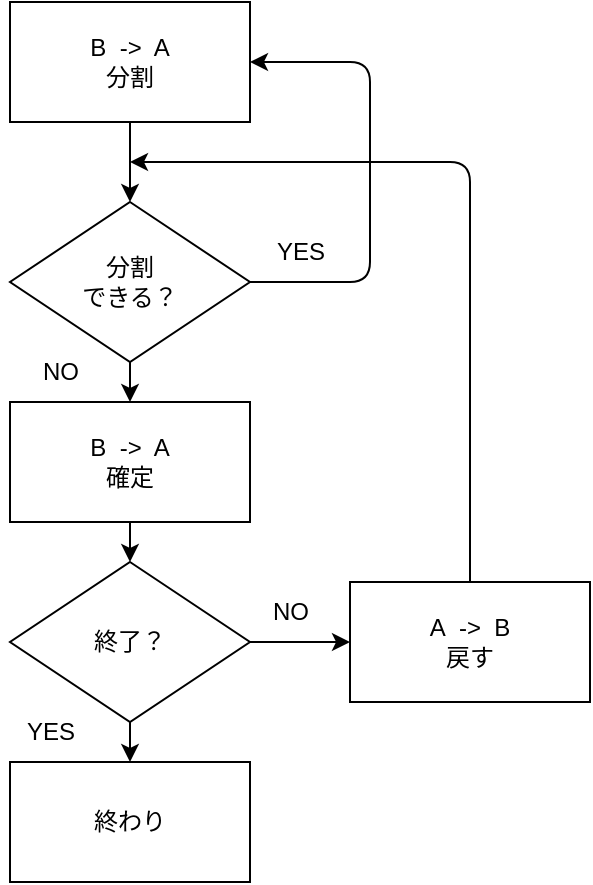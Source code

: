 <mxfile>
    <diagram id="01LKT_WjDSCXq7mBeihh" name="フローチャート">
        <mxGraphModel dx="711" dy="370" grid="1" gridSize="10" guides="1" tooltips="1" connect="1" arrows="1" fold="1" page="1" pageScale="1" pageWidth="827" pageHeight="1169" math="0" shadow="0">
            <root>
                <mxCell id="0"/>
                <mxCell id="1" parent="0"/>
                <mxCell id="huuzIQBJVWwkx1_UKPUh-7" style="edgeStyle=orthogonalEdgeStyle;html=1;exitX=0.5;exitY=1;exitDx=0;exitDy=0;entryX=0.5;entryY=0;entryDx=0;entryDy=0;" parent="1" source="1rt7ssr7es8nM_bR4_kK-1" target="huuzIQBJVWwkx1_UKPUh-2" edge="1">
                    <mxGeometry relative="1" as="geometry"/>
                </mxCell>
                <mxCell id="1rt7ssr7es8nM_bR4_kK-1" value="B&amp;nbsp; -&amp;gt;&amp;nbsp; A&lt;br&gt;分割" style="rounded=0;whiteSpace=wrap;html=1;" parent="1" vertex="1">
                    <mxGeometry x="120" y="20" width="120" height="60" as="geometry"/>
                </mxCell>
                <mxCell id="huuzIQBJVWwkx1_UKPUh-9" style="edgeStyle=orthogonalEdgeStyle;html=1;exitX=0.5;exitY=1;exitDx=0;exitDy=0;entryX=0.5;entryY=0;entryDx=0;entryDy=0;" parent="1" source="hBbupiQ3S2AKV0fpn0zU-1" target="huuzIQBJVWwkx1_UKPUh-3" edge="1">
                    <mxGeometry relative="1" as="geometry"/>
                </mxCell>
                <mxCell id="hBbupiQ3S2AKV0fpn0zU-1" value="B&amp;nbsp; -&amp;gt;&amp;nbsp; A&lt;br&gt;確定" style="rounded=0;whiteSpace=wrap;html=1;" parent="1" vertex="1">
                    <mxGeometry x="120" y="220" width="120" height="60" as="geometry"/>
                </mxCell>
                <mxCell id="huuzIQBJVWwkx1_UKPUh-11" style="edgeStyle=orthogonalEdgeStyle;html=1;exitX=0.5;exitY=0;exitDx=0;exitDy=0;" parent="1" source="huuzIQBJVWwkx1_UKPUh-1" edge="1">
                    <mxGeometry relative="1" as="geometry">
                        <mxPoint x="180" y="100" as="targetPoint"/>
                        <Array as="points">
                            <mxPoint x="350" y="100"/>
                        </Array>
                    </mxGeometry>
                </mxCell>
                <mxCell id="huuzIQBJVWwkx1_UKPUh-1" value="A&amp;nbsp; -&amp;gt;&amp;nbsp; B&lt;br&gt;戻す" style="rounded=0;whiteSpace=wrap;html=1;" parent="1" vertex="1">
                    <mxGeometry x="290" y="310" width="120" height="60" as="geometry"/>
                </mxCell>
                <mxCell id="huuzIQBJVWwkx1_UKPUh-8" style="edgeStyle=orthogonalEdgeStyle;html=1;exitX=0.5;exitY=1;exitDx=0;exitDy=0;entryX=0.5;entryY=0;entryDx=0;entryDy=0;" parent="1" source="huuzIQBJVWwkx1_UKPUh-2" target="hBbupiQ3S2AKV0fpn0zU-1" edge="1">
                    <mxGeometry relative="1" as="geometry"/>
                </mxCell>
                <mxCell id="huuzIQBJVWwkx1_UKPUh-12" style="edgeStyle=orthogonalEdgeStyle;html=1;exitX=1;exitY=0.5;exitDx=0;exitDy=0;entryX=1;entryY=0.5;entryDx=0;entryDy=0;" parent="1" source="huuzIQBJVWwkx1_UKPUh-2" target="1rt7ssr7es8nM_bR4_kK-1" edge="1">
                    <mxGeometry relative="1" as="geometry">
                        <Array as="points">
                            <mxPoint x="300" y="160"/>
                            <mxPoint x="300" y="50"/>
                        </Array>
                    </mxGeometry>
                </mxCell>
                <mxCell id="huuzIQBJVWwkx1_UKPUh-2" value="分割&lt;br&gt;できる？" style="rhombus;whiteSpace=wrap;html=1;align=center;" parent="1" vertex="1">
                    <mxGeometry x="120" y="120" width="120" height="80" as="geometry"/>
                </mxCell>
                <mxCell id="huuzIQBJVWwkx1_UKPUh-5" style="edgeStyle=orthogonalEdgeStyle;html=1;exitX=1;exitY=0.5;exitDx=0;exitDy=0;entryX=0;entryY=0.5;entryDx=0;entryDy=0;" parent="1" source="huuzIQBJVWwkx1_UKPUh-3" target="huuzIQBJVWwkx1_UKPUh-1" edge="1">
                    <mxGeometry relative="1" as="geometry"/>
                </mxCell>
                <mxCell id="huuzIQBJVWwkx1_UKPUh-14" style="edgeStyle=orthogonalEdgeStyle;html=1;exitX=0.5;exitY=1;exitDx=0;exitDy=0;entryX=0.5;entryY=0;entryDx=0;entryDy=0;" parent="1" source="huuzIQBJVWwkx1_UKPUh-3" target="huuzIQBJVWwkx1_UKPUh-13" edge="1">
                    <mxGeometry relative="1" as="geometry"/>
                </mxCell>
                <mxCell id="huuzIQBJVWwkx1_UKPUh-3" value="終了？" style="rhombus;whiteSpace=wrap;html=1;" parent="1" vertex="1">
                    <mxGeometry x="120" y="300" width="120" height="80" as="geometry"/>
                </mxCell>
                <mxCell id="huuzIQBJVWwkx1_UKPUh-13" value="終わり" style="rounded=0;whiteSpace=wrap;html=1;" parent="1" vertex="1">
                    <mxGeometry x="120" y="400" width="120" height="60" as="geometry"/>
                </mxCell>
                <mxCell id="huuzIQBJVWwkx1_UKPUh-15" value="YES" style="text;html=1;align=center;verticalAlign=middle;resizable=0;points=[];autosize=1;strokeColor=none;fillColor=none;" parent="1" vertex="1">
                    <mxGeometry x="240" y="130" width="50" height="30" as="geometry"/>
                </mxCell>
                <mxCell id="huuzIQBJVWwkx1_UKPUh-16" value="NO" style="text;html=1;align=center;verticalAlign=middle;resizable=0;points=[];autosize=1;strokeColor=none;fillColor=none;" parent="1" vertex="1">
                    <mxGeometry x="125" y="190" width="40" height="30" as="geometry"/>
                </mxCell>
                <mxCell id="huuzIQBJVWwkx1_UKPUh-17" value="YES" style="text;html=1;align=center;verticalAlign=middle;resizable=0;points=[];autosize=1;strokeColor=none;fillColor=none;" parent="1" vertex="1">
                    <mxGeometry x="115" y="370" width="50" height="30" as="geometry"/>
                </mxCell>
                <mxCell id="huuzIQBJVWwkx1_UKPUh-18" value="NO" style="text;html=1;align=center;verticalAlign=middle;resizable=0;points=[];autosize=1;strokeColor=none;fillColor=none;" parent="1" vertex="1">
                    <mxGeometry x="240" y="310" width="40" height="30" as="geometry"/>
                </mxCell>
            </root>
        </mxGraphModel>
    </diagram>
    <diagram id="Z4b_MaG6omTQQsJZyUSN" name="スタート">
        <mxGraphModel dx="776" dy="2783" grid="1" gridSize="10" guides="1" tooltips="1" connect="1" arrows="1" fold="1" page="1" pageScale="1" pageWidth="827" pageHeight="1169" math="0" shadow="0">
            <root>
                <mxCell id="0"/>
                <mxCell id="1" parent="0"/>
                <mxCell id="104" value="" style="shape=table;startSize=0;container=1;collapsible=0;childLayout=tableLayout;fillColor=#FFCC99;" parent="1" vertex="1">
                    <mxGeometry x="240" y="-2009" width="40" height="288" as="geometry"/>
                </mxCell>
                <mxCell id="105" value="" style="shape=tableRow;horizontal=0;startSize=0;swimlaneHead=0;swimlaneBody=0;top=0;left=0;bottom=0;right=0;collapsible=0;dropTarget=0;fillColor=none;points=[[0,0.5],[1,0.5]];portConstraint=eastwest;" parent="104" vertex="1">
                    <mxGeometry width="40" height="32" as="geometry"/>
                </mxCell>
                <mxCell id="106" value="10" style="shape=partialRectangle;html=1;whiteSpace=wrap;connectable=0;overflow=hidden;fillColor=none;top=0;left=0;bottom=0;right=0;pointerEvents=1;" parent="105" vertex="1">
                    <mxGeometry width="40" height="32" as="geometry">
                        <mxRectangle width="40" height="32" as="alternateBounds"/>
                    </mxGeometry>
                </mxCell>
                <mxCell id="108" value="" style="shape=tableRow;horizontal=0;startSize=0;swimlaneHead=0;swimlaneBody=0;top=0;left=0;bottom=0;right=0;collapsible=0;dropTarget=0;fillColor=none;points=[[0,0.5],[1,0.5]];portConstraint=eastwest;" parent="104" vertex="1">
                    <mxGeometry y="32" width="40" height="32" as="geometry"/>
                </mxCell>
                <mxCell id="109" value="16" style="shape=partialRectangle;html=1;whiteSpace=wrap;connectable=0;overflow=hidden;fillColor=none;top=0;left=0;bottom=0;right=0;pointerEvents=1;" parent="108" vertex="1">
                    <mxGeometry width="40" height="32" as="geometry">
                        <mxRectangle width="40" height="32" as="alternateBounds"/>
                    </mxGeometry>
                </mxCell>
                <mxCell id="111" value="" style="shape=tableRow;horizontal=0;startSize=0;swimlaneHead=0;swimlaneBody=0;top=0;left=0;bottom=0;right=0;collapsible=0;dropTarget=0;fillColor=none;points=[[0,0.5],[1,0.5]];portConstraint=eastwest;" parent="104" vertex="1">
                    <mxGeometry y="64" width="40" height="32" as="geometry"/>
                </mxCell>
                <mxCell id="112" value="17" style="shape=partialRectangle;html=1;whiteSpace=wrap;connectable=0;overflow=hidden;fillColor=none;top=0;left=0;bottom=0;right=0;pointerEvents=1;" parent="111" vertex="1">
                    <mxGeometry width="40" height="32" as="geometry">
                        <mxRectangle width="40" height="32" as="alternateBounds"/>
                    </mxGeometry>
                </mxCell>
                <mxCell id="114" value="" style="shape=tableRow;horizontal=0;startSize=0;swimlaneHead=0;swimlaneBody=0;top=0;left=0;bottom=0;right=0;collapsible=0;dropTarget=0;fillColor=none;points=[[0,0.5],[1,0.5]];portConstraint=eastwest;" parent="104" vertex="1">
                    <mxGeometry y="96" width="40" height="32" as="geometry"/>
                </mxCell>
                <mxCell id="115" value="14" style="shape=partialRectangle;html=1;whiteSpace=wrap;connectable=0;overflow=hidden;fillColor=none;top=0;left=0;bottom=0;right=0;pointerEvents=1;" parent="114" vertex="1">
                    <mxGeometry width="40" height="32" as="geometry">
                        <mxRectangle width="40" height="32" as="alternateBounds"/>
                    </mxGeometry>
                </mxCell>
                <mxCell id="117" value="" style="shape=tableRow;horizontal=0;startSize=0;swimlaneHead=0;swimlaneBody=0;top=0;left=0;bottom=0;right=0;collapsible=0;dropTarget=0;fillColor=none;points=[[0,0.5],[1,0.5]];portConstraint=eastwest;" parent="104" vertex="1">
                    <mxGeometry y="128" width="40" height="32" as="geometry"/>
                </mxCell>
                <mxCell id="118" value="13" style="shape=partialRectangle;html=1;whiteSpace=wrap;connectable=0;overflow=hidden;fillColor=none;top=0;left=0;bottom=0;right=0;pointerEvents=1;" parent="117" vertex="1">
                    <mxGeometry width="40" height="32" as="geometry">
                        <mxRectangle width="40" height="32" as="alternateBounds"/>
                    </mxGeometry>
                </mxCell>
                <mxCell id="120" value="" style="shape=tableRow;horizontal=0;startSize=0;swimlaneHead=0;swimlaneBody=0;top=0;left=0;bottom=0;right=0;collapsible=0;dropTarget=0;fillColor=none;points=[[0,0.5],[1,0.5]];portConstraint=eastwest;" parent="104" vertex="1">
                    <mxGeometry y="160" width="40" height="32" as="geometry"/>
                </mxCell>
                <mxCell id="121" value="12" style="shape=partialRectangle;html=1;whiteSpace=wrap;connectable=0;overflow=hidden;fillColor=none;top=0;left=0;bottom=0;right=0;pointerEvents=1;" parent="120" vertex="1">
                    <mxGeometry width="40" height="32" as="geometry">
                        <mxRectangle width="40" height="32" as="alternateBounds"/>
                    </mxGeometry>
                </mxCell>
                <mxCell id="123" value="" style="shape=tableRow;horizontal=0;startSize=0;swimlaneHead=0;swimlaneBody=0;top=0;left=0;bottom=0;right=0;collapsible=0;dropTarget=0;fillColor=none;points=[[0,0.5],[1,0.5]];portConstraint=eastwest;" parent="104" vertex="1">
                    <mxGeometry y="192" width="40" height="32" as="geometry"/>
                </mxCell>
                <mxCell id="124" value="15" style="shape=partialRectangle;html=1;whiteSpace=wrap;connectable=0;overflow=hidden;fillColor=none;top=0;left=0;bottom=0;right=0;pointerEvents=1;" parent="123" vertex="1">
                    <mxGeometry width="40" height="32" as="geometry">
                        <mxRectangle width="40" height="32" as="alternateBounds"/>
                    </mxGeometry>
                </mxCell>
                <mxCell id="126" value="" style="shape=tableRow;horizontal=0;startSize=0;swimlaneHead=0;swimlaneBody=0;top=0;left=0;bottom=0;right=0;collapsible=0;dropTarget=0;fillColor=none;points=[[0,0.5],[1,0.5]];portConstraint=eastwest;" parent="104" vertex="1">
                    <mxGeometry y="224" width="40" height="32" as="geometry"/>
                </mxCell>
                <mxCell id="127" value="18" style="shape=partialRectangle;html=1;whiteSpace=wrap;connectable=0;overflow=hidden;fillColor=none;top=0;left=0;bottom=0;right=0;pointerEvents=1;" parent="126" vertex="1">
                    <mxGeometry width="40" height="32" as="geometry">
                        <mxRectangle width="40" height="32" as="alternateBounds"/>
                    </mxGeometry>
                </mxCell>
                <mxCell id="129" value="" style="shape=tableRow;horizontal=0;startSize=0;swimlaneHead=0;swimlaneBody=0;top=0;left=0;bottom=0;right=0;collapsible=0;dropTarget=0;fillColor=none;points=[[0,0.5],[1,0.5]];portConstraint=eastwest;" parent="104" vertex="1">
                    <mxGeometry y="256" width="40" height="32" as="geometry"/>
                </mxCell>
                <mxCell id="130" value="11" style="shape=partialRectangle;html=1;whiteSpace=wrap;connectable=0;overflow=hidden;fillColor=none;top=0;left=0;bottom=0;right=0;pointerEvents=1;" parent="129" vertex="1">
                    <mxGeometry width="40" height="32" as="geometry">
                        <mxRectangle width="40" height="32" as="alternateBounds"/>
                    </mxGeometry>
                </mxCell>
                <mxCell id="169" value="" style="shape=table;startSize=0;container=1;collapsible=0;childLayout=tableLayout;" parent="1" vertex="1">
                    <mxGeometry x="320" y="-2010" width="40" height="288" as="geometry"/>
                </mxCell>
                <mxCell id="170" value="" style="shape=tableRow;horizontal=0;startSize=0;swimlaneHead=0;swimlaneBody=0;top=0;left=0;bottom=0;right=0;collapsible=0;dropTarget=0;fillColor=none;points=[[0,0.5],[1,0.5]];portConstraint=eastwest;" parent="169" vertex="1">
                    <mxGeometry width="40" height="32" as="geometry"/>
                </mxCell>
                <mxCell id="171" value="5" style="shape=partialRectangle;html=1;whiteSpace=wrap;connectable=0;overflow=hidden;fillColor=#99FF99;top=0;left=0;bottom=0;right=0;pointerEvents=1;" parent="170" vertex="1">
                    <mxGeometry width="40" height="32" as="geometry">
                        <mxRectangle width="40" height="32" as="alternateBounds"/>
                    </mxGeometry>
                </mxCell>
                <mxCell id="172" value="" style="shape=tableRow;horizontal=0;startSize=0;swimlaneHead=0;swimlaneBody=0;top=0;left=0;bottom=0;right=0;collapsible=0;dropTarget=0;fillColor=none;points=[[0,0.5],[1,0.5]];portConstraint=eastwest;" parent="169" vertex="1">
                    <mxGeometry y="32" width="40" height="32" as="geometry"/>
                </mxCell>
                <mxCell id="173" value="3" style="shape=partialRectangle;html=1;whiteSpace=wrap;connectable=0;overflow=hidden;fillColor=#99FFCC;top=0;left=0;bottom=0;right=0;pointerEvents=1;" parent="172" vertex="1">
                    <mxGeometry width="40" height="32" as="geometry">
                        <mxRectangle width="40" height="32" as="alternateBounds"/>
                    </mxGeometry>
                </mxCell>
                <mxCell id="174" value="" style="shape=tableRow;horizontal=0;startSize=0;swimlaneHead=0;swimlaneBody=0;top=0;left=0;bottom=0;right=0;collapsible=0;dropTarget=0;fillColor=none;points=[[0,0.5],[1,0.5]];portConstraint=eastwest;" parent="169" vertex="1">
                    <mxGeometry y="64" width="40" height="32" as="geometry"/>
                </mxCell>
                <mxCell id="175" value="6" style="shape=partialRectangle;html=1;whiteSpace=wrap;connectable=0;overflow=hidden;fillColor=#CCFF99;top=0;left=0;bottom=0;right=0;pointerEvents=1;" parent="174" vertex="1">
                    <mxGeometry width="40" height="32" as="geometry">
                        <mxRectangle width="40" height="32" as="alternateBounds"/>
                    </mxGeometry>
                </mxCell>
                <mxCell id="176" value="" style="shape=tableRow;horizontal=0;startSize=0;swimlaneHead=0;swimlaneBody=0;top=0;left=0;bottom=0;right=0;collapsible=0;dropTarget=0;fillColor=none;points=[[0,0.5],[1,0.5]];portConstraint=eastwest;" parent="169" vertex="1">
                    <mxGeometry y="96" width="40" height="32" as="geometry"/>
                </mxCell>
                <mxCell id="177" value="2" style="shape=partialRectangle;html=1;whiteSpace=wrap;connectable=0;overflow=hidden;fillColor=#99FFCC;top=0;left=0;bottom=0;right=0;pointerEvents=1;" parent="176" vertex="1">
                    <mxGeometry width="40" height="32" as="geometry">
                        <mxRectangle width="40" height="32" as="alternateBounds"/>
                    </mxGeometry>
                </mxCell>
                <mxCell id="178" value="" style="shape=tableRow;horizontal=0;startSize=0;swimlaneHead=0;swimlaneBody=0;top=0;left=0;bottom=0;right=0;collapsible=0;dropTarget=0;fillColor=none;points=[[0,0.5],[1,0.5]];portConstraint=eastwest;" parent="169" vertex="1">
                    <mxGeometry y="128" width="40" height="32" as="geometry"/>
                </mxCell>
                <mxCell id="179" value="9" style="shape=partialRectangle;html=1;whiteSpace=wrap;connectable=0;overflow=hidden;fillColor=#FFFF99;top=0;left=0;bottom=0;right=0;pointerEvents=1;" parent="178" vertex="1">
                    <mxGeometry width="40" height="32" as="geometry">
                        <mxRectangle width="40" height="32" as="alternateBounds"/>
                    </mxGeometry>
                </mxCell>
                <mxCell id="180" value="" style="shape=tableRow;horizontal=0;startSize=0;swimlaneHead=0;swimlaneBody=0;top=0;left=0;bottom=0;right=0;collapsible=0;dropTarget=0;fillColor=none;points=[[0,0.5],[1,0.5]];portConstraint=eastwest;" parent="169" vertex="1">
                    <mxGeometry y="160" width="40" height="32" as="geometry"/>
                </mxCell>
                <mxCell id="181" value="7" style="shape=partialRectangle;html=1;whiteSpace=wrap;connectable=0;overflow=hidden;fillColor=#CCFF99;top=0;left=0;bottom=0;right=0;pointerEvents=1;" parent="180" vertex="1">
                    <mxGeometry width="40" height="32" as="geometry">
                        <mxRectangle width="40" height="32" as="alternateBounds"/>
                    </mxGeometry>
                </mxCell>
                <mxCell id="182" value="" style="shape=tableRow;horizontal=0;startSize=0;swimlaneHead=0;swimlaneBody=0;top=0;left=0;bottom=0;right=0;collapsible=0;dropTarget=0;fillColor=none;points=[[0,0.5],[1,0.5]];portConstraint=eastwest;" parent="169" vertex="1">
                    <mxGeometry y="192" width="40" height="32" as="geometry"/>
                </mxCell>
                <mxCell id="183" value="4" style="shape=partialRectangle;html=1;whiteSpace=wrap;connectable=0;overflow=hidden;fillColor=#99FF99;top=0;left=0;bottom=0;right=0;pointerEvents=1;" parent="182" vertex="1">
                    <mxGeometry width="40" height="32" as="geometry">
                        <mxRectangle width="40" height="32" as="alternateBounds"/>
                    </mxGeometry>
                </mxCell>
                <mxCell id="184" value="" style="shape=tableRow;horizontal=0;startSize=0;swimlaneHead=0;swimlaneBody=0;top=0;left=0;bottom=0;right=0;collapsible=0;dropTarget=0;fillColor=none;points=[[0,0.5],[1,0.5]];portConstraint=eastwest;" parent="169" vertex="1">
                    <mxGeometry y="224" width="40" height="32" as="geometry"/>
                </mxCell>
                <mxCell id="185" value="1" style="shape=partialRectangle;html=1;whiteSpace=wrap;connectable=0;overflow=hidden;fillColor=#99FFCC;top=0;left=0;bottom=0;right=0;pointerEvents=1;" parent="184" vertex="1">
                    <mxGeometry width="40" height="32" as="geometry">
                        <mxRectangle width="40" height="32" as="alternateBounds"/>
                    </mxGeometry>
                </mxCell>
                <mxCell id="186" value="" style="shape=tableRow;horizontal=0;startSize=0;swimlaneHead=0;swimlaneBody=0;top=0;left=0;bottom=0;right=0;collapsible=0;dropTarget=0;fillColor=none;points=[[0,0.5],[1,0.5]];portConstraint=eastwest;" parent="169" vertex="1">
                    <mxGeometry y="256" width="40" height="32" as="geometry"/>
                </mxCell>
                <mxCell id="187" value="8" style="shape=partialRectangle;html=1;whiteSpace=wrap;connectable=0;overflow=hidden;fillColor=#FFFF99;top=0;left=0;bottom=0;right=0;pointerEvents=1;" parent="186" vertex="1">
                    <mxGeometry width="40" height="32" as="geometry">
                        <mxRectangle width="40" height="32" as="alternateBounds"/>
                    </mxGeometry>
                </mxCell>
                <mxCell id="BP8cW7dwin906f7syphC-193" value="" style="shape=table;startSize=0;container=1;collapsible=0;childLayout=tableLayout;" parent="1" vertex="1">
                    <mxGeometry x="40" y="-2280" width="40" height="576" as="geometry"/>
                </mxCell>
                <mxCell id="BP8cW7dwin906f7syphC-194" value="" style="shape=tableRow;horizontal=0;startSize=0;swimlaneHead=0;swimlaneBody=0;top=0;left=0;bottom=0;right=0;collapsible=0;dropTarget=0;fillColor=none;points=[[0,0.5],[1,0.5]];portConstraint=eastwest;" parent="BP8cW7dwin906f7syphC-193" vertex="1">
                    <mxGeometry width="40" height="32" as="geometry"/>
                </mxCell>
                <mxCell id="BP8cW7dwin906f7syphC-195" value="8" style="shape=partialRectangle;html=1;whiteSpace=wrap;connectable=0;overflow=hidden;fillColor=#FFFF99;top=0;left=0;bottom=0;right=0;pointerEvents=1;" parent="BP8cW7dwin906f7syphC-194" vertex="1">
                    <mxGeometry width="40" height="32" as="geometry">
                        <mxRectangle width="40" height="32" as="alternateBounds"/>
                    </mxGeometry>
                </mxCell>
                <mxCell id="BP8cW7dwin906f7syphC-196" value="" style="shape=tableRow;horizontal=0;startSize=0;swimlaneHead=0;swimlaneBody=0;top=0;left=0;bottom=0;right=0;collapsible=0;dropTarget=0;fillColor=none;points=[[0,0.5],[1,0.5]];portConstraint=eastwest;" parent="BP8cW7dwin906f7syphC-193" vertex="1">
                    <mxGeometry y="32" width="40" height="32" as="geometry"/>
                </mxCell>
                <mxCell id="BP8cW7dwin906f7syphC-197" value="10" style="shape=partialRectangle;html=1;whiteSpace=wrap;connectable=0;overflow=hidden;fillColor=#FFCC99;top=0;left=0;bottom=0;right=0;pointerEvents=1;" parent="BP8cW7dwin906f7syphC-196" vertex="1">
                    <mxGeometry width="40" height="32" as="geometry">
                        <mxRectangle width="40" height="32" as="alternateBounds"/>
                    </mxGeometry>
                </mxCell>
                <mxCell id="BP8cW7dwin906f7syphC-198" value="" style="shape=tableRow;horizontal=0;startSize=0;swimlaneHead=0;swimlaneBody=0;top=0;left=0;bottom=0;right=0;collapsible=0;dropTarget=0;fillColor=none;points=[[0,0.5],[1,0.5]];portConstraint=eastwest;" parent="BP8cW7dwin906f7syphC-193" vertex="1">
                    <mxGeometry y="64" width="40" height="32" as="geometry"/>
                </mxCell>
                <mxCell id="BP8cW7dwin906f7syphC-199" value="16" style="shape=partialRectangle;html=1;whiteSpace=wrap;connectable=0;overflow=hidden;fillColor=#FFCC99;top=0;left=0;bottom=0;right=0;pointerEvents=1;" parent="BP8cW7dwin906f7syphC-198" vertex="1">
                    <mxGeometry width="40" height="32" as="geometry">
                        <mxRectangle width="40" height="32" as="alternateBounds"/>
                    </mxGeometry>
                </mxCell>
                <mxCell id="BP8cW7dwin906f7syphC-200" value="" style="shape=tableRow;horizontal=0;startSize=0;swimlaneHead=0;swimlaneBody=0;top=0;left=0;bottom=0;right=0;collapsible=0;dropTarget=0;fillColor=none;points=[[0,0.5],[1,0.5]];portConstraint=eastwest;" parent="BP8cW7dwin906f7syphC-193" vertex="1">
                    <mxGeometry y="96" width="40" height="32" as="geometry"/>
                </mxCell>
                <mxCell id="BP8cW7dwin906f7syphC-201" value="1" style="shape=partialRectangle;html=1;whiteSpace=wrap;connectable=0;overflow=hidden;fillColor=#99FFCC;top=0;left=0;bottom=0;right=0;pointerEvents=1;" parent="BP8cW7dwin906f7syphC-200" vertex="1">
                    <mxGeometry width="40" height="32" as="geometry">
                        <mxRectangle width="40" height="32" as="alternateBounds"/>
                    </mxGeometry>
                </mxCell>
                <mxCell id="BP8cW7dwin906f7syphC-202" value="" style="shape=tableRow;horizontal=0;startSize=0;swimlaneHead=0;swimlaneBody=0;top=0;left=0;bottom=0;right=0;collapsible=0;dropTarget=0;fillColor=none;points=[[0,0.5],[1,0.5]];portConstraint=eastwest;" parent="BP8cW7dwin906f7syphC-193" vertex="1">
                    <mxGeometry y="128" width="40" height="32" as="geometry"/>
                </mxCell>
                <mxCell id="BP8cW7dwin906f7syphC-203" value="17" style="shape=partialRectangle;html=1;whiteSpace=wrap;connectable=0;overflow=hidden;fillColor=#FFCC99;top=0;left=0;bottom=0;right=0;pointerEvents=1;" parent="BP8cW7dwin906f7syphC-202" vertex="1">
                    <mxGeometry width="40" height="32" as="geometry">
                        <mxRectangle width="40" height="32" as="alternateBounds"/>
                    </mxGeometry>
                </mxCell>
                <mxCell id="BP8cW7dwin906f7syphC-204" value="" style="shape=tableRow;horizontal=0;startSize=0;swimlaneHead=0;swimlaneBody=0;top=0;left=0;bottom=0;right=0;collapsible=0;dropTarget=0;fillColor=none;points=[[0,0.5],[1,0.5]];portConstraint=eastwest;" parent="BP8cW7dwin906f7syphC-193" vertex="1">
                    <mxGeometry y="160" width="40" height="32" as="geometry"/>
                </mxCell>
                <mxCell id="BP8cW7dwin906f7syphC-205" value="4" style="shape=partialRectangle;html=1;whiteSpace=wrap;connectable=0;overflow=hidden;fillColor=#99FF99;top=0;left=0;bottom=0;right=0;pointerEvents=1;" parent="BP8cW7dwin906f7syphC-204" vertex="1">
                    <mxGeometry width="40" height="32" as="geometry">
                        <mxRectangle width="40" height="32" as="alternateBounds"/>
                    </mxGeometry>
                </mxCell>
                <mxCell id="BP8cW7dwin906f7syphC-206" value="" style="shape=tableRow;horizontal=0;startSize=0;swimlaneHead=0;swimlaneBody=0;top=0;left=0;bottom=0;right=0;collapsible=0;dropTarget=0;fillColor=none;points=[[0,0.5],[1,0.5]];portConstraint=eastwest;" parent="BP8cW7dwin906f7syphC-193" vertex="1">
                    <mxGeometry y="192" width="40" height="32" as="geometry"/>
                </mxCell>
                <mxCell id="BP8cW7dwin906f7syphC-207" value="7" style="shape=partialRectangle;html=1;whiteSpace=wrap;connectable=0;overflow=hidden;fillColor=#CCFF99;top=0;left=0;bottom=0;right=0;pointerEvents=1;" parent="BP8cW7dwin906f7syphC-206" vertex="1">
                    <mxGeometry width="40" height="32" as="geometry">
                        <mxRectangle width="40" height="32" as="alternateBounds"/>
                    </mxGeometry>
                </mxCell>
                <mxCell id="BP8cW7dwin906f7syphC-208" value="" style="shape=tableRow;horizontal=0;startSize=0;swimlaneHead=0;swimlaneBody=0;top=0;left=0;bottom=0;right=0;collapsible=0;dropTarget=0;fillColor=none;points=[[0,0.5],[1,0.5]];portConstraint=eastwest;" parent="BP8cW7dwin906f7syphC-193" vertex="1">
                    <mxGeometry y="224" width="40" height="32" as="geometry"/>
                </mxCell>
                <mxCell id="BP8cW7dwin906f7syphC-209" value="14" style="shape=partialRectangle;html=1;whiteSpace=wrap;connectable=0;overflow=hidden;fillColor=#FFCC99;top=0;left=0;bottom=0;right=0;pointerEvents=1;" parent="BP8cW7dwin906f7syphC-208" vertex="1">
                    <mxGeometry width="40" height="32" as="geometry">
                        <mxRectangle width="40" height="32" as="alternateBounds"/>
                    </mxGeometry>
                </mxCell>
                <mxCell id="BP8cW7dwin906f7syphC-210" value="" style="shape=tableRow;horizontal=0;startSize=0;swimlaneHead=0;swimlaneBody=0;top=0;left=0;bottom=0;right=0;collapsible=0;dropTarget=0;fillColor=none;points=[[0,0.5],[1,0.5]];portConstraint=eastwest;" parent="BP8cW7dwin906f7syphC-193" vertex="1">
                    <mxGeometry y="256" width="40" height="32" as="geometry"/>
                </mxCell>
                <mxCell id="BP8cW7dwin906f7syphC-211" value="9" style="shape=partialRectangle;html=1;whiteSpace=wrap;connectable=0;overflow=hidden;fillColor=#FFFF99;top=0;left=0;bottom=0;right=0;pointerEvents=1;" parent="BP8cW7dwin906f7syphC-210" vertex="1">
                    <mxGeometry width="40" height="32" as="geometry">
                        <mxRectangle width="40" height="32" as="alternateBounds"/>
                    </mxGeometry>
                </mxCell>
                <mxCell id="BP8cW7dwin906f7syphC-212" value="" style="shape=tableRow;horizontal=0;startSize=0;swimlaneHead=0;swimlaneBody=0;top=0;left=0;bottom=0;right=0;collapsible=0;dropTarget=0;fillColor=none;points=[[0,0.5],[1,0.5]];portConstraint=eastwest;" parent="BP8cW7dwin906f7syphC-193" vertex="1">
                    <mxGeometry y="288" width="40" height="32" as="geometry"/>
                </mxCell>
                <mxCell id="BP8cW7dwin906f7syphC-213" value="13" style="shape=partialRectangle;html=1;whiteSpace=wrap;connectable=0;overflow=hidden;fillColor=#FFCC99;top=0;left=0;bottom=0;right=0;pointerEvents=1;" parent="BP8cW7dwin906f7syphC-212" vertex="1">
                    <mxGeometry width="40" height="32" as="geometry">
                        <mxRectangle width="40" height="32" as="alternateBounds"/>
                    </mxGeometry>
                </mxCell>
                <mxCell id="BP8cW7dwin906f7syphC-214" value="" style="shape=tableRow;horizontal=0;startSize=0;swimlaneHead=0;swimlaneBody=0;top=0;left=0;bottom=0;right=0;collapsible=0;dropTarget=0;fillColor=none;points=[[0,0.5],[1,0.5]];portConstraint=eastwest;" parent="BP8cW7dwin906f7syphC-193" vertex="1">
                    <mxGeometry y="320" width="40" height="32" as="geometry"/>
                </mxCell>
                <mxCell id="BP8cW7dwin906f7syphC-215" value="2" style="shape=partialRectangle;html=1;whiteSpace=wrap;connectable=0;overflow=hidden;fillColor=#99FFCC;top=0;left=0;bottom=0;right=0;pointerEvents=1;" parent="BP8cW7dwin906f7syphC-214" vertex="1">
                    <mxGeometry width="40" height="32" as="geometry">
                        <mxRectangle width="40" height="32" as="alternateBounds"/>
                    </mxGeometry>
                </mxCell>
                <mxCell id="BP8cW7dwin906f7syphC-216" value="" style="shape=tableRow;horizontal=0;startSize=0;swimlaneHead=0;swimlaneBody=0;top=0;left=0;bottom=0;right=0;collapsible=0;dropTarget=0;fillColor=none;points=[[0,0.5],[1,0.5]];portConstraint=eastwest;" parent="BP8cW7dwin906f7syphC-193" vertex="1">
                    <mxGeometry y="352" width="40" height="32" as="geometry"/>
                </mxCell>
                <mxCell id="BP8cW7dwin906f7syphC-217" value="12" style="shape=partialRectangle;html=1;whiteSpace=wrap;connectable=0;overflow=hidden;fillColor=#FFCC99;top=0;left=0;bottom=0;right=0;pointerEvents=1;" parent="BP8cW7dwin906f7syphC-216" vertex="1">
                    <mxGeometry width="40" height="32" as="geometry">
                        <mxRectangle width="40" height="32" as="alternateBounds"/>
                    </mxGeometry>
                </mxCell>
                <mxCell id="BP8cW7dwin906f7syphC-218" value="" style="shape=tableRow;horizontal=0;startSize=0;swimlaneHead=0;swimlaneBody=0;top=0;left=0;bottom=0;right=0;collapsible=0;dropTarget=0;fillColor=none;points=[[0,0.5],[1,0.5]];portConstraint=eastwest;" parent="BP8cW7dwin906f7syphC-193" vertex="1">
                    <mxGeometry y="384" width="40" height="32" as="geometry"/>
                </mxCell>
                <mxCell id="BP8cW7dwin906f7syphC-219" value="6" style="shape=partialRectangle;html=1;whiteSpace=wrap;connectable=0;overflow=hidden;fillColor=#CCFF99;top=0;left=0;bottom=0;right=0;pointerEvents=1;" parent="BP8cW7dwin906f7syphC-218" vertex="1">
                    <mxGeometry width="40" height="32" as="geometry">
                        <mxRectangle width="40" height="32" as="alternateBounds"/>
                    </mxGeometry>
                </mxCell>
                <mxCell id="BP8cW7dwin906f7syphC-220" value="" style="shape=tableRow;horizontal=0;startSize=0;swimlaneHead=0;swimlaneBody=0;top=0;left=0;bottom=0;right=0;collapsible=0;dropTarget=0;fillColor=none;points=[[0,0.5],[1,0.5]];portConstraint=eastwest;" parent="BP8cW7dwin906f7syphC-193" vertex="1">
                    <mxGeometry y="416" width="40" height="32" as="geometry"/>
                </mxCell>
                <mxCell id="BP8cW7dwin906f7syphC-221" value="15" style="shape=partialRectangle;html=1;whiteSpace=wrap;connectable=0;overflow=hidden;fillColor=#FFCC99;top=0;left=0;bottom=0;right=0;pointerEvents=1;" parent="BP8cW7dwin906f7syphC-220" vertex="1">
                    <mxGeometry width="40" height="32" as="geometry">
                        <mxRectangle width="40" height="32" as="alternateBounds"/>
                    </mxGeometry>
                </mxCell>
                <mxCell id="BP8cW7dwin906f7syphC-222" value="" style="shape=tableRow;horizontal=0;startSize=0;swimlaneHead=0;swimlaneBody=0;top=0;left=0;bottom=0;right=0;collapsible=0;dropTarget=0;fillColor=none;points=[[0,0.5],[1,0.5]];portConstraint=eastwest;" parent="BP8cW7dwin906f7syphC-193" vertex="1">
                    <mxGeometry y="448" width="40" height="32" as="geometry"/>
                </mxCell>
                <mxCell id="BP8cW7dwin906f7syphC-223" value="18" style="shape=partialRectangle;html=1;whiteSpace=wrap;connectable=0;overflow=hidden;fillColor=#FFCC99;top=0;left=0;bottom=0;right=0;pointerEvents=1;" parent="BP8cW7dwin906f7syphC-222" vertex="1">
                    <mxGeometry width="40" height="32" as="geometry">
                        <mxRectangle width="40" height="32" as="alternateBounds"/>
                    </mxGeometry>
                </mxCell>
                <mxCell id="BP8cW7dwin906f7syphC-224" value="" style="shape=tableRow;horizontal=0;startSize=0;swimlaneHead=0;swimlaneBody=0;top=0;left=0;bottom=0;right=0;collapsible=0;dropTarget=0;fillColor=none;points=[[0,0.5],[1,0.5]];portConstraint=eastwest;" parent="BP8cW7dwin906f7syphC-193" vertex="1">
                    <mxGeometry y="480" width="40" height="32" as="geometry"/>
                </mxCell>
                <mxCell id="BP8cW7dwin906f7syphC-225" value="11" style="shape=partialRectangle;html=1;whiteSpace=wrap;connectable=0;overflow=hidden;fillColor=#FFCC99;top=0;left=0;bottom=0;right=0;pointerEvents=1;" parent="BP8cW7dwin906f7syphC-224" vertex="1">
                    <mxGeometry width="40" height="32" as="geometry">
                        <mxRectangle width="40" height="32" as="alternateBounds"/>
                    </mxGeometry>
                </mxCell>
                <mxCell id="BP8cW7dwin906f7syphC-226" value="" style="shape=tableRow;horizontal=0;startSize=0;swimlaneHead=0;swimlaneBody=0;top=0;left=0;bottom=0;right=0;collapsible=0;dropTarget=0;fillColor=none;points=[[0,0.5],[1,0.5]];portConstraint=eastwest;" parent="BP8cW7dwin906f7syphC-193" vertex="1">
                    <mxGeometry y="512" width="40" height="32" as="geometry"/>
                </mxCell>
                <mxCell id="BP8cW7dwin906f7syphC-227" value="3" style="shape=partialRectangle;html=1;whiteSpace=wrap;connectable=0;overflow=hidden;fillColor=#99FFCC;top=0;left=0;bottom=0;right=0;pointerEvents=1;" parent="BP8cW7dwin906f7syphC-226" vertex="1">
                    <mxGeometry width="40" height="32" as="geometry">
                        <mxRectangle width="40" height="32" as="alternateBounds"/>
                    </mxGeometry>
                </mxCell>
                <mxCell id="BP8cW7dwin906f7syphC-228" value="" style="shape=tableRow;horizontal=0;startSize=0;swimlaneHead=0;swimlaneBody=0;top=0;left=0;bottom=0;right=0;collapsible=0;dropTarget=0;fillColor=none;points=[[0,0.5],[1,0.5]];portConstraint=eastwest;" parent="BP8cW7dwin906f7syphC-193" vertex="1">
                    <mxGeometry y="544" width="40" height="32" as="geometry"/>
                </mxCell>
                <mxCell id="BP8cW7dwin906f7syphC-229" value="5" style="shape=partialRectangle;html=1;whiteSpace=wrap;connectable=0;overflow=hidden;fillColor=#99FF99;top=0;left=0;bottom=0;right=0;pointerEvents=1;" parent="BP8cW7dwin906f7syphC-228" vertex="1">
                    <mxGeometry width="40" height="32" as="geometry">
                        <mxRectangle width="40" height="32" as="alternateBounds"/>
                    </mxGeometry>
                </mxCell>
                <mxCell id="BP8cW7dwin906f7syphC-234" value="" style="shape=table;startSize=0;container=1;collapsible=0;childLayout=tableLayout;" parent="1" vertex="1">
                    <mxGeometry x="40" y="-1680" width="40" height="40" as="geometry"/>
                </mxCell>
                <mxCell id="BP8cW7dwin906f7syphC-235" value="" style="shape=tableRow;horizontal=0;startSize=0;swimlaneHead=0;swimlaneBody=0;top=0;left=0;bottom=0;right=0;collapsible=0;dropTarget=0;fillColor=none;points=[[0,0.5],[1,0.5]];portConstraint=eastwest;" parent="BP8cW7dwin906f7syphC-234" vertex="1">
                    <mxGeometry width="40" height="40" as="geometry"/>
                </mxCell>
                <mxCell id="BP8cW7dwin906f7syphC-236" value="A" style="shape=partialRectangle;html=1;whiteSpace=wrap;connectable=0;overflow=hidden;fillColor=none;top=0;left=0;bottom=0;right=0;pointerEvents=1;" parent="BP8cW7dwin906f7syphC-235" vertex="1">
                    <mxGeometry width="40" height="40" as="geometry">
                        <mxRectangle width="40" height="40" as="alternateBounds"/>
                    </mxGeometry>
                </mxCell>
                <mxCell id="BP8cW7dwin906f7syphC-237" value="" style="shape=table;startSize=0;container=1;collapsible=0;childLayout=tableLayout;" parent="1" vertex="1">
                    <mxGeometry x="120" y="-1680" width="40" height="40" as="geometry"/>
                </mxCell>
                <mxCell id="BP8cW7dwin906f7syphC-238" value="" style="shape=tableRow;horizontal=0;startSize=0;swimlaneHead=0;swimlaneBody=0;top=0;left=0;bottom=0;right=0;collapsible=0;dropTarget=0;fillColor=none;points=[[0,0.5],[1,0.5]];portConstraint=eastwest;" parent="BP8cW7dwin906f7syphC-237" vertex="1">
                    <mxGeometry width="40" height="40" as="geometry"/>
                </mxCell>
                <mxCell id="BP8cW7dwin906f7syphC-239" value="B" style="shape=partialRectangle;html=1;whiteSpace=wrap;connectable=0;overflow=hidden;fillColor=none;top=0;left=0;bottom=0;right=0;pointerEvents=1;" parent="BP8cW7dwin906f7syphC-238" vertex="1">
                    <mxGeometry width="40" height="40" as="geometry">
                        <mxRectangle width="40" height="40" as="alternateBounds"/>
                    </mxGeometry>
                </mxCell>
                <mxCell id="BP8cW7dwin906f7syphC-240" value="" style="shape=table;startSize=0;container=1;collapsible=0;childLayout=tableLayout;" parent="1" vertex="1">
                    <mxGeometry x="240" y="-1680" width="40" height="40" as="geometry"/>
                </mxCell>
                <mxCell id="BP8cW7dwin906f7syphC-241" value="" style="shape=tableRow;horizontal=0;startSize=0;swimlaneHead=0;swimlaneBody=0;top=0;left=0;bottom=0;right=0;collapsible=0;dropTarget=0;fillColor=none;points=[[0,0.5],[1,0.5]];portConstraint=eastwest;" parent="BP8cW7dwin906f7syphC-240" vertex="1">
                    <mxGeometry width="40" height="40" as="geometry"/>
                </mxCell>
                <mxCell id="BP8cW7dwin906f7syphC-242" value="A" style="shape=partialRectangle;html=1;whiteSpace=wrap;connectable=0;overflow=hidden;fillColor=none;top=0;left=0;bottom=0;right=0;pointerEvents=1;" parent="BP8cW7dwin906f7syphC-241" vertex="1">
                    <mxGeometry width="40" height="40" as="geometry">
                        <mxRectangle width="40" height="40" as="alternateBounds"/>
                    </mxGeometry>
                </mxCell>
                <mxCell id="BP8cW7dwin906f7syphC-243" value="" style="shape=table;startSize=0;container=1;collapsible=0;childLayout=tableLayout;" parent="1" vertex="1">
                    <mxGeometry x="320" y="-1680" width="40" height="40" as="geometry"/>
                </mxCell>
                <mxCell id="BP8cW7dwin906f7syphC-244" value="" style="shape=tableRow;horizontal=0;startSize=0;swimlaneHead=0;swimlaneBody=0;top=0;left=0;bottom=0;right=0;collapsible=0;dropTarget=0;fillColor=none;points=[[0,0.5],[1,0.5]];portConstraint=eastwest;" parent="BP8cW7dwin906f7syphC-243" vertex="1">
                    <mxGeometry width="40" height="40" as="geometry"/>
                </mxCell>
                <mxCell id="BP8cW7dwin906f7syphC-245" value="B" style="shape=partialRectangle;html=1;whiteSpace=wrap;connectable=0;overflow=hidden;fillColor=none;top=0;left=0;bottom=0;right=0;pointerEvents=1;" parent="BP8cW7dwin906f7syphC-244" vertex="1">
                    <mxGeometry width="40" height="40" as="geometry">
                        <mxRectangle width="40" height="40" as="alternateBounds"/>
                    </mxGeometry>
                </mxCell>
            </root>
        </mxGraphModel>
    </diagram>
    <diagram name="123確定" id="FHiXuE5QmEPhOBcB3K6-">
        <mxGraphModel dx="711" dy="2708" grid="1" gridSize="10" guides="1" tooltips="1" connect="1" arrows="1" fold="1" page="1" pageScale="1" pageWidth="827" pageHeight="1169" math="0" shadow="0">
            <root>
                <mxCell id="JCZz9xhYJ56Getyvj3A_-0"/>
                <mxCell id="JCZz9xhYJ56Getyvj3A_-1" parent="JCZz9xhYJ56Getyvj3A_-0"/>
                <mxCell id="JCZz9xhYJ56Getyvj3A_-77" value="" style="shape=table;startSize=0;container=1;collapsible=0;childLayout=tableLayout;" parent="JCZz9xhYJ56Getyvj3A_-1" vertex="1">
                    <mxGeometry x="40" y="-1680" width="40" height="40" as="geometry"/>
                </mxCell>
                <mxCell id="JCZz9xhYJ56Getyvj3A_-78" value="" style="shape=tableRow;horizontal=0;startSize=0;swimlaneHead=0;swimlaneBody=0;top=0;left=0;bottom=0;right=0;collapsible=0;dropTarget=0;fillColor=none;points=[[0,0.5],[1,0.5]];portConstraint=eastwest;" parent="JCZz9xhYJ56Getyvj3A_-77" vertex="1">
                    <mxGeometry width="40" height="40" as="geometry"/>
                </mxCell>
                <mxCell id="JCZz9xhYJ56Getyvj3A_-79" value="A" style="shape=partialRectangle;html=1;whiteSpace=wrap;connectable=0;overflow=hidden;fillColor=none;top=0;left=0;bottom=0;right=0;pointerEvents=1;" parent="JCZz9xhYJ56Getyvj3A_-78" vertex="1">
                    <mxGeometry width="40" height="40" as="geometry">
                        <mxRectangle width="40" height="40" as="alternateBounds"/>
                    </mxGeometry>
                </mxCell>
                <mxCell id="JCZz9xhYJ56Getyvj3A_-80" value="" style="shape=table;startSize=0;container=1;collapsible=0;childLayout=tableLayout;" parent="JCZz9xhYJ56Getyvj3A_-1" vertex="1">
                    <mxGeometry x="120" y="-1680" width="40" height="40" as="geometry"/>
                </mxCell>
                <mxCell id="JCZz9xhYJ56Getyvj3A_-81" value="" style="shape=tableRow;horizontal=0;startSize=0;swimlaneHead=0;swimlaneBody=0;top=0;left=0;bottom=0;right=0;collapsible=0;dropTarget=0;fillColor=none;points=[[0,0.5],[1,0.5]];portConstraint=eastwest;" parent="JCZz9xhYJ56Getyvj3A_-80" vertex="1">
                    <mxGeometry width="40" height="40" as="geometry"/>
                </mxCell>
                <mxCell id="JCZz9xhYJ56Getyvj3A_-82" value="B" style="shape=partialRectangle;html=1;whiteSpace=wrap;connectable=0;overflow=hidden;fillColor=none;top=0;left=0;bottom=0;right=0;pointerEvents=1;" parent="JCZz9xhYJ56Getyvj3A_-81" vertex="1">
                    <mxGeometry width="40" height="40" as="geometry">
                        <mxRectangle width="40" height="40" as="alternateBounds"/>
                    </mxGeometry>
                </mxCell>
                <mxCell id="JCZz9xhYJ56Getyvj3A_-83" value="" style="shape=table;startSize=0;container=1;collapsible=0;childLayout=tableLayout;" parent="JCZz9xhYJ56Getyvj3A_-1" vertex="1">
                    <mxGeometry x="240" y="-1680" width="40" height="40" as="geometry"/>
                </mxCell>
                <mxCell id="JCZz9xhYJ56Getyvj3A_-84" value="" style="shape=tableRow;horizontal=0;startSize=0;swimlaneHead=0;swimlaneBody=0;top=0;left=0;bottom=0;right=0;collapsible=0;dropTarget=0;fillColor=none;points=[[0,0.5],[1,0.5]];portConstraint=eastwest;" parent="JCZz9xhYJ56Getyvj3A_-83" vertex="1">
                    <mxGeometry width="40" height="40" as="geometry"/>
                </mxCell>
                <mxCell id="JCZz9xhYJ56Getyvj3A_-85" value="A" style="shape=partialRectangle;html=1;whiteSpace=wrap;connectable=0;overflow=hidden;fillColor=none;top=0;left=0;bottom=0;right=0;pointerEvents=1;" parent="JCZz9xhYJ56Getyvj3A_-84" vertex="1">
                    <mxGeometry width="40" height="40" as="geometry">
                        <mxRectangle width="40" height="40" as="alternateBounds"/>
                    </mxGeometry>
                </mxCell>
                <mxCell id="JCZz9xhYJ56Getyvj3A_-86" value="" style="shape=table;startSize=0;container=1;collapsible=0;childLayout=tableLayout;" parent="JCZz9xhYJ56Getyvj3A_-1" vertex="1">
                    <mxGeometry x="320" y="-1680" width="40" height="40" as="geometry"/>
                </mxCell>
                <mxCell id="JCZz9xhYJ56Getyvj3A_-87" value="" style="shape=tableRow;horizontal=0;startSize=0;swimlaneHead=0;swimlaneBody=0;top=0;left=0;bottom=0;right=0;collapsible=0;dropTarget=0;fillColor=none;points=[[0,0.5],[1,0.5]];portConstraint=eastwest;" parent="JCZz9xhYJ56Getyvj3A_-86" vertex="1">
                    <mxGeometry width="40" height="40" as="geometry"/>
                </mxCell>
                <mxCell id="JCZz9xhYJ56Getyvj3A_-88" value="B" style="shape=partialRectangle;html=1;whiteSpace=wrap;connectable=0;overflow=hidden;fillColor=none;top=0;left=0;bottom=0;right=0;pointerEvents=1;" parent="JCZz9xhYJ56Getyvj3A_-87" vertex="1">
                    <mxGeometry width="40" height="40" as="geometry">
                        <mxRectangle width="40" height="40" as="alternateBounds"/>
                    </mxGeometry>
                </mxCell>
                <mxCell id="mZyZyJUA8wMJSZ-XAKE8-0" value="" style="shape=table;startSize=0;container=1;collapsible=0;childLayout=tableLayout;" parent="JCZz9xhYJ56Getyvj3A_-1" vertex="1">
                    <mxGeometry x="40" y="-1914" width="40" height="192" as="geometry"/>
                </mxCell>
                <mxCell id="mZyZyJUA8wMJSZ-XAKE8-9" value="" style="shape=tableRow;horizontal=0;startSize=0;swimlaneHead=0;swimlaneBody=0;top=0;left=0;bottom=0;right=0;collapsible=0;dropTarget=0;fillColor=none;points=[[0,0.5],[1,0.5]];portConstraint=eastwest;" parent="mZyZyJUA8wMJSZ-XAKE8-0" vertex="1">
                    <mxGeometry width="40" height="32" as="geometry"/>
                </mxCell>
                <mxCell id="mZyZyJUA8wMJSZ-XAKE8-10" value="8" style="shape=partialRectangle;html=1;whiteSpace=wrap;connectable=0;overflow=hidden;fillColor=#FFFF99;top=0;left=0;bottom=0;right=0;pointerEvents=1;" parent="mZyZyJUA8wMJSZ-XAKE8-9" vertex="1">
                    <mxGeometry width="40" height="32" as="geometry">
                        <mxRectangle width="40" height="32" as="alternateBounds"/>
                    </mxGeometry>
                </mxCell>
                <mxCell id="mZyZyJUA8wMJSZ-XAKE8-11" value="" style="shape=tableRow;horizontal=0;startSize=0;swimlaneHead=0;swimlaneBody=0;top=0;left=0;bottom=0;right=0;collapsible=0;dropTarget=0;fillColor=none;points=[[0,0.5],[1,0.5]];portConstraint=eastwest;" parent="mZyZyJUA8wMJSZ-XAKE8-0" vertex="1">
                    <mxGeometry y="32" width="40" height="32" as="geometry"/>
                </mxCell>
                <mxCell id="mZyZyJUA8wMJSZ-XAKE8-12" value="7" style="shape=partialRectangle;html=1;whiteSpace=wrap;connectable=0;overflow=hidden;fillColor=#CCFF99;top=0;left=0;bottom=0;right=0;pointerEvents=1;" parent="mZyZyJUA8wMJSZ-XAKE8-11" vertex="1">
                    <mxGeometry width="40" height="32" as="geometry">
                        <mxRectangle width="40" height="32" as="alternateBounds"/>
                    </mxGeometry>
                </mxCell>
                <mxCell id="mZyZyJUA8wMJSZ-XAKE8-13" value="" style="shape=tableRow;horizontal=0;startSize=0;swimlaneHead=0;swimlaneBody=0;top=0;left=0;bottom=0;right=0;collapsible=0;dropTarget=0;fillColor=none;points=[[0,0.5],[1,0.5]];portConstraint=eastwest;" parent="mZyZyJUA8wMJSZ-XAKE8-0" vertex="1">
                    <mxGeometry y="64" width="40" height="32" as="geometry"/>
                </mxCell>
                <mxCell id="mZyZyJUA8wMJSZ-XAKE8-14" value="9" style="shape=partialRectangle;html=1;whiteSpace=wrap;connectable=0;overflow=hidden;fillColor=#FFFF99;top=0;left=0;bottom=0;right=0;pointerEvents=1;" parent="mZyZyJUA8wMJSZ-XAKE8-13" vertex="1">
                    <mxGeometry width="40" height="32" as="geometry">
                        <mxRectangle width="40" height="32" as="alternateBounds"/>
                    </mxGeometry>
                </mxCell>
                <mxCell id="mZyZyJUA8wMJSZ-XAKE8-15" value="" style="shape=tableRow;horizontal=0;startSize=0;swimlaneHead=0;swimlaneBody=0;top=0;left=0;bottom=0;right=0;collapsible=0;dropTarget=0;fillColor=none;points=[[0,0.5],[1,0.5]];portConstraint=eastwest;" parent="mZyZyJUA8wMJSZ-XAKE8-0" vertex="1">
                    <mxGeometry y="96" width="40" height="32" as="geometry"/>
                </mxCell>
                <mxCell id="mZyZyJUA8wMJSZ-XAKE8-16" value="6" style="shape=partialRectangle;html=1;whiteSpace=wrap;connectable=0;overflow=hidden;fillColor=#CCFF99;top=0;left=0;bottom=0;right=0;pointerEvents=1;" parent="mZyZyJUA8wMJSZ-XAKE8-15" vertex="1">
                    <mxGeometry width="40" height="32" as="geometry">
                        <mxRectangle width="40" height="32" as="alternateBounds"/>
                    </mxGeometry>
                </mxCell>
                <mxCell id="mZyZyJUA8wMJSZ-XAKE8-17" value="" style="shape=tableRow;horizontal=0;startSize=0;swimlaneHead=0;swimlaneBody=0;top=0;left=0;bottom=0;right=0;collapsible=0;dropTarget=0;fillColor=none;points=[[0,0.5],[1,0.5]];portConstraint=eastwest;" parent="mZyZyJUA8wMJSZ-XAKE8-0" vertex="1">
                    <mxGeometry y="128" width="40" height="64" as="geometry"/>
                </mxCell>
                <mxCell id="mZyZyJUA8wMJSZ-XAKE8-18" value="10&lt;br&gt;|&lt;br&gt;18" style="shape=partialRectangle;html=1;whiteSpace=wrap;connectable=0;overflow=hidden;fillColor=#FFCC99;top=0;left=0;bottom=0;right=0;pointerEvents=1;" parent="mZyZyJUA8wMJSZ-XAKE8-17" vertex="1">
                    <mxGeometry width="40" height="64" as="geometry">
                        <mxRectangle width="40" height="64" as="alternateBounds"/>
                    </mxGeometry>
                </mxCell>
                <mxCell id="mZyZyJUA8wMJSZ-XAKE8-19" value="" style="shape=table;startSize=0;container=1;collapsible=0;childLayout=tableLayout;" parent="JCZz9xhYJ56Getyvj3A_-1" vertex="1">
                    <mxGeometry x="120" y="-1882" width="40" height="160" as="geometry"/>
                </mxCell>
                <mxCell id="mZyZyJUA8wMJSZ-XAKE8-30" value="" style="shape=tableRow;horizontal=0;startSize=0;swimlaneHead=0;swimlaneBody=0;top=0;left=0;bottom=0;right=0;collapsible=0;dropTarget=0;fillColor=none;points=[[0,0.5],[1,0.5]];portConstraint=eastwest;" parent="mZyZyJUA8wMJSZ-XAKE8-19" vertex="1">
                    <mxGeometry width="40" height="32" as="geometry"/>
                </mxCell>
                <mxCell id="mZyZyJUA8wMJSZ-XAKE8-31" value="5" style="shape=partialRectangle;html=1;whiteSpace=wrap;connectable=0;overflow=hidden;fillColor=#99FF99;top=0;left=0;bottom=0;right=0;pointerEvents=1;" parent="mZyZyJUA8wMJSZ-XAKE8-30" vertex="1">
                    <mxGeometry width="40" height="32" as="geometry">
                        <mxRectangle width="40" height="32" as="alternateBounds"/>
                    </mxGeometry>
                </mxCell>
                <mxCell id="mZyZyJUA8wMJSZ-XAKE8-32" value="" style="shape=tableRow;horizontal=0;startSize=0;swimlaneHead=0;swimlaneBody=0;top=0;left=0;bottom=0;right=0;collapsible=0;dropTarget=0;fillColor=none;points=[[0,0.5],[1,0.5]];portConstraint=eastwest;" parent="mZyZyJUA8wMJSZ-XAKE8-19" vertex="1">
                    <mxGeometry y="32" width="40" height="32" as="geometry"/>
                </mxCell>
                <mxCell id="mZyZyJUA8wMJSZ-XAKE8-33" value="3" style="shape=partialRectangle;html=1;whiteSpace=wrap;connectable=0;overflow=hidden;fillColor=#99FFCC;top=0;left=0;bottom=0;right=0;pointerEvents=1;" parent="mZyZyJUA8wMJSZ-XAKE8-32" vertex="1">
                    <mxGeometry width="40" height="32" as="geometry">
                        <mxRectangle width="40" height="32" as="alternateBounds"/>
                    </mxGeometry>
                </mxCell>
                <mxCell id="3-Ihk97k1bnHMGaWD7tM-0" style="shape=tableRow;horizontal=0;startSize=0;swimlaneHead=0;swimlaneBody=0;top=0;left=0;bottom=0;right=0;collapsible=0;dropTarget=0;fillColor=none;points=[[0,0.5],[1,0.5]];portConstraint=eastwest;" parent="mZyZyJUA8wMJSZ-XAKE8-19" vertex="1">
                    <mxGeometry y="64" width="40" height="32" as="geometry"/>
                </mxCell>
                <mxCell id="3-Ihk97k1bnHMGaWD7tM-1" value="2" style="shape=partialRectangle;html=1;whiteSpace=wrap;connectable=0;overflow=hidden;fillColor=#99FFCC;top=0;left=0;bottom=0;right=0;pointerEvents=1;" parent="3-Ihk97k1bnHMGaWD7tM-0" vertex="1">
                    <mxGeometry width="40" height="32" as="geometry">
                        <mxRectangle width="40" height="32" as="alternateBounds"/>
                    </mxGeometry>
                </mxCell>
                <mxCell id="mZyZyJUA8wMJSZ-XAKE8-34" value="" style="shape=tableRow;horizontal=0;startSize=0;swimlaneHead=0;swimlaneBody=0;top=0;left=0;bottom=0;right=0;collapsible=0;dropTarget=0;fillColor=none;points=[[0,0.5],[1,0.5]];portConstraint=eastwest;" parent="mZyZyJUA8wMJSZ-XAKE8-19" vertex="1">
                    <mxGeometry y="96" width="40" height="32" as="geometry"/>
                </mxCell>
                <mxCell id="mZyZyJUA8wMJSZ-XAKE8-35" value="4" style="shape=partialRectangle;html=1;whiteSpace=wrap;connectable=0;overflow=hidden;fillColor=#99FF99;top=0;left=0;bottom=0;right=0;pointerEvents=1;" parent="mZyZyJUA8wMJSZ-XAKE8-34" vertex="1">
                    <mxGeometry width="40" height="32" as="geometry">
                        <mxRectangle width="40" height="32" as="alternateBounds"/>
                    </mxGeometry>
                </mxCell>
                <mxCell id="mZyZyJUA8wMJSZ-XAKE8-36" value="" style="shape=tableRow;horizontal=0;startSize=0;swimlaneHead=0;swimlaneBody=0;top=0;left=0;bottom=0;right=0;collapsible=0;dropTarget=0;fillColor=none;points=[[0,0.5],[1,0.5]];portConstraint=eastwest;" parent="mZyZyJUA8wMJSZ-XAKE8-19" vertex="1">
                    <mxGeometry y="128" width="40" height="32" as="geometry"/>
                </mxCell>
                <mxCell id="mZyZyJUA8wMJSZ-XAKE8-37" value="1" style="shape=partialRectangle;html=1;whiteSpace=wrap;connectable=0;overflow=hidden;fillColor=#99FFCC;top=0;left=0;bottom=0;right=0;pointerEvents=1;" parent="mZyZyJUA8wMJSZ-XAKE8-36" vertex="1">
                    <mxGeometry width="40" height="32" as="geometry">
                        <mxRectangle width="40" height="32" as="alternateBounds"/>
                    </mxGeometry>
                </mxCell>
                <mxCell id="CjtKLwxVrdZpayzFazu9-1" value="" style="shape=table;startSize=0;container=1;collapsible=0;childLayout=tableLayout;" parent="JCZz9xhYJ56Getyvj3A_-1" vertex="1">
                    <mxGeometry x="240" y="-1978" width="40" height="256" as="geometry"/>
                </mxCell>
                <mxCell id="CjtKLwxVrdZpayzFazu9-25" style="shape=tableRow;horizontal=0;startSize=0;swimlaneHead=0;swimlaneBody=0;top=0;left=0;bottom=0;right=0;collapsible=0;dropTarget=0;fillColor=none;points=[[0,0.5],[1,0.5]];portConstraint=eastwest;" parent="CjtKLwxVrdZpayzFazu9-1" vertex="1">
                    <mxGeometry width="40" height="32" as="geometry"/>
                </mxCell>
                <mxCell id="CjtKLwxVrdZpayzFazu9-26" value="4" style="shape=partialRectangle;html=1;whiteSpace=wrap;connectable=0;overflow=hidden;fillColor=#99FF99;top=0;left=0;bottom=0;right=0;pointerEvents=1;" parent="CjtKLwxVrdZpayzFazu9-25" vertex="1">
                    <mxGeometry width="40" height="32" as="geometry">
                        <mxRectangle width="40" height="32" as="alternateBounds"/>
                    </mxGeometry>
                </mxCell>
                <mxCell id="CjtKLwxVrdZpayzFazu9-2" value="" style="shape=tableRow;horizontal=0;startSize=0;swimlaneHead=0;swimlaneBody=0;top=0;left=0;bottom=0;right=0;collapsible=0;dropTarget=0;fillColor=none;points=[[0,0.5],[1,0.5]];portConstraint=eastwest;" parent="CjtKLwxVrdZpayzFazu9-1" vertex="1">
                    <mxGeometry y="32" width="40" height="32" as="geometry"/>
                </mxCell>
                <mxCell id="CjtKLwxVrdZpayzFazu9-3" value="5" style="shape=partialRectangle;html=1;whiteSpace=wrap;connectable=0;overflow=hidden;fillColor=#99FF99;top=0;left=0;bottom=0;right=0;pointerEvents=1;" parent="CjtKLwxVrdZpayzFazu9-2" vertex="1">
                    <mxGeometry width="40" height="32" as="geometry">
                        <mxRectangle width="40" height="32" as="alternateBounds"/>
                    </mxGeometry>
                </mxCell>
                <mxCell id="CjtKLwxVrdZpayzFazu9-4" value="" style="shape=tableRow;horizontal=0;startSize=0;swimlaneHead=0;swimlaneBody=0;top=0;left=0;bottom=0;right=0;collapsible=0;dropTarget=0;fillColor=none;points=[[0,0.5],[1,0.5]];portConstraint=eastwest;" parent="CjtKLwxVrdZpayzFazu9-1" vertex="1">
                    <mxGeometry y="64" width="40" height="32" as="geometry"/>
                </mxCell>
                <mxCell id="CjtKLwxVrdZpayzFazu9-5" value="8" style="shape=partialRectangle;html=1;whiteSpace=wrap;connectable=0;overflow=hidden;fillColor=#FFFF99;top=0;left=0;bottom=0;right=0;pointerEvents=1;" parent="CjtKLwxVrdZpayzFazu9-4" vertex="1">
                    <mxGeometry width="40" height="32" as="geometry">
                        <mxRectangle width="40" height="32" as="alternateBounds"/>
                    </mxGeometry>
                </mxCell>
                <mxCell id="CjtKLwxVrdZpayzFazu9-6" value="" style="shape=tableRow;horizontal=0;startSize=0;swimlaneHead=0;swimlaneBody=0;top=0;left=0;bottom=0;right=0;collapsible=0;dropTarget=0;fillColor=none;points=[[0,0.5],[1,0.5]];portConstraint=eastwest;" parent="CjtKLwxVrdZpayzFazu9-1" vertex="1">
                    <mxGeometry y="96" width="40" height="32" as="geometry"/>
                </mxCell>
                <mxCell id="CjtKLwxVrdZpayzFazu9-7" value="7" style="shape=partialRectangle;html=1;whiteSpace=wrap;connectable=0;overflow=hidden;fillColor=#CCFF99;top=0;left=0;bottom=0;right=0;pointerEvents=1;" parent="CjtKLwxVrdZpayzFazu9-6" vertex="1">
                    <mxGeometry width="40" height="32" as="geometry">
                        <mxRectangle width="40" height="32" as="alternateBounds"/>
                    </mxGeometry>
                </mxCell>
                <mxCell id="CjtKLwxVrdZpayzFazu9-8" value="" style="shape=tableRow;horizontal=0;startSize=0;swimlaneHead=0;swimlaneBody=0;top=0;left=0;bottom=0;right=0;collapsible=0;dropTarget=0;fillColor=none;points=[[0,0.5],[1,0.5]];portConstraint=eastwest;" parent="CjtKLwxVrdZpayzFazu9-1" vertex="1">
                    <mxGeometry y="128" width="40" height="32" as="geometry"/>
                </mxCell>
                <mxCell id="CjtKLwxVrdZpayzFazu9-9" value="9" style="shape=partialRectangle;html=1;whiteSpace=wrap;connectable=0;overflow=hidden;fillColor=#FFFF99;top=0;left=0;bottom=0;right=0;pointerEvents=1;" parent="CjtKLwxVrdZpayzFazu9-8" vertex="1">
                    <mxGeometry width="40" height="32" as="geometry">
                        <mxRectangle width="40" height="32" as="alternateBounds"/>
                    </mxGeometry>
                </mxCell>
                <mxCell id="CjtKLwxVrdZpayzFazu9-10" value="" style="shape=tableRow;horizontal=0;startSize=0;swimlaneHead=0;swimlaneBody=0;top=0;left=0;bottom=0;right=0;collapsible=0;dropTarget=0;fillColor=none;points=[[0,0.5],[1,0.5]];portConstraint=eastwest;" parent="CjtKLwxVrdZpayzFazu9-1" vertex="1">
                    <mxGeometry y="160" width="40" height="32" as="geometry"/>
                </mxCell>
                <mxCell id="CjtKLwxVrdZpayzFazu9-11" value="6" style="shape=partialRectangle;html=1;whiteSpace=wrap;connectable=0;overflow=hidden;fillColor=#CCFF99;top=0;left=0;bottom=0;right=0;pointerEvents=1;" parent="CjtKLwxVrdZpayzFazu9-10" vertex="1">
                    <mxGeometry width="40" height="32" as="geometry">
                        <mxRectangle width="40" height="32" as="alternateBounds"/>
                    </mxGeometry>
                </mxCell>
                <mxCell id="CjtKLwxVrdZpayzFazu9-12" value="" style="shape=tableRow;horizontal=0;startSize=0;swimlaneHead=0;swimlaneBody=0;top=0;left=0;bottom=0;right=0;collapsible=0;dropTarget=0;fillColor=none;points=[[0,0.5],[1,0.5]];portConstraint=eastwest;" parent="CjtKLwxVrdZpayzFazu9-1" vertex="1">
                    <mxGeometry y="192" width="40" height="64" as="geometry"/>
                </mxCell>
                <mxCell id="CjtKLwxVrdZpayzFazu9-13" value="10&lt;br&gt;|&lt;br&gt;18" style="shape=partialRectangle;html=1;whiteSpace=wrap;connectable=0;overflow=hidden;fillColor=#FFCC99;top=0;left=0;bottom=0;right=0;pointerEvents=1;" parent="CjtKLwxVrdZpayzFazu9-12" vertex="1">
                    <mxGeometry width="40" height="64" as="geometry">
                        <mxRectangle width="40" height="64" as="alternateBounds"/>
                    </mxGeometry>
                </mxCell>
                <mxCell id="CjtKLwxVrdZpayzFazu9-14" value="" style="shape=table;startSize=0;container=1;collapsible=0;childLayout=tableLayout;" parent="JCZz9xhYJ56Getyvj3A_-1" vertex="1">
                    <mxGeometry x="320" y="-1817" width="40" height="96" as="geometry"/>
                </mxCell>
                <mxCell id="CjtKLwxVrdZpayzFazu9-19" value="" style="shape=tableRow;horizontal=0;startSize=0;swimlaneHead=0;swimlaneBody=0;top=0;left=0;bottom=0;right=0;collapsible=0;dropTarget=0;fillColor=none;points=[[0,0.5],[1,0.5]];portConstraint=eastwest;" parent="CjtKLwxVrdZpayzFazu9-14" vertex="1">
                    <mxGeometry width="40" height="32" as="geometry"/>
                </mxCell>
                <mxCell id="CjtKLwxVrdZpayzFazu9-20" value="1" style="shape=partialRectangle;html=1;whiteSpace=wrap;connectable=0;overflow=hidden;fillColor=#99FFCC;top=0;left=0;bottom=0;right=0;pointerEvents=1;" parent="CjtKLwxVrdZpayzFazu9-19" vertex="1">
                    <mxGeometry width="40" height="32" as="geometry">
                        <mxRectangle width="40" height="32" as="alternateBounds"/>
                    </mxGeometry>
                </mxCell>
                <mxCell id="CjtKLwxVrdZpayzFazu9-21" value="" style="shape=tableRow;horizontal=0;startSize=0;swimlaneHead=0;swimlaneBody=0;top=0;left=0;bottom=0;right=0;collapsible=0;dropTarget=0;fillColor=none;points=[[0,0.5],[1,0.5]];portConstraint=eastwest;" parent="CjtKLwxVrdZpayzFazu9-14" vertex="1">
                    <mxGeometry y="32" width="40" height="32" as="geometry"/>
                </mxCell>
                <mxCell id="CjtKLwxVrdZpayzFazu9-22" value="3" style="shape=partialRectangle;html=1;whiteSpace=wrap;connectable=0;overflow=hidden;fillColor=#99FFCC;top=0;left=0;bottom=0;right=0;pointerEvents=1;" parent="CjtKLwxVrdZpayzFazu9-21" vertex="1">
                    <mxGeometry width="40" height="32" as="geometry">
                        <mxRectangle width="40" height="32" as="alternateBounds"/>
                    </mxGeometry>
                </mxCell>
                <mxCell id="3-Ihk97k1bnHMGaWD7tM-2" style="shape=tableRow;horizontal=0;startSize=0;swimlaneHead=0;swimlaneBody=0;top=0;left=0;bottom=0;right=0;collapsible=0;dropTarget=0;fillColor=none;points=[[0,0.5],[1,0.5]];portConstraint=eastwest;" parent="CjtKLwxVrdZpayzFazu9-14" vertex="1">
                    <mxGeometry y="64" width="40" height="32" as="geometry"/>
                </mxCell>
                <mxCell id="3-Ihk97k1bnHMGaWD7tM-3" value="2" style="shape=partialRectangle;html=1;whiteSpace=wrap;connectable=0;overflow=hidden;fillColor=#99FFCC;top=0;left=0;bottom=0;right=0;pointerEvents=1;" parent="3-Ihk97k1bnHMGaWD7tM-2" vertex="1">
                    <mxGeometry width="40" height="32" as="geometry">
                        <mxRectangle width="40" height="32" as="alternateBounds"/>
                    </mxGeometry>
                </mxCell>
                <mxCell id="qMT2jhZRYarBIv7vFy5z-0" value="" style="shape=table;startSize=0;container=1;collapsible=0;childLayout=tableLayout;" parent="JCZz9xhYJ56Getyvj3A_-1" vertex="1">
                    <mxGeometry x="440" y="-1680" width="40" height="40" as="geometry"/>
                </mxCell>
                <mxCell id="qMT2jhZRYarBIv7vFy5z-1" value="" style="shape=tableRow;horizontal=0;startSize=0;swimlaneHead=0;swimlaneBody=0;top=0;left=0;bottom=0;right=0;collapsible=0;dropTarget=0;fillColor=none;points=[[0,0.5],[1,0.5]];portConstraint=eastwest;" parent="qMT2jhZRYarBIv7vFy5z-0" vertex="1">
                    <mxGeometry width="40" height="40" as="geometry"/>
                </mxCell>
                <mxCell id="qMT2jhZRYarBIv7vFy5z-2" value="A" style="shape=partialRectangle;html=1;whiteSpace=wrap;connectable=0;overflow=hidden;fillColor=none;top=0;left=0;bottom=0;right=0;pointerEvents=1;" parent="qMT2jhZRYarBIv7vFy5z-1" vertex="1">
                    <mxGeometry width="40" height="40" as="geometry">
                        <mxRectangle width="40" height="40" as="alternateBounds"/>
                    </mxGeometry>
                </mxCell>
                <mxCell id="qMT2jhZRYarBIv7vFy5z-3" value="" style="shape=table;startSize=0;container=1;collapsible=0;childLayout=tableLayout;" parent="JCZz9xhYJ56Getyvj3A_-1" vertex="1">
                    <mxGeometry x="520" y="-1680" width="40" height="40" as="geometry"/>
                </mxCell>
                <mxCell id="qMT2jhZRYarBIv7vFy5z-4" value="" style="shape=tableRow;horizontal=0;startSize=0;swimlaneHead=0;swimlaneBody=0;top=0;left=0;bottom=0;right=0;collapsible=0;dropTarget=0;fillColor=none;points=[[0,0.5],[1,0.5]];portConstraint=eastwest;" parent="qMT2jhZRYarBIv7vFy5z-3" vertex="1">
                    <mxGeometry width="40" height="40" as="geometry"/>
                </mxCell>
                <mxCell id="qMT2jhZRYarBIv7vFy5z-5" value="B" style="shape=partialRectangle;html=1;whiteSpace=wrap;connectable=0;overflow=hidden;fillColor=none;top=0;left=0;bottom=0;right=0;pointerEvents=1;" parent="qMT2jhZRYarBIv7vFy5z-4" vertex="1">
                    <mxGeometry width="40" height="40" as="geometry">
                        <mxRectangle width="40" height="40" as="alternateBounds"/>
                    </mxGeometry>
                </mxCell>
                <mxCell id="qMT2jhZRYarBIv7vFy5z-6" value="" style="shape=table;startSize=0;container=1;collapsible=0;childLayout=tableLayout;" parent="JCZz9xhYJ56Getyvj3A_-1" vertex="1">
                    <mxGeometry x="440" y="-1978" width="40" height="256" as="geometry"/>
                </mxCell>
                <mxCell id="qMT2jhZRYarBIv7vFy5z-9" style="shape=tableRow;horizontal=0;startSize=0;swimlaneHead=0;swimlaneBody=0;top=0;left=0;bottom=0;right=0;collapsible=0;dropTarget=0;fillColor=none;points=[[0,0.5],[1,0.5]];portConstraint=eastwest;" parent="qMT2jhZRYarBIv7vFy5z-6" vertex="1">
                    <mxGeometry width="40" height="32" as="geometry"/>
                </mxCell>
                <mxCell id="qMT2jhZRYarBIv7vFy5z-10" value="4" style="shape=partialRectangle;html=1;whiteSpace=wrap;connectable=0;overflow=hidden;fillColor=#99FF99;top=0;left=0;bottom=0;right=0;pointerEvents=1;" parent="qMT2jhZRYarBIv7vFy5z-9" vertex="1">
                    <mxGeometry width="40" height="32" as="geometry">
                        <mxRectangle width="40" height="32" as="alternateBounds"/>
                    </mxGeometry>
                </mxCell>
                <mxCell id="qMT2jhZRYarBIv7vFy5z-11" value="" style="shape=tableRow;horizontal=0;startSize=0;swimlaneHead=0;swimlaneBody=0;top=0;left=0;bottom=0;right=0;collapsible=0;dropTarget=0;fillColor=none;points=[[0,0.5],[1,0.5]];portConstraint=eastwest;" parent="qMT2jhZRYarBIv7vFy5z-6" vertex="1">
                    <mxGeometry y="32" width="40" height="32" as="geometry"/>
                </mxCell>
                <mxCell id="qMT2jhZRYarBIv7vFy5z-12" value="5" style="shape=partialRectangle;html=1;whiteSpace=wrap;connectable=0;overflow=hidden;fillColor=#99FF99;top=0;left=0;bottom=0;right=0;pointerEvents=1;" parent="qMT2jhZRYarBIv7vFy5z-11" vertex="1">
                    <mxGeometry width="40" height="32" as="geometry">
                        <mxRectangle width="40" height="32" as="alternateBounds"/>
                    </mxGeometry>
                </mxCell>
                <mxCell id="qMT2jhZRYarBIv7vFy5z-13" value="" style="shape=tableRow;horizontal=0;startSize=0;swimlaneHead=0;swimlaneBody=0;top=0;left=0;bottom=0;right=0;collapsible=0;dropTarget=0;fillColor=none;points=[[0,0.5],[1,0.5]];portConstraint=eastwest;" parent="qMT2jhZRYarBIv7vFy5z-6" vertex="1">
                    <mxGeometry y="64" width="40" height="32" as="geometry"/>
                </mxCell>
                <mxCell id="qMT2jhZRYarBIv7vFy5z-14" value="8" style="shape=partialRectangle;html=1;whiteSpace=wrap;connectable=0;overflow=hidden;fillColor=#FFFF99;top=0;left=0;bottom=0;right=0;pointerEvents=1;" parent="qMT2jhZRYarBIv7vFy5z-13" vertex="1">
                    <mxGeometry width="40" height="32" as="geometry">
                        <mxRectangle width="40" height="32" as="alternateBounds"/>
                    </mxGeometry>
                </mxCell>
                <mxCell id="qMT2jhZRYarBIv7vFy5z-15" value="" style="shape=tableRow;horizontal=0;startSize=0;swimlaneHead=0;swimlaneBody=0;top=0;left=0;bottom=0;right=0;collapsible=0;dropTarget=0;fillColor=none;points=[[0,0.5],[1,0.5]];portConstraint=eastwest;" parent="qMT2jhZRYarBIv7vFy5z-6" vertex="1">
                    <mxGeometry y="96" width="40" height="32" as="geometry"/>
                </mxCell>
                <mxCell id="qMT2jhZRYarBIv7vFy5z-16" value="7" style="shape=partialRectangle;html=1;whiteSpace=wrap;connectable=0;overflow=hidden;fillColor=#CCFF99;top=0;left=0;bottom=0;right=0;pointerEvents=1;" parent="qMT2jhZRYarBIv7vFy5z-15" vertex="1">
                    <mxGeometry width="40" height="32" as="geometry">
                        <mxRectangle width="40" height="32" as="alternateBounds"/>
                    </mxGeometry>
                </mxCell>
                <mxCell id="qMT2jhZRYarBIv7vFy5z-17" value="" style="shape=tableRow;horizontal=0;startSize=0;swimlaneHead=0;swimlaneBody=0;top=0;left=0;bottom=0;right=0;collapsible=0;dropTarget=0;fillColor=none;points=[[0,0.5],[1,0.5]];portConstraint=eastwest;" parent="qMT2jhZRYarBIv7vFy5z-6" vertex="1">
                    <mxGeometry y="128" width="40" height="32" as="geometry"/>
                </mxCell>
                <mxCell id="qMT2jhZRYarBIv7vFy5z-18" value="9" style="shape=partialRectangle;html=1;whiteSpace=wrap;connectable=0;overflow=hidden;fillColor=#FFFF99;top=0;left=0;bottom=0;right=0;pointerEvents=1;" parent="qMT2jhZRYarBIv7vFy5z-17" vertex="1">
                    <mxGeometry width="40" height="32" as="geometry">
                        <mxRectangle width="40" height="32" as="alternateBounds"/>
                    </mxGeometry>
                </mxCell>
                <mxCell id="qMT2jhZRYarBIv7vFy5z-19" value="" style="shape=tableRow;horizontal=0;startSize=0;swimlaneHead=0;swimlaneBody=0;top=0;left=0;bottom=0;right=0;collapsible=0;dropTarget=0;fillColor=none;points=[[0,0.5],[1,0.5]];portConstraint=eastwest;" parent="qMT2jhZRYarBIv7vFy5z-6" vertex="1">
                    <mxGeometry y="160" width="40" height="32" as="geometry"/>
                </mxCell>
                <mxCell id="qMT2jhZRYarBIv7vFy5z-20" value="6" style="shape=partialRectangle;html=1;whiteSpace=wrap;connectable=0;overflow=hidden;fillColor=#CCFF99;top=0;left=0;bottom=0;right=0;pointerEvents=1;" parent="qMT2jhZRYarBIv7vFy5z-19" vertex="1">
                    <mxGeometry width="40" height="32" as="geometry">
                        <mxRectangle width="40" height="32" as="alternateBounds"/>
                    </mxGeometry>
                </mxCell>
                <mxCell id="qMT2jhZRYarBIv7vFy5z-21" value="" style="shape=tableRow;horizontal=0;startSize=0;swimlaneHead=0;swimlaneBody=0;top=0;left=0;bottom=0;right=0;collapsible=0;dropTarget=0;fillColor=none;points=[[0,0.5],[1,0.5]];portConstraint=eastwest;" parent="qMT2jhZRYarBIv7vFy5z-6" vertex="1">
                    <mxGeometry y="192" width="40" height="64" as="geometry"/>
                </mxCell>
                <mxCell id="qMT2jhZRYarBIv7vFy5z-22" value="10&lt;br&gt;|&lt;br&gt;18" style="shape=partialRectangle;html=1;whiteSpace=wrap;connectable=0;overflow=hidden;fillColor=#FFCC99;top=0;left=0;bottom=0;right=0;pointerEvents=1;" parent="qMT2jhZRYarBIv7vFy5z-21" vertex="1">
                    <mxGeometry width="40" height="64" as="geometry">
                        <mxRectangle width="40" height="64" as="alternateBounds"/>
                    </mxGeometry>
                </mxCell>
                <mxCell id="qMT2jhZRYarBIv7vFy5z-23" value="" style="shape=table;startSize=0;container=1;collapsible=0;childLayout=tableLayout;" parent="JCZz9xhYJ56Getyvj3A_-1" vertex="1">
                    <mxGeometry x="520" y="-1817" width="40" height="96" as="geometry"/>
                </mxCell>
                <mxCell id="qMT2jhZRYarBIv7vFy5z-24" value="" style="shape=tableRow;horizontal=0;startSize=0;swimlaneHead=0;swimlaneBody=0;top=0;left=0;bottom=0;right=0;collapsible=0;dropTarget=0;fillColor=none;points=[[0,0.5],[1,0.5]];portConstraint=eastwest;" parent="qMT2jhZRYarBIv7vFy5z-23" vertex="1">
                    <mxGeometry width="40" height="32" as="geometry"/>
                </mxCell>
                <mxCell id="qMT2jhZRYarBIv7vFy5z-25" value="1" style="shape=partialRectangle;html=1;whiteSpace=wrap;connectable=0;overflow=hidden;fillColor=#99FFCC;top=0;left=0;bottom=0;right=0;pointerEvents=1;" parent="qMT2jhZRYarBIv7vFy5z-24" vertex="1">
                    <mxGeometry width="40" height="32" as="geometry">
                        <mxRectangle width="40" height="32" as="alternateBounds"/>
                    </mxGeometry>
                </mxCell>
                <mxCell id="qMT2jhZRYarBIv7vFy5z-26" value="" style="shape=tableRow;horizontal=0;startSize=0;swimlaneHead=0;swimlaneBody=0;top=0;left=0;bottom=0;right=0;collapsible=0;dropTarget=0;fillColor=none;points=[[0,0.5],[1,0.5]];portConstraint=eastwest;" parent="qMT2jhZRYarBIv7vFy5z-23" vertex="1">
                    <mxGeometry y="32" width="40" height="32" as="geometry"/>
                </mxCell>
                <mxCell id="qMT2jhZRYarBIv7vFy5z-27" value="2" style="shape=partialRectangle;html=1;whiteSpace=wrap;connectable=0;overflow=hidden;fillColor=#99FFCC;top=0;left=0;bottom=0;right=0;pointerEvents=1;" parent="qMT2jhZRYarBIv7vFy5z-26" vertex="1">
                    <mxGeometry width="40" height="32" as="geometry">
                        <mxRectangle width="40" height="32" as="alternateBounds"/>
                    </mxGeometry>
                </mxCell>
                <mxCell id="3-Ihk97k1bnHMGaWD7tM-4" style="shape=tableRow;horizontal=0;startSize=0;swimlaneHead=0;swimlaneBody=0;top=0;left=0;bottom=0;right=0;collapsible=0;dropTarget=0;fillColor=none;points=[[0,0.5],[1,0.5]];portConstraint=eastwest;" parent="qMT2jhZRYarBIv7vFy5z-23" vertex="1">
                    <mxGeometry y="64" width="40" height="32" as="geometry"/>
                </mxCell>
                <mxCell id="3-Ihk97k1bnHMGaWD7tM-5" value="3" style="shape=partialRectangle;html=1;whiteSpace=wrap;connectable=0;overflow=hidden;fillColor=#99FFCC;top=0;left=0;bottom=0;right=0;pointerEvents=1;" parent="3-Ihk97k1bnHMGaWD7tM-4" vertex="1">
                    <mxGeometry width="40" height="32" as="geometry">
                        <mxRectangle width="40" height="32" as="alternateBounds"/>
                    </mxGeometry>
                </mxCell>
                <mxCell id="VYwGUtAcQ_O1qyP_jglb-0" value="" style="shape=table;startSize=0;container=1;collapsible=0;childLayout=tableLayout;" parent="JCZz9xhYJ56Getyvj3A_-1" vertex="1">
                    <mxGeometry x="640" y="-1680" width="40" height="40" as="geometry"/>
                </mxCell>
                <mxCell id="VYwGUtAcQ_O1qyP_jglb-1" value="" style="shape=tableRow;horizontal=0;startSize=0;swimlaneHead=0;swimlaneBody=0;top=0;left=0;bottom=0;right=0;collapsible=0;dropTarget=0;fillColor=none;points=[[0,0.5],[1,0.5]];portConstraint=eastwest;" parent="VYwGUtAcQ_O1qyP_jglb-0" vertex="1">
                    <mxGeometry width="40" height="40" as="geometry"/>
                </mxCell>
                <mxCell id="VYwGUtAcQ_O1qyP_jglb-2" value="A" style="shape=partialRectangle;html=1;whiteSpace=wrap;connectable=0;overflow=hidden;fillColor=none;top=0;left=0;bottom=0;right=0;pointerEvents=1;" parent="VYwGUtAcQ_O1qyP_jglb-1" vertex="1">
                    <mxGeometry width="40" height="40" as="geometry">
                        <mxRectangle width="40" height="40" as="alternateBounds"/>
                    </mxGeometry>
                </mxCell>
                <mxCell id="VYwGUtAcQ_O1qyP_jglb-3" value="" style="shape=table;startSize=0;container=1;collapsible=0;childLayout=tableLayout;" parent="JCZz9xhYJ56Getyvj3A_-1" vertex="1">
                    <mxGeometry x="720" y="-1680" width="40" height="40" as="geometry"/>
                </mxCell>
                <mxCell id="VYwGUtAcQ_O1qyP_jglb-4" value="" style="shape=tableRow;horizontal=0;startSize=0;swimlaneHead=0;swimlaneBody=0;top=0;left=0;bottom=0;right=0;collapsible=0;dropTarget=0;fillColor=none;points=[[0,0.5],[1,0.5]];portConstraint=eastwest;" parent="VYwGUtAcQ_O1qyP_jglb-3" vertex="1">
                    <mxGeometry width="40" height="40" as="geometry"/>
                </mxCell>
                <mxCell id="VYwGUtAcQ_O1qyP_jglb-5" value="B" style="shape=partialRectangle;html=1;whiteSpace=wrap;connectable=0;overflow=hidden;fillColor=none;top=0;left=0;bottom=0;right=0;pointerEvents=1;" parent="VYwGUtAcQ_O1qyP_jglb-4" vertex="1">
                    <mxGeometry width="40" height="40" as="geometry">
                        <mxRectangle width="40" height="40" as="alternateBounds"/>
                    </mxGeometry>
                </mxCell>
                <mxCell id="VYwGUtAcQ_O1qyP_jglb-6" value="" style="shape=table;startSize=0;container=1;collapsible=0;childLayout=tableLayout;" parent="JCZz9xhYJ56Getyvj3A_-1" vertex="1">
                    <mxGeometry x="640" y="-2073" width="40" height="352" as="geometry"/>
                </mxCell>
                <mxCell id="VYwGUtAcQ_O1qyP_jglb-9" style="shape=tableRow;horizontal=0;startSize=0;swimlaneHead=0;swimlaneBody=0;top=0;left=0;bottom=0;right=0;collapsible=0;dropTarget=0;fillColor=none;points=[[0,0.5],[1,0.5]];portConstraint=eastwest;" parent="VYwGUtAcQ_O1qyP_jglb-6" vertex="1">
                    <mxGeometry width="40" height="32" as="geometry"/>
                </mxCell>
                <mxCell id="VYwGUtAcQ_O1qyP_jglb-10" value="4" style="shape=partialRectangle;html=1;whiteSpace=wrap;connectable=0;overflow=hidden;fillColor=#99FF99;top=0;left=0;bottom=0;right=0;pointerEvents=1;" parent="VYwGUtAcQ_O1qyP_jglb-9" vertex="1">
                    <mxGeometry width="40" height="32" as="geometry">
                        <mxRectangle width="40" height="32" as="alternateBounds"/>
                    </mxGeometry>
                </mxCell>
                <mxCell id="VYwGUtAcQ_O1qyP_jglb-11" value="" style="shape=tableRow;horizontal=0;startSize=0;swimlaneHead=0;swimlaneBody=0;top=0;left=0;bottom=0;right=0;collapsible=0;dropTarget=0;fillColor=none;points=[[0,0.5],[1,0.5]];portConstraint=eastwest;" parent="VYwGUtAcQ_O1qyP_jglb-6" vertex="1">
                    <mxGeometry y="32" width="40" height="32" as="geometry"/>
                </mxCell>
                <mxCell id="VYwGUtAcQ_O1qyP_jglb-12" value="5" style="shape=partialRectangle;html=1;whiteSpace=wrap;connectable=0;overflow=hidden;fillColor=#99FF99;top=0;left=0;bottom=0;right=0;pointerEvents=1;" parent="VYwGUtAcQ_O1qyP_jglb-11" vertex="1">
                    <mxGeometry width="40" height="32" as="geometry">
                        <mxRectangle width="40" height="32" as="alternateBounds"/>
                    </mxGeometry>
                </mxCell>
                <mxCell id="VYwGUtAcQ_O1qyP_jglb-13" value="" style="shape=tableRow;horizontal=0;startSize=0;swimlaneHead=0;swimlaneBody=0;top=0;left=0;bottom=0;right=0;collapsible=0;dropTarget=0;fillColor=none;points=[[0,0.5],[1,0.5]];portConstraint=eastwest;" parent="VYwGUtAcQ_O1qyP_jglb-6" vertex="1">
                    <mxGeometry y="64" width="40" height="32" as="geometry"/>
                </mxCell>
                <mxCell id="VYwGUtAcQ_O1qyP_jglb-14" value="8" style="shape=partialRectangle;html=1;whiteSpace=wrap;connectable=0;overflow=hidden;fillColor=#FFFF99;top=0;left=0;bottom=0;right=0;pointerEvents=1;" parent="VYwGUtAcQ_O1qyP_jglb-13" vertex="1">
                    <mxGeometry width="40" height="32" as="geometry">
                        <mxRectangle width="40" height="32" as="alternateBounds"/>
                    </mxGeometry>
                </mxCell>
                <mxCell id="VYwGUtAcQ_O1qyP_jglb-15" value="" style="shape=tableRow;horizontal=0;startSize=0;swimlaneHead=0;swimlaneBody=0;top=0;left=0;bottom=0;right=0;collapsible=0;dropTarget=0;fillColor=none;points=[[0,0.5],[1,0.5]];portConstraint=eastwest;" parent="VYwGUtAcQ_O1qyP_jglb-6" vertex="1">
                    <mxGeometry y="96" width="40" height="32" as="geometry"/>
                </mxCell>
                <mxCell id="VYwGUtAcQ_O1qyP_jglb-16" value="7" style="shape=partialRectangle;html=1;whiteSpace=wrap;connectable=0;overflow=hidden;fillColor=#CCFF99;top=0;left=0;bottom=0;right=0;pointerEvents=1;" parent="VYwGUtAcQ_O1qyP_jglb-15" vertex="1">
                    <mxGeometry width="40" height="32" as="geometry">
                        <mxRectangle width="40" height="32" as="alternateBounds"/>
                    </mxGeometry>
                </mxCell>
                <mxCell id="VYwGUtAcQ_O1qyP_jglb-17" value="" style="shape=tableRow;horizontal=0;startSize=0;swimlaneHead=0;swimlaneBody=0;top=0;left=0;bottom=0;right=0;collapsible=0;dropTarget=0;fillColor=none;points=[[0,0.5],[1,0.5]];portConstraint=eastwest;" parent="VYwGUtAcQ_O1qyP_jglb-6" vertex="1">
                    <mxGeometry y="128" width="40" height="32" as="geometry"/>
                </mxCell>
                <mxCell id="VYwGUtAcQ_O1qyP_jglb-18" value="9" style="shape=partialRectangle;html=1;whiteSpace=wrap;connectable=0;overflow=hidden;fillColor=#FFFF99;top=0;left=0;bottom=0;right=0;pointerEvents=1;" parent="VYwGUtAcQ_O1qyP_jglb-17" vertex="1">
                    <mxGeometry width="40" height="32" as="geometry">
                        <mxRectangle width="40" height="32" as="alternateBounds"/>
                    </mxGeometry>
                </mxCell>
                <mxCell id="VYwGUtAcQ_O1qyP_jglb-19" value="" style="shape=tableRow;horizontal=0;startSize=0;swimlaneHead=0;swimlaneBody=0;top=0;left=0;bottom=0;right=0;collapsible=0;dropTarget=0;fillColor=none;points=[[0,0.5],[1,0.5]];portConstraint=eastwest;" parent="VYwGUtAcQ_O1qyP_jglb-6" vertex="1">
                    <mxGeometry y="160" width="40" height="32" as="geometry"/>
                </mxCell>
                <mxCell id="VYwGUtAcQ_O1qyP_jglb-20" value="6" style="shape=partialRectangle;html=1;whiteSpace=wrap;connectable=0;overflow=hidden;fillColor=#CCFF99;top=0;left=0;bottom=0;right=0;pointerEvents=1;" parent="VYwGUtAcQ_O1qyP_jglb-19" vertex="1">
                    <mxGeometry width="40" height="32" as="geometry">
                        <mxRectangle width="40" height="32" as="alternateBounds"/>
                    </mxGeometry>
                </mxCell>
                <mxCell id="VYwGUtAcQ_O1qyP_jglb-21" value="" style="shape=tableRow;horizontal=0;startSize=0;swimlaneHead=0;swimlaneBody=0;top=0;left=0;bottom=0;right=0;collapsible=0;dropTarget=0;fillColor=none;points=[[0,0.5],[1,0.5]];portConstraint=eastwest;" parent="VYwGUtAcQ_O1qyP_jglb-6" vertex="1">
                    <mxGeometry y="192" width="40" height="64" as="geometry"/>
                </mxCell>
                <mxCell id="VYwGUtAcQ_O1qyP_jglb-22" value="10&lt;br&gt;|&lt;br&gt;18" style="shape=partialRectangle;html=1;whiteSpace=wrap;connectable=0;overflow=hidden;fillColor=#FFCC99;top=0;left=0;bottom=0;right=0;pointerEvents=1;" parent="VYwGUtAcQ_O1qyP_jglb-21" vertex="1">
                    <mxGeometry width="40" height="64" as="geometry">
                        <mxRectangle width="40" height="64" as="alternateBounds"/>
                    </mxGeometry>
                </mxCell>
                <mxCell id="VYwGUtAcQ_O1qyP_jglb-28" style="shape=tableRow;horizontal=0;startSize=0;swimlaneHead=0;swimlaneBody=0;top=0;left=0;bottom=0;right=0;collapsible=0;dropTarget=0;fillColor=none;points=[[0,0.5],[1,0.5]];portConstraint=eastwest;" parent="VYwGUtAcQ_O1qyP_jglb-6" vertex="1">
                    <mxGeometry y="256" width="40" height="32" as="geometry"/>
                </mxCell>
                <mxCell id="VYwGUtAcQ_O1qyP_jglb-29" value="1" style="shape=partialRectangle;html=1;whiteSpace=wrap;connectable=0;overflow=hidden;fillColor=#99FFCC;top=0;left=0;bottom=0;right=0;pointerEvents=1;" parent="VYwGUtAcQ_O1qyP_jglb-28" vertex="1">
                    <mxGeometry width="40" height="32" as="geometry">
                        <mxRectangle width="40" height="32" as="alternateBounds"/>
                    </mxGeometry>
                </mxCell>
                <mxCell id="VYwGUtAcQ_O1qyP_jglb-30" style="shape=tableRow;horizontal=0;startSize=0;swimlaneHead=0;swimlaneBody=0;top=0;left=0;bottom=0;right=0;collapsible=0;dropTarget=0;fillColor=none;points=[[0,0.5],[1,0.5]];portConstraint=eastwest;" parent="VYwGUtAcQ_O1qyP_jglb-6" vertex="1">
                    <mxGeometry y="288" width="40" height="32" as="geometry"/>
                </mxCell>
                <mxCell id="VYwGUtAcQ_O1qyP_jglb-31" value="2" style="shape=partialRectangle;html=1;whiteSpace=wrap;connectable=0;overflow=hidden;fillColor=#99FFCC;top=0;left=0;bottom=0;right=0;pointerEvents=1;" parent="VYwGUtAcQ_O1qyP_jglb-30" vertex="1">
                    <mxGeometry width="40" height="32" as="geometry">
                        <mxRectangle width="40" height="32" as="alternateBounds"/>
                    </mxGeometry>
                </mxCell>
                <mxCell id="3-Ihk97k1bnHMGaWD7tM-6" style="shape=tableRow;horizontal=0;startSize=0;swimlaneHead=0;swimlaneBody=0;top=0;left=0;bottom=0;right=0;collapsible=0;dropTarget=0;fillColor=none;points=[[0,0.5],[1,0.5]];portConstraint=eastwest;" parent="VYwGUtAcQ_O1qyP_jglb-6" vertex="1">
                    <mxGeometry y="320" width="40" height="32" as="geometry"/>
                </mxCell>
                <mxCell id="3-Ihk97k1bnHMGaWD7tM-7" value="3" style="shape=partialRectangle;html=1;whiteSpace=wrap;connectable=0;overflow=hidden;fillColor=#99FFCC;top=0;left=0;bottom=0;right=0;pointerEvents=1;" parent="3-Ihk97k1bnHMGaWD7tM-6" vertex="1">
                    <mxGeometry width="40" height="32" as="geometry">
                        <mxRectangle width="40" height="32" as="alternateBounds"/>
                    </mxGeometry>
                </mxCell>
            </root>
        </mxGraphModel>
    </diagram>
    <diagram name="45確定" id="MHFCRRECa1BWaBWeFHZg">
        <mxGraphModel dx="776" dy="2783" grid="1" gridSize="10" guides="1" tooltips="1" connect="1" arrows="1" fold="1" page="1" pageScale="1" pageWidth="827" pageHeight="1169" math="0" shadow="0">
            <root>
                <mxCell id="HQIZyx-K1qloRyxCEMZ4-0"/>
                <mxCell id="HQIZyx-K1qloRyxCEMZ4-1" parent="HQIZyx-K1qloRyxCEMZ4-0"/>
                <mxCell id="HQIZyx-K1qloRyxCEMZ4-2" value="" style="shape=table;startSize=0;container=1;collapsible=0;childLayout=tableLayout;" parent="HQIZyx-K1qloRyxCEMZ4-1" vertex="1">
                    <mxGeometry x="40" y="-1680" width="40" height="40" as="geometry"/>
                </mxCell>
                <mxCell id="HQIZyx-K1qloRyxCEMZ4-3" value="" style="shape=tableRow;horizontal=0;startSize=0;swimlaneHead=0;swimlaneBody=0;top=0;left=0;bottom=0;right=0;collapsible=0;dropTarget=0;fillColor=none;points=[[0,0.5],[1,0.5]];portConstraint=eastwest;" parent="HQIZyx-K1qloRyxCEMZ4-2" vertex="1">
                    <mxGeometry width="40" height="40" as="geometry"/>
                </mxCell>
                <mxCell id="HQIZyx-K1qloRyxCEMZ4-4" value="A" style="shape=partialRectangle;html=1;whiteSpace=wrap;connectable=0;overflow=hidden;fillColor=none;top=0;left=0;bottom=0;right=0;pointerEvents=1;" parent="HQIZyx-K1qloRyxCEMZ4-3" vertex="1">
                    <mxGeometry width="40" height="40" as="geometry">
                        <mxRectangle width="40" height="40" as="alternateBounds"/>
                    </mxGeometry>
                </mxCell>
                <mxCell id="HQIZyx-K1qloRyxCEMZ4-5" value="" style="shape=table;startSize=0;container=1;collapsible=0;childLayout=tableLayout;" parent="HQIZyx-K1qloRyxCEMZ4-1" vertex="1">
                    <mxGeometry x="120" y="-1680" width="40" height="40" as="geometry"/>
                </mxCell>
                <mxCell id="HQIZyx-K1qloRyxCEMZ4-6" value="" style="shape=tableRow;horizontal=0;startSize=0;swimlaneHead=0;swimlaneBody=0;top=0;left=0;bottom=0;right=0;collapsible=0;dropTarget=0;fillColor=none;points=[[0,0.5],[1,0.5]];portConstraint=eastwest;" parent="HQIZyx-K1qloRyxCEMZ4-5" vertex="1">
                    <mxGeometry width="40" height="40" as="geometry"/>
                </mxCell>
                <mxCell id="HQIZyx-K1qloRyxCEMZ4-7" value="B" style="shape=partialRectangle;html=1;whiteSpace=wrap;connectable=0;overflow=hidden;fillColor=none;top=0;left=0;bottom=0;right=0;pointerEvents=1;" parent="HQIZyx-K1qloRyxCEMZ4-6" vertex="1">
                    <mxGeometry width="40" height="40" as="geometry">
                        <mxRectangle width="40" height="40" as="alternateBounds"/>
                    </mxGeometry>
                </mxCell>
                <mxCell id="HQIZyx-K1qloRyxCEMZ4-8" value="" style="shape=table;startSize=0;container=1;collapsible=0;childLayout=tableLayout;" parent="HQIZyx-K1qloRyxCEMZ4-1" vertex="1">
                    <mxGeometry x="440" y="-1680" width="40" height="40" as="geometry"/>
                </mxCell>
                <mxCell id="HQIZyx-K1qloRyxCEMZ4-9" value="" style="shape=tableRow;horizontal=0;startSize=0;swimlaneHead=0;swimlaneBody=0;top=0;left=0;bottom=0;right=0;collapsible=0;dropTarget=0;fillColor=none;points=[[0,0.5],[1,0.5]];portConstraint=eastwest;" parent="HQIZyx-K1qloRyxCEMZ4-8" vertex="1">
                    <mxGeometry width="40" height="40" as="geometry"/>
                </mxCell>
                <mxCell id="HQIZyx-K1qloRyxCEMZ4-10" value="A" style="shape=partialRectangle;html=1;whiteSpace=wrap;connectable=0;overflow=hidden;fillColor=none;top=0;left=0;bottom=0;right=0;pointerEvents=1;" parent="HQIZyx-K1qloRyxCEMZ4-9" vertex="1">
                    <mxGeometry width="40" height="40" as="geometry">
                        <mxRectangle width="40" height="40" as="alternateBounds"/>
                    </mxGeometry>
                </mxCell>
                <mxCell id="HQIZyx-K1qloRyxCEMZ4-11" value="" style="shape=table;startSize=0;container=1;collapsible=0;childLayout=tableLayout;" parent="HQIZyx-K1qloRyxCEMZ4-1" vertex="1">
                    <mxGeometry x="520" y="-1680" width="40" height="40" as="geometry"/>
                </mxCell>
                <mxCell id="HQIZyx-K1qloRyxCEMZ4-12" value="" style="shape=tableRow;horizontal=0;startSize=0;swimlaneHead=0;swimlaneBody=0;top=0;left=0;bottom=0;right=0;collapsible=0;dropTarget=0;fillColor=none;points=[[0,0.5],[1,0.5]];portConstraint=eastwest;" parent="HQIZyx-K1qloRyxCEMZ4-11" vertex="1">
                    <mxGeometry width="40" height="40" as="geometry"/>
                </mxCell>
                <mxCell id="HQIZyx-K1qloRyxCEMZ4-13" value="B" style="shape=partialRectangle;html=1;whiteSpace=wrap;connectable=0;overflow=hidden;fillColor=none;top=0;left=0;bottom=0;right=0;pointerEvents=1;" parent="HQIZyx-K1qloRyxCEMZ4-12" vertex="1">
                    <mxGeometry width="40" height="40" as="geometry">
                        <mxRectangle width="40" height="40" as="alternateBounds"/>
                    </mxGeometry>
                </mxCell>
                <mxCell id="HQIZyx-K1qloRyxCEMZ4-92" value="" style="shape=table;startSize=0;container=1;collapsible=0;childLayout=tableLayout;" parent="HQIZyx-K1qloRyxCEMZ4-1" vertex="1">
                    <mxGeometry x="40" y="-1945" width="40" height="224" as="geometry"/>
                </mxCell>
                <mxCell id="HQIZyx-K1qloRyxCEMZ4-99" value="" style="shape=tableRow;horizontal=0;startSize=0;swimlaneHead=0;swimlaneBody=0;top=0;left=0;bottom=0;right=0;collapsible=0;dropTarget=0;fillColor=none;points=[[0,0.5],[1,0.5]];portConstraint=eastwest;" parent="HQIZyx-K1qloRyxCEMZ4-92" vertex="1">
                    <mxGeometry width="40" height="32" as="geometry"/>
                </mxCell>
                <mxCell id="HQIZyx-K1qloRyxCEMZ4-100" value="8" style="shape=partialRectangle;html=1;whiteSpace=wrap;connectable=0;overflow=hidden;fillColor=#FFFF99;top=0;left=0;bottom=0;right=0;pointerEvents=1;" parent="HQIZyx-K1qloRyxCEMZ4-99" vertex="1">
                    <mxGeometry width="40" height="32" as="geometry">
                        <mxRectangle width="40" height="32" as="alternateBounds"/>
                    </mxGeometry>
                </mxCell>
                <mxCell id="HQIZyx-K1qloRyxCEMZ4-101" value="" style="shape=tableRow;horizontal=0;startSize=0;swimlaneHead=0;swimlaneBody=0;top=0;left=0;bottom=0;right=0;collapsible=0;dropTarget=0;fillColor=none;points=[[0,0.5],[1,0.5]];portConstraint=eastwest;" parent="HQIZyx-K1qloRyxCEMZ4-92" vertex="1">
                    <mxGeometry y="32" width="40" height="32" as="geometry"/>
                </mxCell>
                <mxCell id="HQIZyx-K1qloRyxCEMZ4-102" value="7" style="shape=partialRectangle;html=1;whiteSpace=wrap;connectable=0;overflow=hidden;fillColor=#CCFF99;top=0;left=0;bottom=0;right=0;pointerEvents=1;" parent="HQIZyx-K1qloRyxCEMZ4-101" vertex="1">
                    <mxGeometry width="40" height="32" as="geometry">
                        <mxRectangle width="40" height="32" as="alternateBounds"/>
                    </mxGeometry>
                </mxCell>
                <mxCell id="HQIZyx-K1qloRyxCEMZ4-103" value="" style="shape=tableRow;horizontal=0;startSize=0;swimlaneHead=0;swimlaneBody=0;top=0;left=0;bottom=0;right=0;collapsible=0;dropTarget=0;fillColor=none;points=[[0,0.5],[1,0.5]];portConstraint=eastwest;" parent="HQIZyx-K1qloRyxCEMZ4-92" vertex="1">
                    <mxGeometry y="64" width="40" height="32" as="geometry"/>
                </mxCell>
                <mxCell id="HQIZyx-K1qloRyxCEMZ4-104" value="9" style="shape=partialRectangle;html=1;whiteSpace=wrap;connectable=0;overflow=hidden;fillColor=#FFFF99;top=0;left=0;bottom=0;right=0;pointerEvents=1;" parent="HQIZyx-K1qloRyxCEMZ4-103" vertex="1">
                    <mxGeometry width="40" height="32" as="geometry">
                        <mxRectangle width="40" height="32" as="alternateBounds"/>
                    </mxGeometry>
                </mxCell>
                <mxCell id="HQIZyx-K1qloRyxCEMZ4-105" value="" style="shape=tableRow;horizontal=0;startSize=0;swimlaneHead=0;swimlaneBody=0;top=0;left=0;bottom=0;right=0;collapsible=0;dropTarget=0;fillColor=none;points=[[0,0.5],[1,0.5]];portConstraint=eastwest;" parent="HQIZyx-K1qloRyxCEMZ4-92" vertex="1">
                    <mxGeometry y="96" width="40" height="32" as="geometry"/>
                </mxCell>
                <mxCell id="HQIZyx-K1qloRyxCEMZ4-106" value="6" style="shape=partialRectangle;html=1;whiteSpace=wrap;connectable=0;overflow=hidden;fillColor=#CCFF99;top=0;left=0;bottom=0;right=0;pointerEvents=1;" parent="HQIZyx-K1qloRyxCEMZ4-105" vertex="1">
                    <mxGeometry width="40" height="32" as="geometry">
                        <mxRectangle width="40" height="32" as="alternateBounds"/>
                    </mxGeometry>
                </mxCell>
                <mxCell id="HQIZyx-K1qloRyxCEMZ4-107" value="" style="shape=tableRow;horizontal=0;startSize=0;swimlaneHead=0;swimlaneBody=0;top=0;left=0;bottom=0;right=0;collapsible=0;dropTarget=0;fillColor=none;points=[[0,0.5],[1,0.5]];portConstraint=eastwest;" parent="HQIZyx-K1qloRyxCEMZ4-92" vertex="1">
                    <mxGeometry y="128" width="40" height="64" as="geometry"/>
                </mxCell>
                <mxCell id="HQIZyx-K1qloRyxCEMZ4-108" value="10&lt;br&gt;|&lt;br&gt;18" style="shape=partialRectangle;html=1;whiteSpace=wrap;connectable=0;overflow=hidden;fillColor=#FFCC99;top=0;left=0;bottom=0;right=0;pointerEvents=1;" parent="HQIZyx-K1qloRyxCEMZ4-107" vertex="1">
                    <mxGeometry width="40" height="64" as="geometry">
                        <mxRectangle width="40" height="64" as="alternateBounds"/>
                    </mxGeometry>
                </mxCell>
                <mxCell id="HQIZyx-K1qloRyxCEMZ4-109" style="shape=tableRow;horizontal=0;startSize=0;swimlaneHead=0;swimlaneBody=0;top=0;left=0;bottom=0;right=0;collapsible=0;dropTarget=0;fillColor=none;points=[[0,0.5],[1,0.5]];portConstraint=eastwest;" parent="HQIZyx-K1qloRyxCEMZ4-92" vertex="1">
                    <mxGeometry y="192" width="40" height="32" as="geometry"/>
                </mxCell>
                <mxCell id="HQIZyx-K1qloRyxCEMZ4-110" value="1-3" style="shape=partialRectangle;html=1;whiteSpace=wrap;connectable=0;overflow=hidden;fillColor=#99FFCC;top=0;left=0;bottom=0;right=0;pointerEvents=1;" parent="HQIZyx-K1qloRyxCEMZ4-109" vertex="1">
                    <mxGeometry width="40" height="32" as="geometry">
                        <mxRectangle width="40" height="32" as="alternateBounds"/>
                    </mxGeometry>
                </mxCell>
                <mxCell id="I8hVtYsas4xloKURI5-q-0" value="" style="shape=table;startSize=0;container=1;collapsible=0;childLayout=tableLayout;" parent="HQIZyx-K1qloRyxCEMZ4-1" vertex="1">
                    <mxGeometry x="120" y="-1785" width="40" height="64" as="geometry"/>
                </mxCell>
                <mxCell id="I8hVtYsas4xloKURI5-q-1" value="" style="shape=tableRow;horizontal=0;startSize=0;swimlaneHead=0;swimlaneBody=0;top=0;left=0;bottom=0;right=0;collapsible=0;dropTarget=0;fillColor=none;points=[[0,0.5],[1,0.5]];portConstraint=eastwest;" parent="I8hVtYsas4xloKURI5-q-0" vertex="1">
                    <mxGeometry width="40" height="32" as="geometry"/>
                </mxCell>
                <mxCell id="I8hVtYsas4xloKURI5-q-2" value="5" style="shape=partialRectangle;html=1;whiteSpace=wrap;connectable=0;overflow=hidden;fillColor=#99FF99;top=0;left=0;bottom=0;right=0;pointerEvents=1;" parent="I8hVtYsas4xloKURI5-q-1" vertex="1">
                    <mxGeometry width="40" height="32" as="geometry">
                        <mxRectangle width="40" height="32" as="alternateBounds"/>
                    </mxGeometry>
                </mxCell>
                <mxCell id="I8hVtYsas4xloKURI5-q-3" value="" style="shape=tableRow;horizontal=0;startSize=0;swimlaneHead=0;swimlaneBody=0;top=0;left=0;bottom=0;right=0;collapsible=0;dropTarget=0;fillColor=none;points=[[0,0.5],[1,0.5]];portConstraint=eastwest;" parent="I8hVtYsas4xloKURI5-q-0" vertex="1">
                    <mxGeometry y="32" width="40" height="32" as="geometry"/>
                </mxCell>
                <mxCell id="I8hVtYsas4xloKURI5-q-4" value="4" style="shape=partialRectangle;html=1;whiteSpace=wrap;connectable=0;overflow=hidden;fillColor=#99FF99;top=0;left=0;bottom=0;right=0;pointerEvents=1;" parent="I8hVtYsas4xloKURI5-q-3" vertex="1">
                    <mxGeometry width="40" height="32" as="geometry">
                        <mxRectangle width="40" height="32" as="alternateBounds"/>
                    </mxGeometry>
                </mxCell>
                <mxCell id="A5q3UlR8VFrdslkf_93l-0" value="" style="shape=table;startSize=0;container=1;collapsible=0;childLayout=tableLayout;" parent="HQIZyx-K1qloRyxCEMZ4-1" vertex="1">
                    <mxGeometry x="440" y="-2009" width="40" height="288" as="geometry"/>
                </mxCell>
                <mxCell id="A5q3UlR8VFrdslkf_93l-3" value="" style="shape=tableRow;horizontal=0;startSize=0;swimlaneHead=0;swimlaneBody=0;top=0;left=0;bottom=0;right=0;collapsible=0;dropTarget=0;fillColor=none;points=[[0,0.5],[1,0.5]];portConstraint=eastwest;" parent="A5q3UlR8VFrdslkf_93l-0" vertex="1">
                    <mxGeometry width="40" height="32" as="geometry"/>
                </mxCell>
                <mxCell id="A5q3UlR8VFrdslkf_93l-4" value="8" style="shape=partialRectangle;html=1;whiteSpace=wrap;connectable=0;overflow=hidden;fillColor=#FFFF99;top=0;left=0;bottom=0;right=0;pointerEvents=1;" parent="A5q3UlR8VFrdslkf_93l-3" vertex="1">
                    <mxGeometry width="40" height="32" as="geometry">
                        <mxRectangle width="40" height="32" as="alternateBounds"/>
                    </mxGeometry>
                </mxCell>
                <mxCell id="A5q3UlR8VFrdslkf_93l-5" value="" style="shape=tableRow;horizontal=0;startSize=0;swimlaneHead=0;swimlaneBody=0;top=0;left=0;bottom=0;right=0;collapsible=0;dropTarget=0;fillColor=none;points=[[0,0.5],[1,0.5]];portConstraint=eastwest;" parent="A5q3UlR8VFrdslkf_93l-0" vertex="1">
                    <mxGeometry y="32" width="40" height="32" as="geometry"/>
                </mxCell>
                <mxCell id="A5q3UlR8VFrdslkf_93l-6" value="7" style="shape=partialRectangle;html=1;whiteSpace=wrap;connectable=0;overflow=hidden;fillColor=#CCFF99;top=0;left=0;bottom=0;right=0;pointerEvents=1;" parent="A5q3UlR8VFrdslkf_93l-5" vertex="1">
                    <mxGeometry width="40" height="32" as="geometry">
                        <mxRectangle width="40" height="32" as="alternateBounds"/>
                    </mxGeometry>
                </mxCell>
                <mxCell id="A5q3UlR8VFrdslkf_93l-7" value="" style="shape=tableRow;horizontal=0;startSize=0;swimlaneHead=0;swimlaneBody=0;top=0;left=0;bottom=0;right=0;collapsible=0;dropTarget=0;fillColor=none;points=[[0,0.5],[1,0.5]];portConstraint=eastwest;" parent="A5q3UlR8VFrdslkf_93l-0" vertex="1">
                    <mxGeometry y="64" width="40" height="32" as="geometry"/>
                </mxCell>
                <mxCell id="A5q3UlR8VFrdslkf_93l-8" value="9" style="shape=partialRectangle;html=1;whiteSpace=wrap;connectable=0;overflow=hidden;fillColor=#FFFF99;top=0;left=0;bottom=0;right=0;pointerEvents=1;" parent="A5q3UlR8VFrdslkf_93l-7" vertex="1">
                    <mxGeometry width="40" height="32" as="geometry">
                        <mxRectangle width="40" height="32" as="alternateBounds"/>
                    </mxGeometry>
                </mxCell>
                <mxCell id="A5q3UlR8VFrdslkf_93l-9" value="" style="shape=tableRow;horizontal=0;startSize=0;swimlaneHead=0;swimlaneBody=0;top=0;left=0;bottom=0;right=0;collapsible=0;dropTarget=0;fillColor=none;points=[[0,0.5],[1,0.5]];portConstraint=eastwest;" parent="A5q3UlR8VFrdslkf_93l-0" vertex="1">
                    <mxGeometry y="96" width="40" height="32" as="geometry"/>
                </mxCell>
                <mxCell id="A5q3UlR8VFrdslkf_93l-10" value="6" style="shape=partialRectangle;html=1;whiteSpace=wrap;connectable=0;overflow=hidden;fillColor=#CCFF99;top=0;left=0;bottom=0;right=0;pointerEvents=1;" parent="A5q3UlR8VFrdslkf_93l-9" vertex="1">
                    <mxGeometry width="40" height="32" as="geometry">
                        <mxRectangle width="40" height="32" as="alternateBounds"/>
                    </mxGeometry>
                </mxCell>
                <mxCell id="A5q3UlR8VFrdslkf_93l-11" value="" style="shape=tableRow;horizontal=0;startSize=0;swimlaneHead=0;swimlaneBody=0;top=0;left=0;bottom=0;right=0;collapsible=0;dropTarget=0;fillColor=none;points=[[0,0.5],[1,0.5]];portConstraint=eastwest;" parent="A5q3UlR8VFrdslkf_93l-0" vertex="1">
                    <mxGeometry y="128" width="40" height="64" as="geometry"/>
                </mxCell>
                <mxCell id="A5q3UlR8VFrdslkf_93l-12" value="10&lt;br&gt;|&lt;br&gt;18" style="shape=partialRectangle;html=1;whiteSpace=wrap;connectable=0;overflow=hidden;fillColor=#FFCC99;top=0;left=0;bottom=0;right=0;pointerEvents=1;" parent="A5q3UlR8VFrdslkf_93l-11" vertex="1">
                    <mxGeometry width="40" height="64" as="geometry">
                        <mxRectangle width="40" height="64" as="alternateBounds"/>
                    </mxGeometry>
                </mxCell>
                <mxCell id="A5q3UlR8VFrdslkf_93l-13" style="shape=tableRow;horizontal=0;startSize=0;swimlaneHead=0;swimlaneBody=0;top=0;left=0;bottom=0;right=0;collapsible=0;dropTarget=0;fillColor=none;points=[[0,0.5],[1,0.5]];portConstraint=eastwest;" parent="A5q3UlR8VFrdslkf_93l-0" vertex="1">
                    <mxGeometry y="192" width="40" height="32" as="geometry"/>
                </mxCell>
                <mxCell id="A5q3UlR8VFrdslkf_93l-14" value="1-3" style="shape=partialRectangle;html=1;whiteSpace=wrap;connectable=0;overflow=hidden;fillColor=#99FFCC;top=0;left=0;bottom=0;right=0;pointerEvents=1;" parent="A5q3UlR8VFrdslkf_93l-13" vertex="1">
                    <mxGeometry width="40" height="32" as="geometry">
                        <mxRectangle width="40" height="32" as="alternateBounds"/>
                    </mxGeometry>
                </mxCell>
                <mxCell id="A5q3UlR8VFrdslkf_93l-19" style="shape=tableRow;horizontal=0;startSize=0;swimlaneHead=0;swimlaneBody=0;top=0;left=0;bottom=0;right=0;collapsible=0;dropTarget=0;fillColor=none;points=[[0,0.5],[1,0.5]];portConstraint=eastwest;" parent="A5q3UlR8VFrdslkf_93l-0" vertex="1">
                    <mxGeometry y="224" width="40" height="32" as="geometry"/>
                </mxCell>
                <mxCell id="A5q3UlR8VFrdslkf_93l-20" value="4" style="shape=partialRectangle;html=1;whiteSpace=wrap;connectable=0;overflow=hidden;fillColor=#99FF99;top=0;left=0;bottom=0;right=0;pointerEvents=1;" parent="A5q3UlR8VFrdslkf_93l-19" vertex="1">
                    <mxGeometry width="40" height="32" as="geometry">
                        <mxRectangle width="40" height="32" as="alternateBounds"/>
                    </mxGeometry>
                </mxCell>
                <mxCell id="A5q3UlR8VFrdslkf_93l-21" style="shape=tableRow;horizontal=0;startSize=0;swimlaneHead=0;swimlaneBody=0;top=0;left=0;bottom=0;right=0;collapsible=0;dropTarget=0;fillColor=none;points=[[0,0.5],[1,0.5]];portConstraint=eastwest;" parent="A5q3UlR8VFrdslkf_93l-0" vertex="1">
                    <mxGeometry y="256" width="40" height="32" as="geometry"/>
                </mxCell>
                <mxCell id="A5q3UlR8VFrdslkf_93l-22" value="5" style="shape=partialRectangle;html=1;whiteSpace=wrap;connectable=0;overflow=hidden;fillColor=#99FF99;top=0;left=0;bottom=0;right=0;pointerEvents=1;" parent="A5q3UlR8VFrdslkf_93l-21" vertex="1">
                    <mxGeometry width="40" height="32" as="geometry">
                        <mxRectangle width="40" height="32" as="alternateBounds"/>
                    </mxGeometry>
                </mxCell>
                <mxCell id="XJwef1Qu85WRXvCatfgu-0" value="" style="shape=table;startSize=0;container=1;collapsible=0;childLayout=tableLayout;" parent="HQIZyx-K1qloRyxCEMZ4-1" vertex="1">
                    <mxGeometry x="240" y="-1680" width="40" height="40" as="geometry"/>
                </mxCell>
                <mxCell id="XJwef1Qu85WRXvCatfgu-1" value="" style="shape=tableRow;horizontal=0;startSize=0;swimlaneHead=0;swimlaneBody=0;top=0;left=0;bottom=0;right=0;collapsible=0;dropTarget=0;fillColor=none;points=[[0,0.5],[1,0.5]];portConstraint=eastwest;" parent="XJwef1Qu85WRXvCatfgu-0" vertex="1">
                    <mxGeometry width="40" height="40" as="geometry"/>
                </mxCell>
                <mxCell id="XJwef1Qu85WRXvCatfgu-2" value="A" style="shape=partialRectangle;html=1;whiteSpace=wrap;connectable=0;overflow=hidden;fillColor=none;top=0;left=0;bottom=0;right=0;pointerEvents=1;" parent="XJwef1Qu85WRXvCatfgu-1" vertex="1">
                    <mxGeometry width="40" height="40" as="geometry">
                        <mxRectangle width="40" height="40" as="alternateBounds"/>
                    </mxGeometry>
                </mxCell>
                <mxCell id="XJwef1Qu85WRXvCatfgu-3" value="" style="shape=table;startSize=0;container=1;collapsible=0;childLayout=tableLayout;" parent="HQIZyx-K1qloRyxCEMZ4-1" vertex="1">
                    <mxGeometry x="320" y="-1680" width="40" height="40" as="geometry"/>
                </mxCell>
                <mxCell id="XJwef1Qu85WRXvCatfgu-4" value="" style="shape=tableRow;horizontal=0;startSize=0;swimlaneHead=0;swimlaneBody=0;top=0;left=0;bottom=0;right=0;collapsible=0;dropTarget=0;fillColor=none;points=[[0,0.5],[1,0.5]];portConstraint=eastwest;" parent="XJwef1Qu85WRXvCatfgu-3" vertex="1">
                    <mxGeometry width="40" height="40" as="geometry"/>
                </mxCell>
                <mxCell id="XJwef1Qu85WRXvCatfgu-5" value="B" style="shape=partialRectangle;html=1;whiteSpace=wrap;connectable=0;overflow=hidden;fillColor=none;top=0;left=0;bottom=0;right=0;pointerEvents=1;" parent="XJwef1Qu85WRXvCatfgu-4" vertex="1">
                    <mxGeometry width="40" height="40" as="geometry">
                        <mxRectangle width="40" height="40" as="alternateBounds"/>
                    </mxGeometry>
                </mxCell>
                <mxCell id="XJwef1Qu85WRXvCatfgu-6" value="" style="shape=table;startSize=0;container=1;collapsible=0;childLayout=tableLayout;" parent="HQIZyx-K1qloRyxCEMZ4-1" vertex="1">
                    <mxGeometry x="240" y="-1945" width="40" height="224" as="geometry"/>
                </mxCell>
                <mxCell id="XJwef1Qu85WRXvCatfgu-7" value="" style="shape=tableRow;horizontal=0;startSize=0;swimlaneHead=0;swimlaneBody=0;top=0;left=0;bottom=0;right=0;collapsible=0;dropTarget=0;fillColor=none;points=[[0,0.5],[1,0.5]];portConstraint=eastwest;" parent="XJwef1Qu85WRXvCatfgu-6" vertex="1">
                    <mxGeometry width="40" height="32" as="geometry"/>
                </mxCell>
                <mxCell id="XJwef1Qu85WRXvCatfgu-8" value="8" style="shape=partialRectangle;html=1;whiteSpace=wrap;connectable=0;overflow=hidden;fillColor=#FFFF99;top=0;left=0;bottom=0;right=0;pointerEvents=1;" parent="XJwef1Qu85WRXvCatfgu-7" vertex="1">
                    <mxGeometry width="40" height="32" as="geometry">
                        <mxRectangle width="40" height="32" as="alternateBounds"/>
                    </mxGeometry>
                </mxCell>
                <mxCell id="XJwef1Qu85WRXvCatfgu-9" value="" style="shape=tableRow;horizontal=0;startSize=0;swimlaneHead=0;swimlaneBody=0;top=0;left=0;bottom=0;right=0;collapsible=0;dropTarget=0;fillColor=none;points=[[0,0.5],[1,0.5]];portConstraint=eastwest;" parent="XJwef1Qu85WRXvCatfgu-6" vertex="1">
                    <mxGeometry y="32" width="40" height="32" as="geometry"/>
                </mxCell>
                <mxCell id="XJwef1Qu85WRXvCatfgu-10" value="7" style="shape=partialRectangle;html=1;whiteSpace=wrap;connectable=0;overflow=hidden;fillColor=#CCFF99;top=0;left=0;bottom=0;right=0;pointerEvents=1;" parent="XJwef1Qu85WRXvCatfgu-9" vertex="1">
                    <mxGeometry width="40" height="32" as="geometry">
                        <mxRectangle width="40" height="32" as="alternateBounds"/>
                    </mxGeometry>
                </mxCell>
                <mxCell id="XJwef1Qu85WRXvCatfgu-11" value="" style="shape=tableRow;horizontal=0;startSize=0;swimlaneHead=0;swimlaneBody=0;top=0;left=0;bottom=0;right=0;collapsible=0;dropTarget=0;fillColor=none;points=[[0,0.5],[1,0.5]];portConstraint=eastwest;" parent="XJwef1Qu85WRXvCatfgu-6" vertex="1">
                    <mxGeometry y="64" width="40" height="32" as="geometry"/>
                </mxCell>
                <mxCell id="XJwef1Qu85WRXvCatfgu-12" value="9" style="shape=partialRectangle;html=1;whiteSpace=wrap;connectable=0;overflow=hidden;fillColor=#FFFF99;top=0;left=0;bottom=0;right=0;pointerEvents=1;" parent="XJwef1Qu85WRXvCatfgu-11" vertex="1">
                    <mxGeometry width="40" height="32" as="geometry">
                        <mxRectangle width="40" height="32" as="alternateBounds"/>
                    </mxGeometry>
                </mxCell>
                <mxCell id="XJwef1Qu85WRXvCatfgu-13" value="" style="shape=tableRow;horizontal=0;startSize=0;swimlaneHead=0;swimlaneBody=0;top=0;left=0;bottom=0;right=0;collapsible=0;dropTarget=0;fillColor=none;points=[[0,0.5],[1,0.5]];portConstraint=eastwest;" parent="XJwef1Qu85WRXvCatfgu-6" vertex="1">
                    <mxGeometry y="96" width="40" height="32" as="geometry"/>
                </mxCell>
                <mxCell id="XJwef1Qu85WRXvCatfgu-14" value="6" style="shape=partialRectangle;html=1;whiteSpace=wrap;connectable=0;overflow=hidden;fillColor=#CCFF99;top=0;left=0;bottom=0;right=0;pointerEvents=1;" parent="XJwef1Qu85WRXvCatfgu-13" vertex="1">
                    <mxGeometry width="40" height="32" as="geometry">
                        <mxRectangle width="40" height="32" as="alternateBounds"/>
                    </mxGeometry>
                </mxCell>
                <mxCell id="XJwef1Qu85WRXvCatfgu-15" value="" style="shape=tableRow;horizontal=0;startSize=0;swimlaneHead=0;swimlaneBody=0;top=0;left=0;bottom=0;right=0;collapsible=0;dropTarget=0;fillColor=none;points=[[0,0.5],[1,0.5]];portConstraint=eastwest;" parent="XJwef1Qu85WRXvCatfgu-6" vertex="1">
                    <mxGeometry y="128" width="40" height="64" as="geometry"/>
                </mxCell>
                <mxCell id="XJwef1Qu85WRXvCatfgu-16" value="10&lt;br&gt;|&lt;br&gt;18" style="shape=partialRectangle;html=1;whiteSpace=wrap;connectable=0;overflow=hidden;fillColor=#FFCC99;top=0;left=0;bottom=0;right=0;pointerEvents=1;" parent="XJwef1Qu85WRXvCatfgu-15" vertex="1">
                    <mxGeometry width="40" height="64" as="geometry">
                        <mxRectangle width="40" height="64" as="alternateBounds"/>
                    </mxGeometry>
                </mxCell>
                <mxCell id="XJwef1Qu85WRXvCatfgu-17" style="shape=tableRow;horizontal=0;startSize=0;swimlaneHead=0;swimlaneBody=0;top=0;left=0;bottom=0;right=0;collapsible=0;dropTarget=0;fillColor=none;points=[[0,0.5],[1,0.5]];portConstraint=eastwest;" parent="XJwef1Qu85WRXvCatfgu-6" vertex="1">
                    <mxGeometry y="192" width="40" height="32" as="geometry"/>
                </mxCell>
                <mxCell id="XJwef1Qu85WRXvCatfgu-18" value="1-3" style="shape=partialRectangle;html=1;whiteSpace=wrap;connectable=0;overflow=hidden;fillColor=#99FFCC;top=0;left=0;bottom=0;right=0;pointerEvents=1;" parent="XJwef1Qu85WRXvCatfgu-17" vertex="1">
                    <mxGeometry width="40" height="32" as="geometry">
                        <mxRectangle width="40" height="32" as="alternateBounds"/>
                    </mxGeometry>
                </mxCell>
                <mxCell id="XJwef1Qu85WRXvCatfgu-19" value="" style="shape=table;startSize=0;container=1;collapsible=0;childLayout=tableLayout;" parent="HQIZyx-K1qloRyxCEMZ4-1" vertex="1">
                    <mxGeometry x="320" y="-1785" width="40" height="64" as="geometry"/>
                </mxCell>
                <mxCell id="XJwef1Qu85WRXvCatfgu-20" value="" style="shape=tableRow;horizontal=0;startSize=0;swimlaneHead=0;swimlaneBody=0;top=0;left=0;bottom=0;right=0;collapsible=0;dropTarget=0;fillColor=none;points=[[0,0.5],[1,0.5]];portConstraint=eastwest;" parent="XJwef1Qu85WRXvCatfgu-19" vertex="1">
                    <mxGeometry width="40" height="32" as="geometry"/>
                </mxCell>
                <mxCell id="XJwef1Qu85WRXvCatfgu-21" value="4" style="shape=partialRectangle;html=1;whiteSpace=wrap;connectable=0;overflow=hidden;fillColor=#99FF99;top=0;left=0;bottom=0;right=0;pointerEvents=1;" parent="XJwef1Qu85WRXvCatfgu-20" vertex="1">
                    <mxGeometry width="40" height="32" as="geometry">
                        <mxRectangle width="40" height="32" as="alternateBounds"/>
                    </mxGeometry>
                </mxCell>
                <mxCell id="XJwef1Qu85WRXvCatfgu-22" value="" style="shape=tableRow;horizontal=0;startSize=0;swimlaneHead=0;swimlaneBody=0;top=0;left=0;bottom=0;right=0;collapsible=0;dropTarget=0;fillColor=none;points=[[0,0.5],[1,0.5]];portConstraint=eastwest;" parent="XJwef1Qu85WRXvCatfgu-19" vertex="1">
                    <mxGeometry y="32" width="40" height="32" as="geometry"/>
                </mxCell>
                <mxCell id="XJwef1Qu85WRXvCatfgu-23" value="5" style="shape=partialRectangle;html=1;whiteSpace=wrap;connectable=0;overflow=hidden;fillColor=#99FF99;top=0;left=0;bottom=0;right=0;pointerEvents=1;" parent="XJwef1Qu85WRXvCatfgu-22" vertex="1">
                    <mxGeometry width="40" height="32" as="geometry">
                        <mxRectangle width="40" height="32" as="alternateBounds"/>
                    </mxGeometry>
                </mxCell>
            </root>
        </mxGraphModel>
    </diagram>
    <diagram name="67確定" id="01i2SofjcYDOQj3OYTqt">
        <mxGraphModel dx="776" dy="2783" grid="1" gridSize="10" guides="1" tooltips="1" connect="1" arrows="1" fold="1" page="1" pageScale="1" pageWidth="827" pageHeight="1169" math="0" shadow="0">
            <root>
                <mxCell id="l9fg6pE7BlMpYheE7Fi--0"/>
                <mxCell id="l9fg6pE7BlMpYheE7Fi--1" parent="l9fg6pE7BlMpYheE7Fi--0"/>
                <mxCell id="l9fg6pE7BlMpYheE7Fi--2" value="" style="shape=table;startSize=0;container=1;collapsible=0;childLayout=tableLayout;" parent="l9fg6pE7BlMpYheE7Fi--1" vertex="1">
                    <mxGeometry x="40" y="-1680" width="40" height="40" as="geometry"/>
                </mxCell>
                <mxCell id="l9fg6pE7BlMpYheE7Fi--3" value="" style="shape=tableRow;horizontal=0;startSize=0;swimlaneHead=0;swimlaneBody=0;top=0;left=0;bottom=0;right=0;collapsible=0;dropTarget=0;fillColor=none;points=[[0,0.5],[1,0.5]];portConstraint=eastwest;" parent="l9fg6pE7BlMpYheE7Fi--2" vertex="1">
                    <mxGeometry width="40" height="40" as="geometry"/>
                </mxCell>
                <mxCell id="l9fg6pE7BlMpYheE7Fi--4" value="A" style="shape=partialRectangle;html=1;whiteSpace=wrap;connectable=0;overflow=hidden;fillColor=none;top=0;left=0;bottom=0;right=0;pointerEvents=1;" parent="l9fg6pE7BlMpYheE7Fi--3" vertex="1">
                    <mxGeometry width="40" height="40" as="geometry">
                        <mxRectangle width="40" height="40" as="alternateBounds"/>
                    </mxGeometry>
                </mxCell>
                <mxCell id="l9fg6pE7BlMpYheE7Fi--5" value="" style="shape=table;startSize=0;container=1;collapsible=0;childLayout=tableLayout;" parent="l9fg6pE7BlMpYheE7Fi--1" vertex="1">
                    <mxGeometry x="120" y="-1680" width="40" height="40" as="geometry"/>
                </mxCell>
                <mxCell id="l9fg6pE7BlMpYheE7Fi--6" value="" style="shape=tableRow;horizontal=0;startSize=0;swimlaneHead=0;swimlaneBody=0;top=0;left=0;bottom=0;right=0;collapsible=0;dropTarget=0;fillColor=none;points=[[0,0.5],[1,0.5]];portConstraint=eastwest;" parent="l9fg6pE7BlMpYheE7Fi--5" vertex="1">
                    <mxGeometry width="40" height="40" as="geometry"/>
                </mxCell>
                <mxCell id="l9fg6pE7BlMpYheE7Fi--7" value="B" style="shape=partialRectangle;html=1;whiteSpace=wrap;connectable=0;overflow=hidden;fillColor=none;top=0;left=0;bottom=0;right=0;pointerEvents=1;" parent="l9fg6pE7BlMpYheE7Fi--6" vertex="1">
                    <mxGeometry width="40" height="40" as="geometry">
                        <mxRectangle width="40" height="40" as="alternateBounds"/>
                    </mxGeometry>
                </mxCell>
                <mxCell id="l9fg6pE7BlMpYheE7Fi--8" value="" style="shape=table;startSize=0;container=1;collapsible=0;childLayout=tableLayout;" parent="l9fg6pE7BlMpYheE7Fi--1" vertex="1">
                    <mxGeometry x="240" y="-1680" width="40" height="40" as="geometry"/>
                </mxCell>
                <mxCell id="l9fg6pE7BlMpYheE7Fi--9" value="" style="shape=tableRow;horizontal=0;startSize=0;swimlaneHead=0;swimlaneBody=0;top=0;left=0;bottom=0;right=0;collapsible=0;dropTarget=0;fillColor=none;points=[[0,0.5],[1,0.5]];portConstraint=eastwest;" parent="l9fg6pE7BlMpYheE7Fi--8" vertex="1">
                    <mxGeometry width="40" height="40" as="geometry"/>
                </mxCell>
                <mxCell id="l9fg6pE7BlMpYheE7Fi--10" value="A" style="shape=partialRectangle;html=1;whiteSpace=wrap;connectable=0;overflow=hidden;fillColor=none;top=0;left=0;bottom=0;right=0;pointerEvents=1;" parent="l9fg6pE7BlMpYheE7Fi--9" vertex="1">
                    <mxGeometry width="40" height="40" as="geometry">
                        <mxRectangle width="40" height="40" as="alternateBounds"/>
                    </mxGeometry>
                </mxCell>
                <mxCell id="l9fg6pE7BlMpYheE7Fi--11" value="" style="shape=table;startSize=0;container=1;collapsible=0;childLayout=tableLayout;" parent="l9fg6pE7BlMpYheE7Fi--1" vertex="1">
                    <mxGeometry x="320" y="-1680" width="40" height="40" as="geometry"/>
                </mxCell>
                <mxCell id="l9fg6pE7BlMpYheE7Fi--12" value="" style="shape=tableRow;horizontal=0;startSize=0;swimlaneHead=0;swimlaneBody=0;top=0;left=0;bottom=0;right=0;collapsible=0;dropTarget=0;fillColor=none;points=[[0,0.5],[1,0.5]];portConstraint=eastwest;" parent="l9fg6pE7BlMpYheE7Fi--11" vertex="1">
                    <mxGeometry width="40" height="40" as="geometry"/>
                </mxCell>
                <mxCell id="l9fg6pE7BlMpYheE7Fi--13" value="B" style="shape=partialRectangle;html=1;whiteSpace=wrap;connectable=0;overflow=hidden;fillColor=none;top=0;left=0;bottom=0;right=0;pointerEvents=1;" parent="l9fg6pE7BlMpYheE7Fi--12" vertex="1">
                    <mxGeometry width="40" height="40" as="geometry">
                        <mxRectangle width="40" height="40" as="alternateBounds"/>
                    </mxGeometry>
                </mxCell>
                <mxCell id="l9fg6pE7BlMpYheE7Fi--20" value="" style="shape=table;startSize=0;container=1;collapsible=0;childLayout=tableLayout;" parent="l9fg6pE7BlMpYheE7Fi--1" vertex="1">
                    <mxGeometry x="440" y="-1680" width="40" height="40" as="geometry"/>
                </mxCell>
                <mxCell id="l9fg6pE7BlMpYheE7Fi--21" value="" style="shape=tableRow;horizontal=0;startSize=0;swimlaneHead=0;swimlaneBody=0;top=0;left=0;bottom=0;right=0;collapsible=0;dropTarget=0;fillColor=none;points=[[0,0.5],[1,0.5]];portConstraint=eastwest;" parent="l9fg6pE7BlMpYheE7Fi--20" vertex="1">
                    <mxGeometry width="40" height="40" as="geometry"/>
                </mxCell>
                <mxCell id="l9fg6pE7BlMpYheE7Fi--22" value="A" style="shape=partialRectangle;html=1;whiteSpace=wrap;connectable=0;overflow=hidden;fillColor=none;top=0;left=0;bottom=0;right=0;pointerEvents=1;" parent="l9fg6pE7BlMpYheE7Fi--21" vertex="1">
                    <mxGeometry width="40" height="40" as="geometry">
                        <mxRectangle width="40" height="40" as="alternateBounds"/>
                    </mxGeometry>
                </mxCell>
                <mxCell id="l9fg6pE7BlMpYheE7Fi--23" value="" style="shape=table;startSize=0;container=1;collapsible=0;childLayout=tableLayout;" parent="l9fg6pE7BlMpYheE7Fi--1" vertex="1">
                    <mxGeometry x="520" y="-1680" width="40" height="40" as="geometry"/>
                </mxCell>
                <mxCell id="l9fg6pE7BlMpYheE7Fi--24" value="" style="shape=tableRow;horizontal=0;startSize=0;swimlaneHead=0;swimlaneBody=0;top=0;left=0;bottom=0;right=0;collapsible=0;dropTarget=0;fillColor=none;points=[[0,0.5],[1,0.5]];portConstraint=eastwest;" parent="l9fg6pE7BlMpYheE7Fi--23" vertex="1">
                    <mxGeometry width="40" height="40" as="geometry"/>
                </mxCell>
                <mxCell id="l9fg6pE7BlMpYheE7Fi--25" value="B" style="shape=partialRectangle;html=1;whiteSpace=wrap;connectable=0;overflow=hidden;fillColor=none;top=0;left=0;bottom=0;right=0;pointerEvents=1;" parent="l9fg6pE7BlMpYheE7Fi--24" vertex="1">
                    <mxGeometry width="40" height="40" as="geometry">
                        <mxRectangle width="40" height="40" as="alternateBounds"/>
                    </mxGeometry>
                </mxCell>
                <mxCell id="l9fg6pE7BlMpYheE7Fi--26" value="" style="shape=table;startSize=0;container=1;collapsible=0;childLayout=tableLayout;" parent="l9fg6pE7BlMpYheE7Fi--1" vertex="1">
                    <mxGeometry x="40" y="-1849" width="40" height="128" as="geometry"/>
                </mxCell>
                <mxCell id="l9fg6pE7BlMpYheE7Fi--37" value="" style="shape=tableRow;horizontal=0;startSize=0;swimlaneHead=0;swimlaneBody=0;top=0;left=0;bottom=0;right=0;collapsible=0;dropTarget=0;fillColor=none;points=[[0,0.5],[1,0.5]];portConstraint=eastwest;" parent="l9fg6pE7BlMpYheE7Fi--26" vertex="1">
                    <mxGeometry width="40" height="64" as="geometry"/>
                </mxCell>
                <mxCell id="l9fg6pE7BlMpYheE7Fi--38" value="10&lt;br&gt;|&lt;br&gt;18" style="shape=partialRectangle;html=1;whiteSpace=wrap;connectable=0;overflow=hidden;fillColor=#FFCC99;top=0;left=0;bottom=0;right=0;pointerEvents=1;" parent="l9fg6pE7BlMpYheE7Fi--37" vertex="1">
                    <mxGeometry width="40" height="64" as="geometry">
                        <mxRectangle width="40" height="64" as="alternateBounds"/>
                    </mxGeometry>
                </mxCell>
                <mxCell id="l9fg6pE7BlMpYheE7Fi--39" style="shape=tableRow;horizontal=0;startSize=0;swimlaneHead=0;swimlaneBody=0;top=0;left=0;bottom=0;right=0;collapsible=0;dropTarget=0;fillColor=none;points=[[0,0.5],[1,0.5]];portConstraint=eastwest;" parent="l9fg6pE7BlMpYheE7Fi--26" vertex="1">
                    <mxGeometry y="64" width="40" height="64" as="geometry"/>
                </mxCell>
                <mxCell id="l9fg6pE7BlMpYheE7Fi--40" value="1&lt;br&gt;|&lt;br&gt;5" style="shape=partialRectangle;html=1;whiteSpace=wrap;connectable=0;overflow=hidden;fillColor=#99FFCC;top=0;left=0;bottom=0;right=0;pointerEvents=1;" parent="l9fg6pE7BlMpYheE7Fi--39" vertex="1">
                    <mxGeometry width="40" height="64" as="geometry">
                        <mxRectangle width="40" height="64" as="alternateBounds"/>
                    </mxGeometry>
                </mxCell>
                <mxCell id="l9fg6pE7BlMpYheE7Fi--41" value="" style="shape=table;startSize=0;container=1;collapsible=0;childLayout=tableLayout;" parent="l9fg6pE7BlMpYheE7Fi--1" vertex="1">
                    <mxGeometry x="120" y="-1849" width="40" height="128" as="geometry"/>
                </mxCell>
                <mxCell id="l9fg6pE7BlMpYheE7Fi--42" value="" style="shape=tableRow;horizontal=0;startSize=0;swimlaneHead=0;swimlaneBody=0;top=0;left=0;bottom=0;right=0;collapsible=0;dropTarget=0;fillColor=none;points=[[0,0.5],[1,0.5]];portConstraint=eastwest;" parent="l9fg6pE7BlMpYheE7Fi--41" vertex="1">
                    <mxGeometry width="40" height="32" as="geometry"/>
                </mxCell>
                <mxCell id="l9fg6pE7BlMpYheE7Fi--43" value="6" style="shape=partialRectangle;html=1;whiteSpace=wrap;connectable=0;overflow=hidden;fillColor=#CCFF99;top=0;left=0;bottom=0;right=0;pointerEvents=1;" parent="l9fg6pE7BlMpYheE7Fi--42" vertex="1">
                    <mxGeometry width="40" height="32" as="geometry">
                        <mxRectangle width="40" height="32" as="alternateBounds"/>
                    </mxGeometry>
                </mxCell>
                <mxCell id="l9fg6pE7BlMpYheE7Fi--44" value="" style="shape=tableRow;horizontal=0;startSize=0;swimlaneHead=0;swimlaneBody=0;top=0;left=0;bottom=0;right=0;collapsible=0;dropTarget=0;fillColor=none;points=[[0,0.5],[1,0.5]];portConstraint=eastwest;" parent="l9fg6pE7BlMpYheE7Fi--41" vertex="1">
                    <mxGeometry y="32" width="40" height="32" as="geometry"/>
                </mxCell>
                <mxCell id="l9fg6pE7BlMpYheE7Fi--45" value="9" style="shape=partialRectangle;html=1;whiteSpace=wrap;connectable=0;overflow=hidden;fillColor=#FFFF99;top=0;left=0;bottom=0;right=0;pointerEvents=1;" parent="l9fg6pE7BlMpYheE7Fi--44" vertex="1">
                    <mxGeometry width="40" height="32" as="geometry">
                        <mxRectangle width="40" height="32" as="alternateBounds"/>
                    </mxGeometry>
                </mxCell>
                <mxCell id="KVlBgnyWtcqKmTYcNsDm-0" style="shape=tableRow;horizontal=0;startSize=0;swimlaneHead=0;swimlaneBody=0;top=0;left=0;bottom=0;right=0;collapsible=0;dropTarget=0;fillColor=none;points=[[0,0.5],[1,0.5]];portConstraint=eastwest;" parent="l9fg6pE7BlMpYheE7Fi--41" vertex="1">
                    <mxGeometry y="64" width="40" height="32" as="geometry"/>
                </mxCell>
                <mxCell id="KVlBgnyWtcqKmTYcNsDm-1" value="7" style="shape=partialRectangle;html=1;whiteSpace=wrap;connectable=0;overflow=hidden;fillColor=#CCFF99;top=0;left=0;bottom=0;right=0;pointerEvents=1;" parent="KVlBgnyWtcqKmTYcNsDm-0" vertex="1">
                    <mxGeometry width="40" height="32" as="geometry">
                        <mxRectangle width="40" height="32" as="alternateBounds"/>
                    </mxGeometry>
                </mxCell>
                <mxCell id="KVlBgnyWtcqKmTYcNsDm-2" style="shape=tableRow;horizontal=0;startSize=0;swimlaneHead=0;swimlaneBody=0;top=0;left=0;bottom=0;right=0;collapsible=0;dropTarget=0;fillColor=none;points=[[0,0.5],[1,0.5]];portConstraint=eastwest;" parent="l9fg6pE7BlMpYheE7Fi--41" vertex="1">
                    <mxGeometry y="96" width="40" height="32" as="geometry"/>
                </mxCell>
                <mxCell id="KVlBgnyWtcqKmTYcNsDm-3" value="8" style="shape=partialRectangle;html=1;whiteSpace=wrap;connectable=0;overflow=hidden;fillColor=#FFFF99;top=0;left=0;bottom=0;right=0;pointerEvents=1;" parent="KVlBgnyWtcqKmTYcNsDm-2" vertex="1">
                    <mxGeometry width="40" height="32" as="geometry">
                        <mxRectangle width="40" height="32" as="alternateBounds"/>
                    </mxGeometry>
                </mxCell>
                <mxCell id="iYu89Xvp_kYQbqBsj4yz-0" value="" style="shape=table;startSize=0;container=1;collapsible=0;childLayout=tableLayout;" parent="l9fg6pE7BlMpYheE7Fi--1" vertex="1">
                    <mxGeometry x="240" y="-1913" width="40" height="192" as="geometry"/>
                </mxCell>
                <mxCell id="iYu89Xvp_kYQbqBsj4yz-9" style="shape=tableRow;horizontal=0;startSize=0;swimlaneHead=0;swimlaneBody=0;top=0;left=0;bottom=0;right=0;collapsible=0;dropTarget=0;fillColor=none;points=[[0,0.5],[1,0.5]];portConstraint=eastwest;" parent="iYu89Xvp_kYQbqBsj4yz-0" vertex="1">
                    <mxGeometry width="40" height="32" as="geometry"/>
                </mxCell>
                <mxCell id="iYu89Xvp_kYQbqBsj4yz-10" value="8" style="shape=partialRectangle;html=1;whiteSpace=wrap;connectable=0;overflow=hidden;fillColor=#FFFF99;top=0;left=0;bottom=0;right=0;pointerEvents=1;" parent="iYu89Xvp_kYQbqBsj4yz-9" vertex="1">
                    <mxGeometry width="40" height="32" as="geometry">
                        <mxRectangle width="40" height="32" as="alternateBounds"/>
                    </mxGeometry>
                </mxCell>
                <mxCell id="iYu89Xvp_kYQbqBsj4yz-5" style="shape=tableRow;horizontal=0;startSize=0;swimlaneHead=0;swimlaneBody=0;top=0;left=0;bottom=0;right=0;collapsible=0;dropTarget=0;fillColor=none;points=[[0,0.5],[1,0.5]];portConstraint=eastwest;" parent="iYu89Xvp_kYQbqBsj4yz-0" vertex="1">
                    <mxGeometry y="32" width="40" height="32" as="geometry"/>
                </mxCell>
                <mxCell id="iYu89Xvp_kYQbqBsj4yz-6" value="9" style="shape=partialRectangle;html=1;whiteSpace=wrap;connectable=0;overflow=hidden;fillColor=#FFFF99;top=0;left=0;bottom=0;right=0;pointerEvents=1;" parent="iYu89Xvp_kYQbqBsj4yz-5" vertex="1">
                    <mxGeometry width="40" height="32" as="geometry">
                        <mxRectangle width="40" height="32" as="alternateBounds"/>
                    </mxGeometry>
                </mxCell>
                <mxCell id="iYu89Xvp_kYQbqBsj4yz-1" value="" style="shape=tableRow;horizontal=0;startSize=0;swimlaneHead=0;swimlaneBody=0;top=0;left=0;bottom=0;right=0;collapsible=0;dropTarget=0;fillColor=none;points=[[0,0.5],[1,0.5]];portConstraint=eastwest;" parent="iYu89Xvp_kYQbqBsj4yz-0" vertex="1">
                    <mxGeometry y="64" width="40" height="64" as="geometry"/>
                </mxCell>
                <mxCell id="iYu89Xvp_kYQbqBsj4yz-2" value="10&lt;br&gt;|&lt;br&gt;18" style="shape=partialRectangle;html=1;whiteSpace=wrap;connectable=0;overflow=hidden;fillColor=#FFCC99;top=0;left=0;bottom=0;right=0;pointerEvents=1;" parent="iYu89Xvp_kYQbqBsj4yz-1" vertex="1">
                    <mxGeometry width="40" height="64" as="geometry">
                        <mxRectangle width="40" height="64" as="alternateBounds"/>
                    </mxGeometry>
                </mxCell>
                <mxCell id="iYu89Xvp_kYQbqBsj4yz-3" style="shape=tableRow;horizontal=0;startSize=0;swimlaneHead=0;swimlaneBody=0;top=0;left=0;bottom=0;right=0;collapsible=0;dropTarget=0;fillColor=none;points=[[0,0.5],[1,0.5]];portConstraint=eastwest;" parent="iYu89Xvp_kYQbqBsj4yz-0" vertex="1">
                    <mxGeometry y="128" width="40" height="64" as="geometry"/>
                </mxCell>
                <mxCell id="iYu89Xvp_kYQbqBsj4yz-4" value="1&lt;br&gt;|&lt;br&gt;5" style="shape=partialRectangle;html=1;whiteSpace=wrap;connectable=0;overflow=hidden;fillColor=#99FFCC;top=0;left=0;bottom=0;right=0;pointerEvents=1;" parent="iYu89Xvp_kYQbqBsj4yz-3" vertex="1">
                    <mxGeometry width="40" height="64" as="geometry">
                        <mxRectangle width="40" height="64" as="alternateBounds"/>
                    </mxGeometry>
                </mxCell>
                <mxCell id="iYu89Xvp_kYQbqBsj4yz-11" value="" style="shape=table;startSize=0;container=1;collapsible=0;childLayout=tableLayout;" parent="l9fg6pE7BlMpYheE7Fi--1" vertex="1">
                    <mxGeometry x="320" y="-1785" width="40" height="64" as="geometry"/>
                </mxCell>
                <mxCell id="iYu89Xvp_kYQbqBsj4yz-16" style="shape=tableRow;horizontal=0;startSize=0;swimlaneHead=0;swimlaneBody=0;top=0;left=0;bottom=0;right=0;collapsible=0;dropTarget=0;fillColor=none;points=[[0,0.5],[1,0.5]];portConstraint=eastwest;" parent="iYu89Xvp_kYQbqBsj4yz-11" vertex="1">
                    <mxGeometry width="40" height="32" as="geometry"/>
                </mxCell>
                <mxCell id="iYu89Xvp_kYQbqBsj4yz-17" value="6" style="shape=partialRectangle;html=1;whiteSpace=wrap;connectable=0;overflow=hidden;fillColor=#CCFF99;top=0;left=0;bottom=0;right=0;pointerEvents=1;" parent="iYu89Xvp_kYQbqBsj4yz-16" vertex="1">
                    <mxGeometry width="40" height="32" as="geometry">
                        <mxRectangle width="40" height="32" as="alternateBounds"/>
                    </mxGeometry>
                </mxCell>
                <mxCell id="iYu89Xvp_kYQbqBsj4yz-18" style="shape=tableRow;horizontal=0;startSize=0;swimlaneHead=0;swimlaneBody=0;top=0;left=0;bottom=0;right=0;collapsible=0;dropTarget=0;fillColor=none;points=[[0,0.5],[1,0.5]];portConstraint=eastwest;" parent="iYu89Xvp_kYQbqBsj4yz-11" vertex="1">
                    <mxGeometry y="32" width="40" height="32" as="geometry"/>
                </mxCell>
                <mxCell id="iYu89Xvp_kYQbqBsj4yz-19" value="7" style="shape=partialRectangle;html=1;whiteSpace=wrap;connectable=0;overflow=hidden;fillColor=#CCFF99;top=0;left=0;bottom=0;right=0;pointerEvents=1;" parent="iYu89Xvp_kYQbqBsj4yz-18" vertex="1">
                    <mxGeometry width="40" height="32" as="geometry">
                        <mxRectangle width="40" height="32" as="alternateBounds"/>
                    </mxGeometry>
                </mxCell>
                <mxCell id="iYu89Xvp_kYQbqBsj4yz-38" value="" style="shape=table;startSize=0;container=1;collapsible=0;childLayout=tableLayout;" parent="l9fg6pE7BlMpYheE7Fi--1" vertex="1">
                    <mxGeometry x="440" y="-1977" width="40" height="256" as="geometry"/>
                </mxCell>
                <mxCell id="iYu89Xvp_kYQbqBsj4yz-39" style="shape=tableRow;horizontal=0;startSize=0;swimlaneHead=0;swimlaneBody=0;top=0;left=0;bottom=0;right=0;collapsible=0;dropTarget=0;fillColor=none;points=[[0,0.5],[1,0.5]];portConstraint=eastwest;" parent="iYu89Xvp_kYQbqBsj4yz-38" vertex="1">
                    <mxGeometry width="40" height="32" as="geometry"/>
                </mxCell>
                <mxCell id="iYu89Xvp_kYQbqBsj4yz-40" value="8" style="shape=partialRectangle;html=1;whiteSpace=wrap;connectable=0;overflow=hidden;fillColor=#FFFF99;top=0;left=0;bottom=0;right=0;pointerEvents=1;" parent="iYu89Xvp_kYQbqBsj4yz-39" vertex="1">
                    <mxGeometry width="40" height="32" as="geometry">
                        <mxRectangle width="40" height="32" as="alternateBounds"/>
                    </mxGeometry>
                </mxCell>
                <mxCell id="iYu89Xvp_kYQbqBsj4yz-41" style="shape=tableRow;horizontal=0;startSize=0;swimlaneHead=0;swimlaneBody=0;top=0;left=0;bottom=0;right=0;collapsible=0;dropTarget=0;fillColor=none;points=[[0,0.5],[1,0.5]];portConstraint=eastwest;" parent="iYu89Xvp_kYQbqBsj4yz-38" vertex="1">
                    <mxGeometry y="32" width="40" height="32" as="geometry"/>
                </mxCell>
                <mxCell id="iYu89Xvp_kYQbqBsj4yz-42" value="9" style="shape=partialRectangle;html=1;whiteSpace=wrap;connectable=0;overflow=hidden;fillColor=#FFFF99;top=0;left=0;bottom=0;right=0;pointerEvents=1;" parent="iYu89Xvp_kYQbqBsj4yz-41" vertex="1">
                    <mxGeometry width="40" height="32" as="geometry">
                        <mxRectangle width="40" height="32" as="alternateBounds"/>
                    </mxGeometry>
                </mxCell>
                <mxCell id="iYu89Xvp_kYQbqBsj4yz-43" value="" style="shape=tableRow;horizontal=0;startSize=0;swimlaneHead=0;swimlaneBody=0;top=0;left=0;bottom=0;right=0;collapsible=0;dropTarget=0;fillColor=none;points=[[0,0.5],[1,0.5]];portConstraint=eastwest;" parent="iYu89Xvp_kYQbqBsj4yz-38" vertex="1">
                    <mxGeometry y="64" width="40" height="64" as="geometry"/>
                </mxCell>
                <mxCell id="iYu89Xvp_kYQbqBsj4yz-44" value="10&lt;br&gt;|&lt;br&gt;18" style="shape=partialRectangle;html=1;whiteSpace=wrap;connectable=0;overflow=hidden;fillColor=#FFCC99;top=0;left=0;bottom=0;right=0;pointerEvents=1;" parent="iYu89Xvp_kYQbqBsj4yz-43" vertex="1">
                    <mxGeometry width="40" height="64" as="geometry">
                        <mxRectangle width="40" height="64" as="alternateBounds"/>
                    </mxGeometry>
                </mxCell>
                <mxCell id="iYu89Xvp_kYQbqBsj4yz-45" style="shape=tableRow;horizontal=0;startSize=0;swimlaneHead=0;swimlaneBody=0;top=0;left=0;bottom=0;right=0;collapsible=0;dropTarget=0;fillColor=none;points=[[0,0.5],[1,0.5]];portConstraint=eastwest;" parent="iYu89Xvp_kYQbqBsj4yz-38" vertex="1">
                    <mxGeometry y="128" width="40" height="64" as="geometry"/>
                </mxCell>
                <mxCell id="iYu89Xvp_kYQbqBsj4yz-46" value="1&lt;br&gt;|&lt;br&gt;5" style="shape=partialRectangle;html=1;whiteSpace=wrap;connectable=0;overflow=hidden;fillColor=#99FFCC;top=0;left=0;bottom=0;right=0;pointerEvents=1;" parent="iYu89Xvp_kYQbqBsj4yz-45" vertex="1">
                    <mxGeometry width="40" height="64" as="geometry">
                        <mxRectangle width="40" height="64" as="alternateBounds"/>
                    </mxGeometry>
                </mxCell>
                <mxCell id="iYu89Xvp_kYQbqBsj4yz-49" style="shape=tableRow;horizontal=0;startSize=0;swimlaneHead=0;swimlaneBody=0;top=0;left=0;bottom=0;right=0;collapsible=0;dropTarget=0;fillColor=none;points=[[0,0.5],[1,0.5]];portConstraint=eastwest;" parent="iYu89Xvp_kYQbqBsj4yz-38" vertex="1">
                    <mxGeometry y="192" width="40" height="32" as="geometry"/>
                </mxCell>
                <mxCell id="iYu89Xvp_kYQbqBsj4yz-50" value="6" style="shape=partialRectangle;html=1;whiteSpace=wrap;connectable=0;overflow=hidden;fillColor=#CCFF99;top=0;left=0;bottom=0;right=0;pointerEvents=1;" parent="iYu89Xvp_kYQbqBsj4yz-49" vertex="1">
                    <mxGeometry width="40" height="32" as="geometry">
                        <mxRectangle width="40" height="32" as="alternateBounds"/>
                    </mxGeometry>
                </mxCell>
                <mxCell id="iYu89Xvp_kYQbqBsj4yz-51" style="shape=tableRow;horizontal=0;startSize=0;swimlaneHead=0;swimlaneBody=0;top=0;left=0;bottom=0;right=0;collapsible=0;dropTarget=0;fillColor=none;points=[[0,0.5],[1,0.5]];portConstraint=eastwest;" parent="iYu89Xvp_kYQbqBsj4yz-38" vertex="1">
                    <mxGeometry y="224" width="40" height="32" as="geometry"/>
                </mxCell>
                <mxCell id="iYu89Xvp_kYQbqBsj4yz-52" value="7" style="shape=partialRectangle;html=1;whiteSpace=wrap;connectable=0;overflow=hidden;fillColor=#CCFF99;top=0;left=0;bottom=0;right=0;pointerEvents=1;" parent="iYu89Xvp_kYQbqBsj4yz-51" vertex="1">
                    <mxGeometry width="40" height="32" as="geometry">
                        <mxRectangle width="40" height="32" as="alternateBounds"/>
                    </mxGeometry>
                </mxCell>
            </root>
        </mxGraphModel>
    </diagram>
    <diagram name="89確定" id="HVT4zinjEKe4tqc7i27k">
        <mxGraphModel dx="776" dy="2783" grid="1" gridSize="10" guides="1" tooltips="1" connect="1" arrows="1" fold="1" page="1" pageScale="1" pageWidth="827" pageHeight="1169" math="0" shadow="0">
            <root>
                <mxCell id="5Mj4VWKHxxP0AskXBcs7-0"/>
                <mxCell id="5Mj4VWKHxxP0AskXBcs7-1" parent="5Mj4VWKHxxP0AskXBcs7-0"/>
                <mxCell id="5Mj4VWKHxxP0AskXBcs7-2" value="" style="shape=table;startSize=0;container=1;collapsible=0;childLayout=tableLayout;" parent="5Mj4VWKHxxP0AskXBcs7-1" vertex="1">
                    <mxGeometry x="40" y="-1680" width="40" height="40" as="geometry"/>
                </mxCell>
                <mxCell id="5Mj4VWKHxxP0AskXBcs7-3" value="" style="shape=tableRow;horizontal=0;startSize=0;swimlaneHead=0;swimlaneBody=0;top=0;left=0;bottom=0;right=0;collapsible=0;dropTarget=0;fillColor=none;points=[[0,0.5],[1,0.5]];portConstraint=eastwest;" parent="5Mj4VWKHxxP0AskXBcs7-2" vertex="1">
                    <mxGeometry width="40" height="40" as="geometry"/>
                </mxCell>
                <mxCell id="5Mj4VWKHxxP0AskXBcs7-4" value="A" style="shape=partialRectangle;html=1;whiteSpace=wrap;connectable=0;overflow=hidden;fillColor=none;top=0;left=0;bottom=0;right=0;pointerEvents=1;" parent="5Mj4VWKHxxP0AskXBcs7-3" vertex="1">
                    <mxGeometry width="40" height="40" as="geometry">
                        <mxRectangle width="40" height="40" as="alternateBounds"/>
                    </mxGeometry>
                </mxCell>
                <mxCell id="5Mj4VWKHxxP0AskXBcs7-5" value="" style="shape=table;startSize=0;container=1;collapsible=0;childLayout=tableLayout;" parent="5Mj4VWKHxxP0AskXBcs7-1" vertex="1">
                    <mxGeometry x="120" y="-1680" width="40" height="40" as="geometry"/>
                </mxCell>
                <mxCell id="5Mj4VWKHxxP0AskXBcs7-6" value="" style="shape=tableRow;horizontal=0;startSize=0;swimlaneHead=0;swimlaneBody=0;top=0;left=0;bottom=0;right=0;collapsible=0;dropTarget=0;fillColor=none;points=[[0,0.5],[1,0.5]];portConstraint=eastwest;" parent="5Mj4VWKHxxP0AskXBcs7-5" vertex="1">
                    <mxGeometry width="40" height="40" as="geometry"/>
                </mxCell>
                <mxCell id="5Mj4VWKHxxP0AskXBcs7-7" value="B" style="shape=partialRectangle;html=1;whiteSpace=wrap;connectable=0;overflow=hidden;fillColor=none;top=0;left=0;bottom=0;right=0;pointerEvents=1;" parent="5Mj4VWKHxxP0AskXBcs7-6" vertex="1">
                    <mxGeometry width="40" height="40" as="geometry">
                        <mxRectangle width="40" height="40" as="alternateBounds"/>
                    </mxGeometry>
                </mxCell>
                <mxCell id="5Mj4VWKHxxP0AskXBcs7-8" value="" style="shape=table;startSize=0;container=1;collapsible=0;childLayout=tableLayout;" parent="5Mj4VWKHxxP0AskXBcs7-1" vertex="1">
                    <mxGeometry x="440" y="-1680" width="40" height="40" as="geometry"/>
                </mxCell>
                <mxCell id="5Mj4VWKHxxP0AskXBcs7-9" value="" style="shape=tableRow;horizontal=0;startSize=0;swimlaneHead=0;swimlaneBody=0;top=0;left=0;bottom=0;right=0;collapsible=0;dropTarget=0;fillColor=none;points=[[0,0.5],[1,0.5]];portConstraint=eastwest;" parent="5Mj4VWKHxxP0AskXBcs7-8" vertex="1">
                    <mxGeometry width="40" height="40" as="geometry"/>
                </mxCell>
                <mxCell id="5Mj4VWKHxxP0AskXBcs7-10" value="A" style="shape=partialRectangle;html=1;whiteSpace=wrap;connectable=0;overflow=hidden;fillColor=none;top=0;left=0;bottom=0;right=0;pointerEvents=1;" parent="5Mj4VWKHxxP0AskXBcs7-9" vertex="1">
                    <mxGeometry width="40" height="40" as="geometry">
                        <mxRectangle width="40" height="40" as="alternateBounds"/>
                    </mxGeometry>
                </mxCell>
                <mxCell id="5Mj4VWKHxxP0AskXBcs7-11" value="" style="shape=table;startSize=0;container=1;collapsible=0;childLayout=tableLayout;" parent="5Mj4VWKHxxP0AskXBcs7-1" vertex="1">
                    <mxGeometry x="520" y="-1680" width="40" height="40" as="geometry"/>
                </mxCell>
                <mxCell id="5Mj4VWKHxxP0AskXBcs7-12" value="" style="shape=tableRow;horizontal=0;startSize=0;swimlaneHead=0;swimlaneBody=0;top=0;left=0;bottom=0;right=0;collapsible=0;dropTarget=0;fillColor=none;points=[[0,0.5],[1,0.5]];portConstraint=eastwest;" parent="5Mj4VWKHxxP0AskXBcs7-11" vertex="1">
                    <mxGeometry width="40" height="40" as="geometry"/>
                </mxCell>
                <mxCell id="5Mj4VWKHxxP0AskXBcs7-13" value="B" style="shape=partialRectangle;html=1;whiteSpace=wrap;connectable=0;overflow=hidden;fillColor=none;top=0;left=0;bottom=0;right=0;pointerEvents=1;" parent="5Mj4VWKHxxP0AskXBcs7-12" vertex="1">
                    <mxGeometry width="40" height="40" as="geometry">
                        <mxRectangle width="40" height="40" as="alternateBounds"/>
                    </mxGeometry>
                </mxCell>
                <mxCell id="5Mj4VWKHxxP0AskXBcs7-14" value="" style="shape=table;startSize=0;container=1;collapsible=0;childLayout=tableLayout;" parent="5Mj4VWKHxxP0AskXBcs7-1" vertex="1">
                    <mxGeometry x="560" y="-1840" width="170" height="70.5" as="geometry"/>
                </mxCell>
                <mxCell id="5Mj4VWKHxxP0AskXBcs7-15" value="" style="shape=tableRow;horizontal=0;startSize=0;swimlaneHead=0;swimlaneBody=0;top=0;left=0;bottom=0;right=0;collapsible=0;dropTarget=0;fillColor=none;points=[[0,0.5],[1,0.5]];portConstraint=eastwest;" parent="5Mj4VWKHxxP0AskXBcs7-14" vertex="1">
                    <mxGeometry width="170" height="71" as="geometry"/>
                </mxCell>
                <mxCell id="5Mj4VWKHxxP0AskXBcs7-16" value="この要領で&lt;br&gt;10-18もやっていく" style="shape=partialRectangle;html=1;whiteSpace=wrap;connectable=0;overflow=hidden;fillColor=none;top=0;left=0;bottom=0;right=0;pointerEvents=1;" parent="5Mj4VWKHxxP0AskXBcs7-15" vertex="1">
                    <mxGeometry width="170" height="71" as="geometry">
                        <mxRectangle width="170" height="71" as="alternateBounds"/>
                    </mxGeometry>
                </mxCell>
                <mxCell id="5Mj4VWKHxxP0AskXBcs7-74" value="" style="shape=table;startSize=0;container=1;collapsible=0;childLayout=tableLayout;" parent="5Mj4VWKHxxP0AskXBcs7-1" vertex="1">
                    <mxGeometry x="40" y="-1849" width="40" height="128" as="geometry"/>
                </mxCell>
                <mxCell id="5Mj4VWKHxxP0AskXBcs7-79" value="" style="shape=tableRow;horizontal=0;startSize=0;swimlaneHead=0;swimlaneBody=0;top=0;left=0;bottom=0;right=0;collapsible=0;dropTarget=0;fillColor=none;points=[[0,0.5],[1,0.5]];portConstraint=eastwest;" parent="5Mj4VWKHxxP0AskXBcs7-74" vertex="1">
                    <mxGeometry width="40" height="64" as="geometry"/>
                </mxCell>
                <mxCell id="5Mj4VWKHxxP0AskXBcs7-80" value="10&lt;br&gt;|&lt;br&gt;18" style="shape=partialRectangle;html=1;whiteSpace=wrap;connectable=0;overflow=hidden;fillColor=#FFCC99;top=0;left=0;bottom=0;right=0;pointerEvents=1;" parent="5Mj4VWKHxxP0AskXBcs7-79" vertex="1">
                    <mxGeometry width="40" height="64" as="geometry">
                        <mxRectangle width="40" height="64" as="alternateBounds"/>
                    </mxGeometry>
                </mxCell>
                <mxCell id="5Mj4VWKHxxP0AskXBcs7-81" style="shape=tableRow;horizontal=0;startSize=0;swimlaneHead=0;swimlaneBody=0;top=0;left=0;bottom=0;right=0;collapsible=0;dropTarget=0;fillColor=none;points=[[0,0.5],[1,0.5]];portConstraint=eastwest;" parent="5Mj4VWKHxxP0AskXBcs7-74" vertex="1">
                    <mxGeometry y="64" width="40" height="64" as="geometry"/>
                </mxCell>
                <mxCell id="5Mj4VWKHxxP0AskXBcs7-82" value="1&lt;br&gt;|&lt;br&gt;7" style="shape=partialRectangle;html=1;whiteSpace=wrap;connectable=0;overflow=hidden;fillColor=#99FFCC;top=0;left=0;bottom=0;right=0;pointerEvents=1;" parent="5Mj4VWKHxxP0AskXBcs7-81" vertex="1">
                    <mxGeometry width="40" height="64" as="geometry">
                        <mxRectangle width="40" height="64" as="alternateBounds"/>
                    </mxGeometry>
                </mxCell>
                <mxCell id="isdttD4crBWSyAD5jzaY-0" value="" style="shape=table;startSize=0;container=1;collapsible=0;childLayout=tableLayout;" parent="5Mj4VWKHxxP0AskXBcs7-1" vertex="1">
                    <mxGeometry x="120" y="-1785" width="40" height="64" as="geometry"/>
                </mxCell>
                <mxCell id="isdttD4crBWSyAD5jzaY-1" value="" style="shape=tableRow;horizontal=0;startSize=0;swimlaneHead=0;swimlaneBody=0;top=0;left=0;bottom=0;right=0;collapsible=0;dropTarget=0;fillColor=none;points=[[0,0.5],[1,0.5]];portConstraint=eastwest;" parent="isdttD4crBWSyAD5jzaY-0" vertex="1">
                    <mxGeometry width="40" height="32" as="geometry"/>
                </mxCell>
                <mxCell id="isdttD4crBWSyAD5jzaY-2" value="9" style="shape=partialRectangle;html=1;whiteSpace=wrap;connectable=0;overflow=hidden;fillColor=#FFFF99;top=0;left=0;bottom=0;right=0;pointerEvents=1;" parent="isdttD4crBWSyAD5jzaY-1" vertex="1">
                    <mxGeometry width="40" height="32" as="geometry">
                        <mxRectangle width="40" height="32" as="alternateBounds"/>
                    </mxGeometry>
                </mxCell>
                <mxCell id="isdttD4crBWSyAD5jzaY-3" value="" style="shape=tableRow;horizontal=0;startSize=0;swimlaneHead=0;swimlaneBody=0;top=0;left=0;bottom=0;right=0;collapsible=0;dropTarget=0;fillColor=none;points=[[0,0.5],[1,0.5]];portConstraint=eastwest;" parent="isdttD4crBWSyAD5jzaY-0" vertex="1">
                    <mxGeometry y="32" width="40" height="32" as="geometry"/>
                </mxCell>
                <mxCell id="isdttD4crBWSyAD5jzaY-4" value="8" style="shape=partialRectangle;html=1;whiteSpace=wrap;connectable=0;overflow=hidden;fillColor=#FFFF99;top=0;left=0;bottom=0;right=0;pointerEvents=1;" parent="isdttD4crBWSyAD5jzaY-3" vertex="1">
                    <mxGeometry width="40" height="32" as="geometry">
                        <mxRectangle width="40" height="32" as="alternateBounds"/>
                    </mxGeometry>
                </mxCell>
                <mxCell id="YeuO92ZhzQ574DOzNhdO-0" value="" style="shape=table;startSize=0;container=1;collapsible=0;childLayout=tableLayout;" parent="5Mj4VWKHxxP0AskXBcs7-1" vertex="1">
                    <mxGeometry x="440" y="-1913" width="40" height="192" as="geometry"/>
                </mxCell>
                <mxCell id="YeuO92ZhzQ574DOzNhdO-5" value="" style="shape=tableRow;horizontal=0;startSize=0;swimlaneHead=0;swimlaneBody=0;top=0;left=0;bottom=0;right=0;collapsible=0;dropTarget=0;fillColor=none;points=[[0,0.5],[1,0.5]];portConstraint=eastwest;" parent="YeuO92ZhzQ574DOzNhdO-0" vertex="1">
                    <mxGeometry width="40" height="64" as="geometry"/>
                </mxCell>
                <mxCell id="YeuO92ZhzQ574DOzNhdO-6" value="10&lt;br&gt;|&lt;br&gt;18" style="shape=partialRectangle;html=1;whiteSpace=wrap;connectable=0;overflow=hidden;fillColor=#FFCC99;top=0;left=0;bottom=0;right=0;pointerEvents=1;" parent="YeuO92ZhzQ574DOzNhdO-5" vertex="1">
                    <mxGeometry width="40" height="64" as="geometry">
                        <mxRectangle width="40" height="64" as="alternateBounds"/>
                    </mxGeometry>
                </mxCell>
                <mxCell id="YeuO92ZhzQ574DOzNhdO-7" style="shape=tableRow;horizontal=0;startSize=0;swimlaneHead=0;swimlaneBody=0;top=0;left=0;bottom=0;right=0;collapsible=0;dropTarget=0;fillColor=none;points=[[0,0.5],[1,0.5]];portConstraint=eastwest;" parent="YeuO92ZhzQ574DOzNhdO-0" vertex="1">
                    <mxGeometry y="64" width="40" height="64" as="geometry"/>
                </mxCell>
                <mxCell id="YeuO92ZhzQ574DOzNhdO-8" value="1&lt;br&gt;|&lt;br&gt;7" style="shape=partialRectangle;html=1;whiteSpace=wrap;connectable=0;overflow=hidden;fillColor=#99FFCC;top=0;left=0;bottom=0;right=0;pointerEvents=1;" parent="YeuO92ZhzQ574DOzNhdO-7" vertex="1">
                    <mxGeometry width="40" height="64" as="geometry">
                        <mxRectangle width="40" height="64" as="alternateBounds"/>
                    </mxGeometry>
                </mxCell>
                <mxCell id="YeuO92ZhzQ574DOzNhdO-9" style="shape=tableRow;horizontal=0;startSize=0;swimlaneHead=0;swimlaneBody=0;top=0;left=0;bottom=0;right=0;collapsible=0;dropTarget=0;fillColor=none;points=[[0,0.5],[1,0.5]];portConstraint=eastwest;" parent="YeuO92ZhzQ574DOzNhdO-0" vertex="1">
                    <mxGeometry y="128" width="40" height="32" as="geometry"/>
                </mxCell>
                <mxCell id="YeuO92ZhzQ574DOzNhdO-10" value="8" style="shape=partialRectangle;html=1;whiteSpace=wrap;connectable=0;overflow=hidden;fillColor=#FFFF99;top=0;left=0;bottom=0;right=0;pointerEvents=1;" parent="YeuO92ZhzQ574DOzNhdO-9" vertex="1">
                    <mxGeometry width="40" height="32" as="geometry">
                        <mxRectangle width="40" height="32" as="alternateBounds"/>
                    </mxGeometry>
                </mxCell>
                <mxCell id="YeuO92ZhzQ574DOzNhdO-11" style="shape=tableRow;horizontal=0;startSize=0;swimlaneHead=0;swimlaneBody=0;top=0;left=0;bottom=0;right=0;collapsible=0;dropTarget=0;fillColor=none;points=[[0,0.5],[1,0.5]];portConstraint=eastwest;" parent="YeuO92ZhzQ574DOzNhdO-0" vertex="1">
                    <mxGeometry y="160" width="40" height="32" as="geometry"/>
                </mxCell>
                <mxCell id="YeuO92ZhzQ574DOzNhdO-12" value="9" style="shape=partialRectangle;html=1;whiteSpace=wrap;connectable=0;overflow=hidden;fillColor=#FFFF99;top=0;left=0;bottom=0;right=0;pointerEvents=1;" parent="YeuO92ZhzQ574DOzNhdO-11" vertex="1">
                    <mxGeometry width="40" height="32" as="geometry">
                        <mxRectangle width="40" height="32" as="alternateBounds"/>
                    </mxGeometry>
                </mxCell>
                <mxCell id="bifDjLcq8p2oUmNW5JYm-0" value="" style="shape=table;startSize=0;container=1;collapsible=0;childLayout=tableLayout;" vertex="1" parent="5Mj4VWKHxxP0AskXBcs7-1">
                    <mxGeometry x="240" y="-1680" width="40" height="40" as="geometry"/>
                </mxCell>
                <mxCell id="bifDjLcq8p2oUmNW5JYm-1" value="" style="shape=tableRow;horizontal=0;startSize=0;swimlaneHead=0;swimlaneBody=0;top=0;left=0;bottom=0;right=0;collapsible=0;dropTarget=0;fillColor=none;points=[[0,0.5],[1,0.5]];portConstraint=eastwest;" vertex="1" parent="bifDjLcq8p2oUmNW5JYm-0">
                    <mxGeometry width="40" height="40" as="geometry"/>
                </mxCell>
                <mxCell id="bifDjLcq8p2oUmNW5JYm-2" value="A" style="shape=partialRectangle;html=1;whiteSpace=wrap;connectable=0;overflow=hidden;fillColor=none;top=0;left=0;bottom=0;right=0;pointerEvents=1;" vertex="1" parent="bifDjLcq8p2oUmNW5JYm-1">
                    <mxGeometry width="40" height="40" as="geometry">
                        <mxRectangle width="40" height="40" as="alternateBounds"/>
                    </mxGeometry>
                </mxCell>
                <mxCell id="bifDjLcq8p2oUmNW5JYm-3" value="" style="shape=table;startSize=0;container=1;collapsible=0;childLayout=tableLayout;" vertex="1" parent="5Mj4VWKHxxP0AskXBcs7-1">
                    <mxGeometry x="320" y="-1680" width="40" height="40" as="geometry"/>
                </mxCell>
                <mxCell id="bifDjLcq8p2oUmNW5JYm-4" value="" style="shape=tableRow;horizontal=0;startSize=0;swimlaneHead=0;swimlaneBody=0;top=0;left=0;bottom=0;right=0;collapsible=0;dropTarget=0;fillColor=none;points=[[0,0.5],[1,0.5]];portConstraint=eastwest;" vertex="1" parent="bifDjLcq8p2oUmNW5JYm-3">
                    <mxGeometry width="40" height="40" as="geometry"/>
                </mxCell>
                <mxCell id="bifDjLcq8p2oUmNW5JYm-5" value="B" style="shape=partialRectangle;html=1;whiteSpace=wrap;connectable=0;overflow=hidden;fillColor=none;top=0;left=0;bottom=0;right=0;pointerEvents=1;" vertex="1" parent="bifDjLcq8p2oUmNW5JYm-4">
                    <mxGeometry width="40" height="40" as="geometry">
                        <mxRectangle width="40" height="40" as="alternateBounds"/>
                    </mxGeometry>
                </mxCell>
                <mxCell id="bifDjLcq8p2oUmNW5JYm-6" value="" style="shape=table;startSize=0;container=1;collapsible=0;childLayout=tableLayout;" vertex="1" parent="5Mj4VWKHxxP0AskXBcs7-1">
                    <mxGeometry x="240" y="-1849" width="40" height="128" as="geometry"/>
                </mxCell>
                <mxCell id="bifDjLcq8p2oUmNW5JYm-7" value="" style="shape=tableRow;horizontal=0;startSize=0;swimlaneHead=0;swimlaneBody=0;top=0;left=0;bottom=0;right=0;collapsible=0;dropTarget=0;fillColor=none;points=[[0,0.5],[1,0.5]];portConstraint=eastwest;" vertex="1" parent="bifDjLcq8p2oUmNW5JYm-6">
                    <mxGeometry width="40" height="64" as="geometry"/>
                </mxCell>
                <mxCell id="bifDjLcq8p2oUmNW5JYm-8" value="10&lt;br&gt;|&lt;br&gt;18" style="shape=partialRectangle;html=1;whiteSpace=wrap;connectable=0;overflow=hidden;fillColor=#FFCC99;top=0;left=0;bottom=0;right=0;pointerEvents=1;" vertex="1" parent="bifDjLcq8p2oUmNW5JYm-7">
                    <mxGeometry width="40" height="64" as="geometry">
                        <mxRectangle width="40" height="64" as="alternateBounds"/>
                    </mxGeometry>
                </mxCell>
                <mxCell id="bifDjLcq8p2oUmNW5JYm-9" style="shape=tableRow;horizontal=0;startSize=0;swimlaneHead=0;swimlaneBody=0;top=0;left=0;bottom=0;right=0;collapsible=0;dropTarget=0;fillColor=none;points=[[0,0.5],[1,0.5]];portConstraint=eastwest;" vertex="1" parent="bifDjLcq8p2oUmNW5JYm-6">
                    <mxGeometry y="64" width="40" height="64" as="geometry"/>
                </mxCell>
                <mxCell id="bifDjLcq8p2oUmNW5JYm-10" value="1&lt;br&gt;|&lt;br&gt;7" style="shape=partialRectangle;html=1;whiteSpace=wrap;connectable=0;overflow=hidden;fillColor=#99FFCC;top=0;left=0;bottom=0;right=0;pointerEvents=1;" vertex="1" parent="bifDjLcq8p2oUmNW5JYm-9">
                    <mxGeometry width="40" height="64" as="geometry">
                        <mxRectangle width="40" height="64" as="alternateBounds"/>
                    </mxGeometry>
                </mxCell>
                <mxCell id="bifDjLcq8p2oUmNW5JYm-11" value="" style="shape=table;startSize=0;container=1;collapsible=0;childLayout=tableLayout;" vertex="1" parent="5Mj4VWKHxxP0AskXBcs7-1">
                    <mxGeometry x="320" y="-1785" width="40" height="64" as="geometry"/>
                </mxCell>
                <mxCell id="bifDjLcq8p2oUmNW5JYm-12" value="" style="shape=tableRow;horizontal=0;startSize=0;swimlaneHead=0;swimlaneBody=0;top=0;left=0;bottom=0;right=0;collapsible=0;dropTarget=0;fillColor=none;points=[[0,0.5],[1,0.5]];portConstraint=eastwest;" vertex="1" parent="bifDjLcq8p2oUmNW5JYm-11">
                    <mxGeometry width="40" height="32" as="geometry"/>
                </mxCell>
                <mxCell id="bifDjLcq8p2oUmNW5JYm-13" value="8" style="shape=partialRectangle;html=1;whiteSpace=wrap;connectable=0;overflow=hidden;fillColor=#FFFF99;top=0;left=0;bottom=0;right=0;pointerEvents=1;" vertex="1" parent="bifDjLcq8p2oUmNW5JYm-12">
                    <mxGeometry width="40" height="32" as="geometry">
                        <mxRectangle width="40" height="32" as="alternateBounds"/>
                    </mxGeometry>
                </mxCell>
                <mxCell id="bifDjLcq8p2oUmNW5JYm-14" value="" style="shape=tableRow;horizontal=0;startSize=0;swimlaneHead=0;swimlaneBody=0;top=0;left=0;bottom=0;right=0;collapsible=0;dropTarget=0;fillColor=none;points=[[0,0.5],[1,0.5]];portConstraint=eastwest;" vertex="1" parent="bifDjLcq8p2oUmNW5JYm-11">
                    <mxGeometry y="32" width="40" height="32" as="geometry"/>
                </mxCell>
                <mxCell id="bifDjLcq8p2oUmNW5JYm-15" value="9" style="shape=partialRectangle;html=1;whiteSpace=wrap;connectable=0;overflow=hidden;fillColor=#FFFF99;top=0;left=0;bottom=0;right=0;pointerEvents=1;" vertex="1" parent="bifDjLcq8p2oUmNW5JYm-14">
                    <mxGeometry width="40" height="32" as="geometry">
                        <mxRectangle width="40" height="32" as="alternateBounds"/>
                    </mxGeometry>
                </mxCell>
            </root>
        </mxGraphModel>
    </diagram>
    <diagram id="YbJdpbkm7r2hFv-PA3cU" name="一般化">
        <mxGraphModel dx="711" dy="370" grid="1" gridSize="10" guides="1" tooltips="1" connect="1" arrows="1" fold="1" page="1" pageScale="1" pageWidth="827" pageHeight="1169" math="0" shadow="0">
            <root>
                <mxCell id="0"/>
                <mxCell id="1" parent="0"/>
                <mxCell id="4YYvMD6fWqorgahYlEqG-58" value="" style="endArrow=none;html=1;" parent="1" edge="1">
                    <mxGeometry width="50" height="50" relative="1" as="geometry">
                        <mxPoint x="40" y="160" as="sourcePoint"/>
                        <mxPoint x="700" y="160" as="targetPoint"/>
                    </mxGeometry>
                </mxCell>
                <mxCell id="4YYvMD6fWqorgahYlEqG-59" value="" style="endArrow=none;html=1;" parent="1" edge="1">
                    <mxGeometry width="50" height="50" relative="1" as="geometry">
                        <mxPoint x="40" y="260" as="sourcePoint"/>
                        <mxPoint x="700" y="260" as="targetPoint"/>
                    </mxGeometry>
                </mxCell>
                <mxCell id="4YYvMD6fWqorgahYlEqG-61" value="A" style="text;html=1;strokeColor=none;fillColor=none;align=center;verticalAlign=middle;whiteSpace=wrap;rounded=0;" parent="1" vertex="1">
                    <mxGeometry x="50" y="240" width="40" height="20" as="geometry"/>
                </mxCell>
                <mxCell id="4YYvMD6fWqorgahYlEqG-62" value="B" style="text;html=1;strokeColor=none;fillColor=none;align=center;verticalAlign=middle;whiteSpace=wrap;rounded=0;" parent="1" vertex="1">
                    <mxGeometry x="110" y="240" width="40" height="20" as="geometry"/>
                </mxCell>
                <mxCell id="4YYvMD6fWqorgahYlEqG-63" value="" style="shape=table;startSize=0;container=1;collapsible=0;childLayout=tableLayout;" parent="1" vertex="1">
                    <mxGeometry x="50" y="220" width="40" height="20" as="geometry"/>
                </mxCell>
                <mxCell id="4YYvMD6fWqorgahYlEqG-64" value="" style="shape=tableRow;horizontal=0;startSize=0;swimlaneHead=0;swimlaneBody=0;top=0;left=0;bottom=0;right=0;collapsible=0;dropTarget=0;fillColor=none;points=[[0,0.5],[1,0.5]];portConstraint=eastwest;" parent="4YYvMD6fWqorgahYlEqG-63" vertex="1">
                    <mxGeometry width="40" height="20" as="geometry"/>
                </mxCell>
                <mxCell id="4YYvMD6fWqorgahYlEqG-65" value="10 - 18" style="shape=partialRectangle;html=1;whiteSpace=wrap;connectable=0;overflow=hidden;fillColor=none;top=0;left=0;bottom=0;right=0;pointerEvents=1;" parent="4YYvMD6fWqorgahYlEqG-64" vertex="1">
                    <mxGeometry width="40" height="20" as="geometry">
                        <mxRectangle width="40" height="20" as="alternateBounds"/>
                    </mxGeometry>
                </mxCell>
                <mxCell id="4YYvMD6fWqorgahYlEqG-66" value="" style="shape=table;startSize=0;container=1;collapsible=0;childLayout=tableLayout;" parent="1" vertex="1">
                    <mxGeometry x="110" y="180" width="40" height="60" as="geometry"/>
                </mxCell>
                <mxCell id="4YYvMD6fWqorgahYlEqG-67" value="" style="shape=tableRow;horizontal=0;startSize=0;swimlaneHead=0;swimlaneBody=0;top=0;left=0;bottom=0;right=0;collapsible=0;dropTarget=0;fillColor=none;points=[[0,0.5],[1,0.5]];portConstraint=eastwest;" parent="4YYvMD6fWqorgahYlEqG-66" vertex="1">
                    <mxGeometry width="40" height="60" as="geometry"/>
                </mxCell>
                <mxCell id="4YYvMD6fWqorgahYlEqG-68" value="8 - 9&lt;br&gt;6 - 7&lt;br&gt;4 - 5&lt;br&gt;1 - 3" style="shape=partialRectangle;html=1;whiteSpace=wrap;connectable=0;overflow=hidden;fillColor=none;top=0;left=0;bottom=0;right=0;pointerEvents=1;" parent="4YYvMD6fWqorgahYlEqG-67" vertex="1">
                    <mxGeometry width="40" height="60" as="geometry">
                        <mxRectangle width="40" height="60" as="alternateBounds"/>
                    </mxGeometry>
                </mxCell>
                <mxCell id="4YYvMD6fWqorgahYlEqG-69" value="A" style="text;html=1;strokeColor=none;fillColor=none;align=center;verticalAlign=middle;whiteSpace=wrap;rounded=0;" parent="1" vertex="1">
                    <mxGeometry x="230" y="240" width="40" height="20" as="geometry"/>
                </mxCell>
                <mxCell id="4YYvMD6fWqorgahYlEqG-70" value="B" style="text;html=1;strokeColor=none;fillColor=none;align=center;verticalAlign=middle;whiteSpace=wrap;rounded=0;" parent="1" vertex="1">
                    <mxGeometry x="290" y="240" width="40" height="20" as="geometry"/>
                </mxCell>
                <mxCell id="4YYvMD6fWqorgahYlEqG-71" value="" style="shape=table;startSize=0;container=1;collapsible=0;childLayout=tableLayout;" parent="1" vertex="1">
                    <mxGeometry x="230" y="180" width="40" height="60" as="geometry"/>
                </mxCell>
                <mxCell id="4YYvMD6fWqorgahYlEqG-77" style="shape=tableRow;horizontal=0;startSize=0;swimlaneHead=0;swimlaneBody=0;top=0;left=0;bottom=0;right=0;collapsible=0;dropTarget=0;fillColor=none;points=[[0,0.5],[1,0.5]];portConstraint=eastwest;" parent="4YYvMD6fWqorgahYlEqG-71" vertex="1">
                    <mxGeometry width="40" height="40" as="geometry"/>
                </mxCell>
                <mxCell id="4YYvMD6fWqorgahYlEqG-78" value="8 - 9&lt;br&gt;6 - 7" style="shape=partialRectangle;html=1;whiteSpace=wrap;connectable=0;overflow=hidden;fillColor=none;top=0;left=0;bottom=0;right=0;pointerEvents=1;" parent="4YYvMD6fWqorgahYlEqG-77" vertex="1">
                    <mxGeometry width="40" height="40" as="geometry">
                        <mxRectangle width="40" height="40" as="alternateBounds"/>
                    </mxGeometry>
                </mxCell>
                <mxCell id="4YYvMD6fWqorgahYlEqG-72" value="" style="shape=tableRow;horizontal=0;startSize=0;swimlaneHead=0;swimlaneBody=0;top=0;left=0;bottom=0;right=0;collapsible=0;dropTarget=0;fillColor=none;points=[[0,0.5],[1,0.5]];portConstraint=eastwest;" parent="4YYvMD6fWqorgahYlEqG-71" vertex="1">
                    <mxGeometry y="40" width="40" height="20" as="geometry"/>
                </mxCell>
                <mxCell id="4YYvMD6fWqorgahYlEqG-73" value="10 - 18" style="shape=partialRectangle;html=1;whiteSpace=wrap;connectable=0;overflow=hidden;fillColor=none;top=0;left=0;bottom=0;right=0;pointerEvents=1;" parent="4YYvMD6fWqorgahYlEqG-72" vertex="1">
                    <mxGeometry width="40" height="20" as="geometry">
                        <mxRectangle width="40" height="20" as="alternateBounds"/>
                    </mxGeometry>
                </mxCell>
                <mxCell id="4YYvMD6fWqorgahYlEqG-74" value="" style="shape=table;startSize=0;container=1;collapsible=0;childLayout=tableLayout;" parent="1" vertex="1">
                    <mxGeometry x="290" y="200" width="40" height="40" as="geometry"/>
                </mxCell>
                <mxCell id="4YYvMD6fWqorgahYlEqG-75" value="" style="shape=tableRow;horizontal=0;startSize=0;swimlaneHead=0;swimlaneBody=0;top=0;left=0;bottom=0;right=0;collapsible=0;dropTarget=0;fillColor=none;points=[[0,0.5],[1,0.5]];portConstraint=eastwest;" parent="4YYvMD6fWqorgahYlEqG-74" vertex="1">
                    <mxGeometry width="40" height="40" as="geometry"/>
                </mxCell>
                <mxCell id="4YYvMD6fWqorgahYlEqG-76" value="4 - 5&lt;br&gt;1 - 3" style="shape=partialRectangle;html=1;whiteSpace=wrap;connectable=0;overflow=hidden;fillColor=none;top=0;left=0;bottom=0;right=0;pointerEvents=1;" parent="4YYvMD6fWqorgahYlEqG-75" vertex="1">
                    <mxGeometry width="40" height="40" as="geometry">
                        <mxRectangle width="40" height="40" as="alternateBounds"/>
                    </mxGeometry>
                </mxCell>
                <mxCell id="4YYvMD6fWqorgahYlEqG-79" value="" style="endArrow=none;html=1;" parent="1" edge="1">
                    <mxGeometry width="50" height="50" relative="1" as="geometry">
                        <mxPoint x="40" y="401" as="sourcePoint"/>
                        <mxPoint x="700" y="401" as="targetPoint"/>
                    </mxGeometry>
                </mxCell>
                <mxCell id="4YYvMD6fWqorgahYlEqG-98" value="A" style="text;html=1;strokeColor=none;fillColor=none;align=center;verticalAlign=middle;whiteSpace=wrap;rounded=0;" parent="1" vertex="1">
                    <mxGeometry x="230" y="381" width="40" height="20" as="geometry"/>
                </mxCell>
                <mxCell id="4YYvMD6fWqorgahYlEqG-99" value="B" style="text;html=1;strokeColor=none;fillColor=none;align=center;verticalAlign=middle;whiteSpace=wrap;rounded=0;" parent="1" vertex="1">
                    <mxGeometry x="290" y="381" width="40" height="20" as="geometry"/>
                </mxCell>
                <mxCell id="4YYvMD6fWqorgahYlEqG-108" value="" style="shape=table;startSize=0;container=1;collapsible=0;childLayout=tableLayout;" parent="1" vertex="1">
                    <mxGeometry x="230" y="300" width="40" height="80" as="geometry"/>
                </mxCell>
                <mxCell id="4YYvMD6fWqorgahYlEqG-119" style="shape=tableRow;horizontal=0;startSize=0;swimlaneHead=0;swimlaneBody=0;top=0;left=0;bottom=0;right=0;collapsible=0;dropTarget=0;fillColor=none;points=[[0,0.5],[1,0.5]];portConstraint=eastwest;" parent="4YYvMD6fWqorgahYlEqG-108" vertex="1">
                    <mxGeometry width="40" height="20" as="geometry"/>
                </mxCell>
                <mxCell id="4YYvMD6fWqorgahYlEqG-120" value="4 - 5" style="shape=partialRectangle;html=1;whiteSpace=wrap;connectable=0;overflow=hidden;fillColor=none;top=0;left=0;bottom=0;right=0;pointerEvents=1;" parent="4YYvMD6fWqorgahYlEqG-119" vertex="1">
                    <mxGeometry width="40" height="20" as="geometry">
                        <mxRectangle width="40" height="20" as="alternateBounds"/>
                    </mxGeometry>
                </mxCell>
                <mxCell id="4YYvMD6fWqorgahYlEqG-109" style="shape=tableRow;horizontal=0;startSize=0;swimlaneHead=0;swimlaneBody=0;top=0;left=0;bottom=0;right=0;collapsible=0;dropTarget=0;fillColor=none;points=[[0,0.5],[1,0.5]];portConstraint=eastwest;" parent="4YYvMD6fWqorgahYlEqG-108" vertex="1">
                    <mxGeometry y="20" width="40" height="40" as="geometry"/>
                </mxCell>
                <mxCell id="4YYvMD6fWqorgahYlEqG-110" value="8 - 9&lt;br&gt;6 - 7" style="shape=partialRectangle;html=1;whiteSpace=wrap;connectable=0;overflow=hidden;fillColor=none;top=0;left=0;bottom=0;right=0;pointerEvents=1;" parent="4YYvMD6fWqorgahYlEqG-109" vertex="1">
                    <mxGeometry width="40" height="40" as="geometry">
                        <mxRectangle width="40" height="40" as="alternateBounds"/>
                    </mxGeometry>
                </mxCell>
                <mxCell id="4YYvMD6fWqorgahYlEqG-111" value="" style="shape=tableRow;horizontal=0;startSize=0;swimlaneHead=0;swimlaneBody=0;top=0;left=0;bottom=0;right=0;collapsible=0;dropTarget=0;fillColor=none;points=[[0,0.5],[1,0.5]];portConstraint=eastwest;" parent="4YYvMD6fWqorgahYlEqG-108" vertex="1">
                    <mxGeometry y="60" width="40" height="20" as="geometry"/>
                </mxCell>
                <mxCell id="4YYvMD6fWqorgahYlEqG-112" value="10 - 18" style="shape=partialRectangle;html=1;whiteSpace=wrap;connectable=0;overflow=hidden;fillColor=none;top=0;left=0;bottom=0;right=0;pointerEvents=1;" parent="4YYvMD6fWqorgahYlEqG-111" vertex="1">
                    <mxGeometry width="40" height="20" as="geometry">
                        <mxRectangle width="40" height="20" as="alternateBounds"/>
                    </mxGeometry>
                </mxCell>
                <mxCell id="4YYvMD6fWqorgahYlEqG-113" value="" style="shape=table;startSize=0;container=1;collapsible=0;childLayout=tableLayout;" parent="1" vertex="1">
                    <mxGeometry x="290" y="360" width="40" height="20" as="geometry"/>
                </mxCell>
                <mxCell id="4YYvMD6fWqorgahYlEqG-114" value="" style="shape=tableRow;horizontal=0;startSize=0;swimlaneHead=0;swimlaneBody=0;top=0;left=0;bottom=0;right=0;collapsible=0;dropTarget=0;fillColor=none;points=[[0,0.5],[1,0.5]];portConstraint=eastwest;" parent="4YYvMD6fWqorgahYlEqG-113" vertex="1">
                    <mxGeometry width="40" height="20" as="geometry"/>
                </mxCell>
                <mxCell id="4YYvMD6fWqorgahYlEqG-115" value="1 - 3" style="shape=partialRectangle;html=1;whiteSpace=wrap;connectable=0;overflow=hidden;fillColor=none;top=0;left=0;bottom=0;right=0;pointerEvents=1;" parent="4YYvMD6fWqorgahYlEqG-114" vertex="1">
                    <mxGeometry width="40" height="20" as="geometry">
                        <mxRectangle width="40" height="20" as="alternateBounds"/>
                    </mxGeometry>
                </mxCell>
                <mxCell id="4YYvMD6fWqorgahYlEqG-133" value="A" style="text;html=1;strokeColor=none;fillColor=none;align=center;verticalAlign=middle;whiteSpace=wrap;rounded=0;" parent="1" vertex="1">
                    <mxGeometry x="410" y="381" width="40" height="20" as="geometry"/>
                </mxCell>
                <mxCell id="4YYvMD6fWqorgahYlEqG-134" value="B" style="text;html=1;strokeColor=none;fillColor=none;align=center;verticalAlign=middle;whiteSpace=wrap;rounded=0;" parent="1" vertex="1">
                    <mxGeometry x="470" y="381" width="40" height="20" as="geometry"/>
                </mxCell>
                <mxCell id="4YYvMD6fWqorgahYlEqG-135" value="" style="shape=table;startSize=0;container=1;collapsible=0;childLayout=tableLayout;" parent="1" vertex="1">
                    <mxGeometry x="410" y="280" width="40" height="100" as="geometry"/>
                </mxCell>
                <mxCell id="4YYvMD6fWqorgahYlEqG-136" style="shape=tableRow;horizontal=0;startSize=0;swimlaneHead=0;swimlaneBody=0;top=0;left=0;bottom=0;right=0;collapsible=0;dropTarget=0;fillColor=none;points=[[0,0.5],[1,0.5]];portConstraint=eastwest;" parent="4YYvMD6fWqorgahYlEqG-135" vertex="1">
                    <mxGeometry width="40" height="20" as="geometry"/>
                </mxCell>
                <mxCell id="4YYvMD6fWqorgahYlEqG-137" value="4 - 5" style="shape=partialRectangle;html=1;whiteSpace=wrap;connectable=0;overflow=hidden;fillColor=none;top=0;left=0;bottom=0;right=0;pointerEvents=1;" parent="4YYvMD6fWqorgahYlEqG-136" vertex="1">
                    <mxGeometry width="40" height="20" as="geometry">
                        <mxRectangle width="40" height="20" as="alternateBounds"/>
                    </mxGeometry>
                </mxCell>
                <mxCell id="4YYvMD6fWqorgahYlEqG-138" style="shape=tableRow;horizontal=0;startSize=0;swimlaneHead=0;swimlaneBody=0;top=0;left=0;bottom=0;right=0;collapsible=0;dropTarget=0;fillColor=none;points=[[0,0.5],[1,0.5]];portConstraint=eastwest;" parent="4YYvMD6fWqorgahYlEqG-135" vertex="1">
                    <mxGeometry y="20" width="40" height="40" as="geometry"/>
                </mxCell>
                <mxCell id="4YYvMD6fWqorgahYlEqG-139" value="8 - 9&lt;br&gt;6 - 7" style="shape=partialRectangle;html=1;whiteSpace=wrap;connectable=0;overflow=hidden;fillColor=none;top=0;left=0;bottom=0;right=0;pointerEvents=1;" parent="4YYvMD6fWqorgahYlEqG-138" vertex="1">
                    <mxGeometry width="40" height="40" as="geometry">
                        <mxRectangle width="40" height="40" as="alternateBounds"/>
                    </mxGeometry>
                </mxCell>
                <mxCell id="4YYvMD6fWqorgahYlEqG-140" value="" style="shape=tableRow;horizontal=0;startSize=0;swimlaneHead=0;swimlaneBody=0;top=0;left=0;bottom=0;right=0;collapsible=0;dropTarget=0;fillColor=none;points=[[0,0.5],[1,0.5]];portConstraint=eastwest;" parent="4YYvMD6fWqorgahYlEqG-135" vertex="1">
                    <mxGeometry y="60" width="40" height="20" as="geometry"/>
                </mxCell>
                <mxCell id="4YYvMD6fWqorgahYlEqG-141" value="10 - 18" style="shape=partialRectangle;html=1;whiteSpace=wrap;connectable=0;overflow=hidden;fillColor=none;top=0;left=0;bottom=0;right=0;pointerEvents=1;" parent="4YYvMD6fWqorgahYlEqG-140" vertex="1">
                    <mxGeometry width="40" height="20" as="geometry">
                        <mxRectangle width="40" height="20" as="alternateBounds"/>
                    </mxGeometry>
                </mxCell>
                <mxCell id="4YYvMD6fWqorgahYlEqG-145" style="shape=tableRow;horizontal=0;startSize=0;swimlaneHead=0;swimlaneBody=0;top=0;left=0;bottom=0;right=0;collapsible=0;dropTarget=0;fillColor=none;points=[[0,0.5],[1,0.5]];portConstraint=eastwest;" parent="4YYvMD6fWqorgahYlEqG-135" vertex="1">
                    <mxGeometry y="80" width="40" height="20" as="geometry"/>
                </mxCell>
                <mxCell id="4YYvMD6fWqorgahYlEqG-146" value="1 - 3" style="shape=partialRectangle;html=1;whiteSpace=wrap;connectable=0;overflow=hidden;fillColor=none;top=0;left=0;bottom=0;right=0;pointerEvents=1;" parent="4YYvMD6fWqorgahYlEqG-145" vertex="1">
                    <mxGeometry width="40" height="20" as="geometry">
                        <mxRectangle width="40" height="20" as="alternateBounds"/>
                    </mxGeometry>
                </mxCell>
                <mxCell id="4YYvMD6fWqorgahYlEqG-147" value="A" style="text;html=1;strokeColor=none;fillColor=none;align=center;verticalAlign=middle;whiteSpace=wrap;rounded=0;" parent="1" vertex="1">
                    <mxGeometry x="590" y="381" width="40" height="20" as="geometry"/>
                </mxCell>
                <mxCell id="4YYvMD6fWqorgahYlEqG-148" value="B" style="text;html=1;strokeColor=none;fillColor=none;align=center;verticalAlign=middle;whiteSpace=wrap;rounded=0;" parent="1" vertex="1">
                    <mxGeometry x="650" y="381" width="40" height="20" as="geometry"/>
                </mxCell>
                <mxCell id="4YYvMD6fWqorgahYlEqG-149" value="" style="shape=table;startSize=0;container=1;collapsible=0;childLayout=tableLayout;" parent="1" vertex="1">
                    <mxGeometry x="590" y="320" width="40" height="60" as="geometry"/>
                </mxCell>
                <mxCell id="4YYvMD6fWqorgahYlEqG-152" style="shape=tableRow;horizontal=0;startSize=0;swimlaneHead=0;swimlaneBody=0;top=0;left=0;bottom=0;right=0;collapsible=0;dropTarget=0;fillColor=none;points=[[0,0.5],[1,0.5]];portConstraint=eastwest;" parent="4YYvMD6fWqorgahYlEqG-149" vertex="1">
                    <mxGeometry width="40" height="40" as="geometry"/>
                </mxCell>
                <mxCell id="4YYvMD6fWqorgahYlEqG-153" value="8 - 9&lt;br&gt;5 - 7" style="shape=partialRectangle;html=1;whiteSpace=wrap;connectable=0;overflow=hidden;fillColor=none;top=0;left=0;bottom=0;right=0;pointerEvents=1;" parent="4YYvMD6fWqorgahYlEqG-152" vertex="1">
                    <mxGeometry width="40" height="40" as="geometry">
                        <mxRectangle width="40" height="40" as="alternateBounds"/>
                    </mxGeometry>
                </mxCell>
                <mxCell id="4YYvMD6fWqorgahYlEqG-154" value="" style="shape=tableRow;horizontal=0;startSize=0;swimlaneHead=0;swimlaneBody=0;top=0;left=0;bottom=0;right=0;collapsible=0;dropTarget=0;fillColor=none;points=[[0,0.5],[1,0.5]];portConstraint=eastwest;" parent="4YYvMD6fWqorgahYlEqG-149" vertex="1">
                    <mxGeometry y="40" width="40" height="20" as="geometry"/>
                </mxCell>
                <mxCell id="4YYvMD6fWqorgahYlEqG-155" value="10 - 18" style="shape=partialRectangle;html=1;whiteSpace=wrap;connectable=0;overflow=hidden;fillColor=none;top=0;left=0;bottom=0;right=0;pointerEvents=1;" parent="4YYvMD6fWqorgahYlEqG-154" vertex="1">
                    <mxGeometry width="40" height="20" as="geometry">
                        <mxRectangle width="40" height="20" as="alternateBounds"/>
                    </mxGeometry>
                </mxCell>
                <mxCell id="4YYvMD6fWqorgahYlEqG-156" value="" style="shape=table;startSize=0;container=1;collapsible=0;childLayout=tableLayout;" parent="1" vertex="1">
                    <mxGeometry x="650" y="361" width="40" height="20" as="geometry"/>
                </mxCell>
                <mxCell id="4YYvMD6fWqorgahYlEqG-157" value="" style="shape=tableRow;horizontal=0;startSize=0;swimlaneHead=0;swimlaneBody=0;top=0;left=0;bottom=0;right=0;collapsible=0;dropTarget=0;fillColor=none;points=[[0,0.5],[1,0.5]];portConstraint=eastwest;" parent="4YYvMD6fWqorgahYlEqG-156" vertex="1">
                    <mxGeometry width="40" height="20" as="geometry"/>
                </mxCell>
                <mxCell id="4YYvMD6fWqorgahYlEqG-158" value="4 - 5" style="shape=partialRectangle;html=1;whiteSpace=wrap;connectable=0;overflow=hidden;fillColor=none;top=0;left=0;bottom=0;right=0;pointerEvents=1;" parent="4YYvMD6fWqorgahYlEqG-157" vertex="1">
                    <mxGeometry width="40" height="20" as="geometry">
                        <mxRectangle width="40" height="20" as="alternateBounds"/>
                    </mxGeometry>
                </mxCell>
                <mxCell id="4YYvMD6fWqorgahYlEqG-159" value="" style="endArrow=none;html=1;" parent="1" edge="1">
                    <mxGeometry width="50" height="50" relative="1" as="geometry">
                        <mxPoint x="160" y="760" as="sourcePoint"/>
                        <mxPoint x="160" y="160" as="targetPoint"/>
                    </mxGeometry>
                </mxCell>
                <mxCell id="4YYvMD6fWqorgahYlEqG-160" value="" style="endArrow=none;html=1;" parent="1" edge="1">
                    <mxGeometry width="50" height="50" relative="1" as="geometry">
                        <mxPoint x="220" y="360" as="sourcePoint"/>
                        <mxPoint x="220" y="160" as="targetPoint"/>
                    </mxGeometry>
                </mxCell>
                <mxCell id="4YYvMD6fWqorgahYlEqG-161" value="" style="endArrow=none;html=1;" parent="1" edge="1">
                    <mxGeometry width="50" height="50" relative="1" as="geometry">
                        <mxPoint x="340" y="760" as="sourcePoint"/>
                        <mxPoint x="340" y="160" as="targetPoint"/>
                    </mxGeometry>
                </mxCell>
                <mxCell id="4YYvMD6fWqorgahYlEqG-163" value="" style="endArrow=none;html=1;" parent="1" edge="1">
                    <mxGeometry width="50" height="50" relative="1" as="geometry">
                        <mxPoint x="400" y="760" as="sourcePoint"/>
                        <mxPoint x="400" y="160" as="targetPoint"/>
                    </mxGeometry>
                </mxCell>
                <mxCell id="4YYvMD6fWqorgahYlEqG-164" value="" style="endArrow=none;html=1;" parent="1" edge="1">
                    <mxGeometry width="50" height="50" relative="1" as="geometry">
                        <mxPoint x="520" y="760" as="sourcePoint"/>
                        <mxPoint x="520" y="160" as="targetPoint"/>
                    </mxGeometry>
                </mxCell>
                <mxCell id="LuKLJCvmxDTQnxtydkbW-2" value="" style="endArrow=none;html=1;" parent="1" edge="1">
                    <mxGeometry width="50" height="50" relative="1" as="geometry">
                        <mxPoint x="220" y="760" as="sourcePoint"/>
                        <mxPoint x="220" y="160" as="targetPoint"/>
                    </mxGeometry>
                </mxCell>
                <mxCell id="LuKLJCvmxDTQnxtydkbW-3" value="" style="endArrow=none;html=1;" parent="1" edge="1">
                    <mxGeometry width="50" height="50" relative="1" as="geometry">
                        <mxPoint x="580" y="760" as="sourcePoint"/>
                        <mxPoint x="580" y="160" as="targetPoint"/>
                    </mxGeometry>
                </mxCell>
                <mxCell id="LuKLJCvmxDTQnxtydkbW-4" value="" style="endArrow=none;html=1;" parent="1" edge="1">
                    <mxGeometry width="50" height="50" relative="1" as="geometry">
                        <mxPoint x="700" y="760" as="sourcePoint"/>
                        <mxPoint x="700" y="160" as="targetPoint"/>
                    </mxGeometry>
                </mxCell>
                <mxCell id="LuKLJCvmxDTQnxtydkbW-5" value="" style="endArrow=none;html=1;" parent="1" edge="1">
                    <mxGeometry width="50" height="50" relative="1" as="geometry">
                        <mxPoint x="40" y="760" as="sourcePoint"/>
                        <mxPoint x="40" y="160" as="targetPoint"/>
                    </mxGeometry>
                </mxCell>
                <mxCell id="LuKLJCvmxDTQnxtydkbW-42" value="" style="endArrow=none;html=1;" parent="1" edge="1">
                    <mxGeometry width="50" height="50" relative="1" as="geometry">
                        <mxPoint x="40" y="540" as="sourcePoint"/>
                        <mxPoint x="700" y="540" as="targetPoint"/>
                    </mxGeometry>
                </mxCell>
                <mxCell id="LuKLJCvmxDTQnxtydkbW-55" value="A" style="text;html=1;strokeColor=none;fillColor=none;align=center;verticalAlign=middle;whiteSpace=wrap;rounded=0;" parent="1" vertex="1">
                    <mxGeometry x="410" y="521" width="40" height="20" as="geometry"/>
                </mxCell>
                <mxCell id="LuKLJCvmxDTQnxtydkbW-56" value="B" style="text;html=1;strokeColor=none;fillColor=none;align=center;verticalAlign=middle;whiteSpace=wrap;rounded=0;" parent="1" vertex="1">
                    <mxGeometry x="470" y="521" width="40" height="20" as="geometry"/>
                </mxCell>
                <mxCell id="LuKLJCvmxDTQnxtydkbW-57" value="" style="shape=table;startSize=0;container=1;collapsible=0;childLayout=tableLayout;" parent="1" vertex="1">
                    <mxGeometry x="410" y="420" width="40" height="100" as="geometry"/>
                </mxCell>
                <mxCell id="LuKLJCvmxDTQnxtydkbW-60" style="shape=tableRow;horizontal=0;startSize=0;swimlaneHead=0;swimlaneBody=0;top=0;left=0;bottom=0;right=0;collapsible=0;dropTarget=0;fillColor=none;points=[[0,0.5],[1,0.5]];portConstraint=eastwest;" parent="LuKLJCvmxDTQnxtydkbW-57" vertex="1">
                    <mxGeometry width="40" height="40" as="geometry"/>
                </mxCell>
                <mxCell id="LuKLJCvmxDTQnxtydkbW-61" value="8 - 9&lt;br&gt;6 - 7" style="shape=partialRectangle;html=1;whiteSpace=wrap;connectable=0;overflow=hidden;fillColor=none;top=0;left=0;bottom=0;right=0;pointerEvents=1;" parent="LuKLJCvmxDTQnxtydkbW-60" vertex="1">
                    <mxGeometry width="40" height="40" as="geometry">
                        <mxRectangle width="40" height="40" as="alternateBounds"/>
                    </mxGeometry>
                </mxCell>
                <mxCell id="LuKLJCvmxDTQnxtydkbW-62" value="" style="shape=tableRow;horizontal=0;startSize=0;swimlaneHead=0;swimlaneBody=0;top=0;left=0;bottom=0;right=0;collapsible=0;dropTarget=0;fillColor=none;points=[[0,0.5],[1,0.5]];portConstraint=eastwest;" parent="LuKLJCvmxDTQnxtydkbW-57" vertex="1">
                    <mxGeometry y="40" width="40" height="20" as="geometry"/>
                </mxCell>
                <mxCell id="LuKLJCvmxDTQnxtydkbW-63" value="10 - 18" style="shape=partialRectangle;html=1;whiteSpace=wrap;connectable=0;overflow=hidden;fillColor=none;top=0;left=0;bottom=0;right=0;pointerEvents=1;" parent="LuKLJCvmxDTQnxtydkbW-62" vertex="1">
                    <mxGeometry width="40" height="20" as="geometry">
                        <mxRectangle width="40" height="20" as="alternateBounds"/>
                    </mxGeometry>
                </mxCell>
                <mxCell id="LuKLJCvmxDTQnxtydkbW-64" style="shape=tableRow;horizontal=0;startSize=0;swimlaneHead=0;swimlaneBody=0;top=0;left=0;bottom=0;right=0;collapsible=0;dropTarget=0;fillColor=none;points=[[0,0.5],[1,0.5]];portConstraint=eastwest;" parent="LuKLJCvmxDTQnxtydkbW-57" vertex="1">
                    <mxGeometry y="60" width="40" height="20" as="geometry"/>
                </mxCell>
                <mxCell id="LuKLJCvmxDTQnxtydkbW-65" value="1 - 3" style="shape=partialRectangle;html=1;whiteSpace=wrap;connectable=0;overflow=hidden;fillColor=none;top=0;left=0;bottom=0;right=0;pointerEvents=1;" parent="LuKLJCvmxDTQnxtydkbW-64" vertex="1">
                    <mxGeometry width="40" height="20" as="geometry">
                        <mxRectangle width="40" height="20" as="alternateBounds"/>
                    </mxGeometry>
                </mxCell>
                <mxCell id="LuKLJCvmxDTQnxtydkbW-80" style="shape=tableRow;horizontal=0;startSize=0;swimlaneHead=0;swimlaneBody=0;top=0;left=0;bottom=0;right=0;collapsible=0;dropTarget=0;fillColor=none;points=[[0,0.5],[1,0.5]];portConstraint=eastwest;" parent="LuKLJCvmxDTQnxtydkbW-57" vertex="1">
                    <mxGeometry y="80" width="40" height="20" as="geometry"/>
                </mxCell>
                <mxCell id="LuKLJCvmxDTQnxtydkbW-81" value="4 - 5" style="shape=partialRectangle;html=1;whiteSpace=wrap;connectable=0;overflow=hidden;fillColor=none;top=0;left=0;bottom=0;right=0;pointerEvents=1;" parent="LuKLJCvmxDTQnxtydkbW-80" vertex="1">
                    <mxGeometry width="40" height="20" as="geometry">
                        <mxRectangle width="40" height="20" as="alternateBounds"/>
                    </mxGeometry>
                </mxCell>
                <mxCell id="LuKLJCvmxDTQnxtydkbW-66" value="A" style="text;html=1;strokeColor=none;fillColor=none;align=center;verticalAlign=middle;whiteSpace=wrap;rounded=0;" parent="1" vertex="1">
                    <mxGeometry x="590" y="521" width="40" height="20" as="geometry"/>
                </mxCell>
                <mxCell id="LuKLJCvmxDTQnxtydkbW-67" value="B" style="text;html=1;strokeColor=none;fillColor=none;align=center;verticalAlign=middle;whiteSpace=wrap;rounded=0;" parent="1" vertex="1">
                    <mxGeometry x="650" y="521" width="40" height="20" as="geometry"/>
                </mxCell>
                <mxCell id="LuKLJCvmxDTQnxtydkbW-68" value="" style="shape=table;startSize=0;container=1;collapsible=0;childLayout=tableLayout;" parent="1" vertex="1">
                    <mxGeometry x="590" y="480" width="40" height="40" as="geometry"/>
                </mxCell>
                <mxCell id="LuKLJCvmxDTQnxtydkbW-73" value="" style="shape=tableRow;horizontal=0;startSize=0;swimlaneHead=0;swimlaneBody=0;top=0;left=0;bottom=0;right=0;collapsible=0;dropTarget=0;fillColor=none;points=[[0,0.5],[1,0.5]];portConstraint=eastwest;" parent="LuKLJCvmxDTQnxtydkbW-68" vertex="1">
                    <mxGeometry width="40" height="20" as="geometry"/>
                </mxCell>
                <mxCell id="LuKLJCvmxDTQnxtydkbW-74" value="10 - 18" style="shape=partialRectangle;html=1;whiteSpace=wrap;connectable=0;overflow=hidden;fillColor=none;top=0;left=0;bottom=0;right=0;pointerEvents=1;" parent="LuKLJCvmxDTQnxtydkbW-73" vertex="1">
                    <mxGeometry width="40" height="20" as="geometry">
                        <mxRectangle width="40" height="20" as="alternateBounds"/>
                    </mxGeometry>
                </mxCell>
                <mxCell id="LuKLJCvmxDTQnxtydkbW-82" style="shape=tableRow;horizontal=0;startSize=0;swimlaneHead=0;swimlaneBody=0;top=0;left=0;bottom=0;right=0;collapsible=0;dropTarget=0;fillColor=none;points=[[0,0.5],[1,0.5]];portConstraint=eastwest;" parent="LuKLJCvmxDTQnxtydkbW-68" vertex="1">
                    <mxGeometry y="20" width="40" height="20" as="geometry"/>
                </mxCell>
                <mxCell id="LuKLJCvmxDTQnxtydkbW-83" value="1 - 5" style="shape=partialRectangle;html=1;whiteSpace=wrap;connectable=0;overflow=hidden;fillColor=none;top=0;left=0;bottom=0;right=0;pointerEvents=1;" parent="LuKLJCvmxDTQnxtydkbW-82" vertex="1">
                    <mxGeometry width="40" height="20" as="geometry">
                        <mxRectangle width="40" height="20" as="alternateBounds"/>
                    </mxGeometry>
                </mxCell>
                <mxCell id="LuKLJCvmxDTQnxtydkbW-75" value="" style="shape=table;startSize=0;container=1;collapsible=0;childLayout=tableLayout;" parent="1" vertex="1">
                    <mxGeometry x="650" y="480" width="40" height="40" as="geometry"/>
                </mxCell>
                <mxCell id="LuKLJCvmxDTQnxtydkbW-76" value="" style="shape=tableRow;horizontal=0;startSize=0;swimlaneHead=0;swimlaneBody=0;top=0;left=0;bottom=0;right=0;collapsible=0;dropTarget=0;fillColor=none;points=[[0,0.5],[1,0.5]];portConstraint=eastwest;" parent="LuKLJCvmxDTQnxtydkbW-75" vertex="1">
                    <mxGeometry width="40" height="40" as="geometry"/>
                </mxCell>
                <mxCell id="LuKLJCvmxDTQnxtydkbW-77" value="8 - 9&lt;br&gt;6 - 7" style="shape=partialRectangle;html=1;whiteSpace=wrap;connectable=0;overflow=hidden;fillColor=none;top=0;left=0;bottom=0;right=0;pointerEvents=1;" parent="LuKLJCvmxDTQnxtydkbW-76" vertex="1">
                    <mxGeometry width="40" height="40" as="geometry">
                        <mxRectangle width="40" height="40" as="alternateBounds"/>
                    </mxGeometry>
                </mxCell>
                <mxCell id="LuKLJCvmxDTQnxtydkbW-84" value="" style="endArrow=none;html=1;" parent="1" edge="1">
                    <mxGeometry width="50" height="50" relative="1" as="geometry">
                        <mxPoint x="40" y="660" as="sourcePoint"/>
                        <mxPoint x="700" y="660" as="targetPoint"/>
                    </mxGeometry>
                </mxCell>
                <mxCell id="LuKLJCvmxDTQnxtydkbW-106" value="A" style="text;html=1;strokeColor=none;fillColor=none;align=center;verticalAlign=middle;whiteSpace=wrap;rounded=0;" parent="1" vertex="1">
                    <mxGeometry x="230" y="640" width="40" height="20" as="geometry"/>
                </mxCell>
                <mxCell id="LuKLJCvmxDTQnxtydkbW-107" value="B" style="text;html=1;strokeColor=none;fillColor=none;align=center;verticalAlign=middle;whiteSpace=wrap;rounded=0;" parent="1" vertex="1">
                    <mxGeometry x="290" y="640" width="40" height="20" as="geometry"/>
                </mxCell>
                <mxCell id="LuKLJCvmxDTQnxtydkbW-108" value="" style="shape=table;startSize=0;container=1;collapsible=0;childLayout=tableLayout;" parent="1" vertex="1">
                    <mxGeometry x="230" y="580" width="40" height="60" as="geometry"/>
                </mxCell>
                <mxCell id="LuKLJCvmxDTQnxtydkbW-111" value="" style="shape=tableRow;horizontal=0;startSize=0;swimlaneHead=0;swimlaneBody=0;top=0;left=0;bottom=0;right=0;collapsible=0;dropTarget=0;fillColor=none;points=[[0,0.5],[1,0.5]];portConstraint=eastwest;" parent="LuKLJCvmxDTQnxtydkbW-108" vertex="1">
                    <mxGeometry width="40" height="20" as="geometry"/>
                </mxCell>
                <mxCell id="LuKLJCvmxDTQnxtydkbW-112" value="8 - 9" style="shape=partialRectangle;html=1;whiteSpace=wrap;connectable=0;overflow=hidden;fillColor=none;top=0;left=0;bottom=0;right=0;pointerEvents=1;" parent="LuKLJCvmxDTQnxtydkbW-111" vertex="1">
                    <mxGeometry width="40" height="20" as="geometry">
                        <mxRectangle width="40" height="20" as="alternateBounds"/>
                    </mxGeometry>
                </mxCell>
                <mxCell id="LuKLJCvmxDTQnxtydkbW-113" style="shape=tableRow;horizontal=0;startSize=0;swimlaneHead=0;swimlaneBody=0;top=0;left=0;bottom=0;right=0;collapsible=0;dropTarget=0;fillColor=none;points=[[0,0.5],[1,0.5]];portConstraint=eastwest;" parent="LuKLJCvmxDTQnxtydkbW-108" vertex="1">
                    <mxGeometry y="20" width="40" height="20" as="geometry"/>
                </mxCell>
                <mxCell id="LuKLJCvmxDTQnxtydkbW-114" value="10 - 18" style="shape=partialRectangle;html=1;whiteSpace=wrap;connectable=0;overflow=hidden;fillColor=none;top=0;left=0;bottom=0;right=0;pointerEvents=1;" parent="LuKLJCvmxDTQnxtydkbW-113" vertex="1">
                    <mxGeometry width="40" height="20" as="geometry">
                        <mxRectangle width="40" height="20" as="alternateBounds"/>
                    </mxGeometry>
                </mxCell>
                <mxCell id="LuKLJCvmxDTQnxtydkbW-115" style="shape=tableRow;horizontal=0;startSize=0;swimlaneHead=0;swimlaneBody=0;top=0;left=0;bottom=0;right=0;collapsible=0;dropTarget=0;fillColor=none;points=[[0,0.5],[1,0.5]];portConstraint=eastwest;" parent="LuKLJCvmxDTQnxtydkbW-108" vertex="1">
                    <mxGeometry y="40" width="40" height="20" as="geometry"/>
                </mxCell>
                <mxCell id="LuKLJCvmxDTQnxtydkbW-116" value="1 - 5" style="shape=partialRectangle;html=1;whiteSpace=wrap;connectable=0;overflow=hidden;fillColor=none;top=0;left=0;bottom=0;right=0;pointerEvents=1;" parent="LuKLJCvmxDTQnxtydkbW-115" vertex="1">
                    <mxGeometry width="40" height="20" as="geometry">
                        <mxRectangle width="40" height="20" as="alternateBounds"/>
                    </mxGeometry>
                </mxCell>
                <mxCell id="LuKLJCvmxDTQnxtydkbW-117" value="" style="shape=table;startSize=0;container=1;collapsible=0;childLayout=tableLayout;" parent="1" vertex="1">
                    <mxGeometry x="290" y="620" width="40" height="20" as="geometry"/>
                </mxCell>
                <mxCell id="LuKLJCvmxDTQnxtydkbW-118" value="" style="shape=tableRow;horizontal=0;startSize=0;swimlaneHead=0;swimlaneBody=0;top=0;left=0;bottom=0;right=0;collapsible=0;dropTarget=0;fillColor=none;points=[[0,0.5],[1,0.5]];portConstraint=eastwest;" parent="LuKLJCvmxDTQnxtydkbW-117" vertex="1">
                    <mxGeometry width="40" height="20" as="geometry"/>
                </mxCell>
                <mxCell id="LuKLJCvmxDTQnxtydkbW-119" value="6 - 7" style="shape=partialRectangle;html=1;whiteSpace=wrap;connectable=0;overflow=hidden;fillColor=none;top=0;left=0;bottom=0;right=0;pointerEvents=1;" parent="LuKLJCvmxDTQnxtydkbW-118" vertex="1">
                    <mxGeometry width="40" height="20" as="geometry">
                        <mxRectangle width="40" height="20" as="alternateBounds"/>
                    </mxGeometry>
                </mxCell>
                <mxCell id="LuKLJCvmxDTQnxtydkbW-120" value="A" style="text;html=1;strokeColor=none;fillColor=none;align=center;verticalAlign=middle;whiteSpace=wrap;rounded=0;" parent="1" vertex="1">
                    <mxGeometry x="410" y="640" width="40" height="20" as="geometry"/>
                </mxCell>
                <mxCell id="LuKLJCvmxDTQnxtydkbW-121" value="B" style="text;html=1;strokeColor=none;fillColor=none;align=center;verticalAlign=middle;whiteSpace=wrap;rounded=0;" parent="1" vertex="1">
                    <mxGeometry x="470" y="640" width="40" height="20" as="geometry"/>
                </mxCell>
                <mxCell id="LuKLJCvmxDTQnxtydkbW-122" value="" style="shape=table;startSize=0;container=1;collapsible=0;childLayout=tableLayout;" parent="1" vertex="1">
                    <mxGeometry x="410" y="560" width="40" height="80" as="geometry"/>
                </mxCell>
                <mxCell id="LuKLJCvmxDTQnxtydkbW-123" value="" style="shape=tableRow;horizontal=0;startSize=0;swimlaneHead=0;swimlaneBody=0;top=0;left=0;bottom=0;right=0;collapsible=0;dropTarget=0;fillColor=none;points=[[0,0.5],[1,0.5]];portConstraint=eastwest;" parent="LuKLJCvmxDTQnxtydkbW-122" vertex="1">
                    <mxGeometry width="40" height="20" as="geometry"/>
                </mxCell>
                <mxCell id="LuKLJCvmxDTQnxtydkbW-124" value="8 - 9" style="shape=partialRectangle;html=1;whiteSpace=wrap;connectable=0;overflow=hidden;fillColor=none;top=0;left=0;bottom=0;right=0;pointerEvents=1;" parent="LuKLJCvmxDTQnxtydkbW-123" vertex="1">
                    <mxGeometry width="40" height="20" as="geometry">
                        <mxRectangle width="40" height="20" as="alternateBounds"/>
                    </mxGeometry>
                </mxCell>
                <mxCell id="LuKLJCvmxDTQnxtydkbW-125" style="shape=tableRow;horizontal=0;startSize=0;swimlaneHead=0;swimlaneBody=0;top=0;left=0;bottom=0;right=0;collapsible=0;dropTarget=0;fillColor=none;points=[[0,0.5],[1,0.5]];portConstraint=eastwest;" parent="LuKLJCvmxDTQnxtydkbW-122" vertex="1">
                    <mxGeometry y="20" width="40" height="20" as="geometry"/>
                </mxCell>
                <mxCell id="LuKLJCvmxDTQnxtydkbW-126" value="10 - 18" style="shape=partialRectangle;html=1;whiteSpace=wrap;connectable=0;overflow=hidden;fillColor=none;top=0;left=0;bottom=0;right=0;pointerEvents=1;" parent="LuKLJCvmxDTQnxtydkbW-125" vertex="1">
                    <mxGeometry width="40" height="20" as="geometry">
                        <mxRectangle width="40" height="20" as="alternateBounds"/>
                    </mxGeometry>
                </mxCell>
                <mxCell id="LuKLJCvmxDTQnxtydkbW-127" style="shape=tableRow;horizontal=0;startSize=0;swimlaneHead=0;swimlaneBody=0;top=0;left=0;bottom=0;right=0;collapsible=0;dropTarget=0;fillColor=none;points=[[0,0.5],[1,0.5]];portConstraint=eastwest;" parent="LuKLJCvmxDTQnxtydkbW-122" vertex="1">
                    <mxGeometry y="40" width="40" height="20" as="geometry"/>
                </mxCell>
                <mxCell id="LuKLJCvmxDTQnxtydkbW-128" value="1 - 5" style="shape=partialRectangle;html=1;whiteSpace=wrap;connectable=0;overflow=hidden;fillColor=none;top=0;left=0;bottom=0;right=0;pointerEvents=1;" parent="LuKLJCvmxDTQnxtydkbW-127" vertex="1">
                    <mxGeometry width="40" height="20" as="geometry">
                        <mxRectangle width="40" height="20" as="alternateBounds"/>
                    </mxGeometry>
                </mxCell>
                <mxCell id="LuKLJCvmxDTQnxtydkbW-132" style="shape=tableRow;horizontal=0;startSize=0;swimlaneHead=0;swimlaneBody=0;top=0;left=0;bottom=0;right=0;collapsible=0;dropTarget=0;fillColor=none;points=[[0,0.5],[1,0.5]];portConstraint=eastwest;" parent="LuKLJCvmxDTQnxtydkbW-122" vertex="1">
                    <mxGeometry y="60" width="40" height="20" as="geometry"/>
                </mxCell>
                <mxCell id="LuKLJCvmxDTQnxtydkbW-133" value="6 - 7" style="shape=partialRectangle;html=1;whiteSpace=wrap;connectable=0;overflow=hidden;fillColor=none;top=0;left=0;bottom=0;right=0;pointerEvents=1;" parent="LuKLJCvmxDTQnxtydkbW-132" vertex="1">
                    <mxGeometry width="40" height="20" as="geometry">
                        <mxRectangle width="40" height="20" as="alternateBounds"/>
                    </mxGeometry>
                </mxCell>
                <mxCell id="LuKLJCvmxDTQnxtydkbW-134" value="A" style="text;html=1;strokeColor=none;fillColor=none;align=center;verticalAlign=middle;whiteSpace=wrap;rounded=0;" parent="1" vertex="1">
                    <mxGeometry x="590" y="640" width="40" height="20" as="geometry"/>
                </mxCell>
                <mxCell id="LuKLJCvmxDTQnxtydkbW-135" value="B" style="text;html=1;strokeColor=none;fillColor=none;align=center;verticalAlign=middle;whiteSpace=wrap;rounded=0;" parent="1" vertex="1">
                    <mxGeometry x="650" y="640" width="40" height="20" as="geometry"/>
                </mxCell>
                <mxCell id="LuKLJCvmxDTQnxtydkbW-136" value="" style="shape=table;startSize=0;container=1;collapsible=0;childLayout=tableLayout;" parent="1" vertex="1">
                    <mxGeometry x="590" y="600" width="40" height="40" as="geometry"/>
                </mxCell>
                <mxCell id="LuKLJCvmxDTQnxtydkbW-141" style="shape=tableRow;horizontal=0;startSize=0;swimlaneHead=0;swimlaneBody=0;top=0;left=0;bottom=0;right=0;collapsible=0;dropTarget=0;fillColor=none;points=[[0,0.5],[1,0.5]];portConstraint=eastwest;" parent="LuKLJCvmxDTQnxtydkbW-136" vertex="1">
                    <mxGeometry width="40" height="20" as="geometry"/>
                </mxCell>
                <mxCell id="LuKLJCvmxDTQnxtydkbW-142" value="10 - 18" style="shape=partialRectangle;html=1;whiteSpace=wrap;connectable=0;overflow=hidden;fillColor=none;top=0;left=0;bottom=0;right=0;pointerEvents=1;" parent="LuKLJCvmxDTQnxtydkbW-141" vertex="1">
                    <mxGeometry width="40" height="20" as="geometry">
                        <mxRectangle width="40" height="20" as="alternateBounds"/>
                    </mxGeometry>
                </mxCell>
                <mxCell id="LuKLJCvmxDTQnxtydkbW-143" style="shape=tableRow;horizontal=0;startSize=0;swimlaneHead=0;swimlaneBody=0;top=0;left=0;bottom=0;right=0;collapsible=0;dropTarget=0;fillColor=none;points=[[0,0.5],[1,0.5]];portConstraint=eastwest;" parent="LuKLJCvmxDTQnxtydkbW-136" vertex="1">
                    <mxGeometry y="20" width="40" height="20" as="geometry"/>
                </mxCell>
                <mxCell id="LuKLJCvmxDTQnxtydkbW-144" value="1 - 7" style="shape=partialRectangle;html=1;whiteSpace=wrap;connectable=0;overflow=hidden;fillColor=none;top=0;left=0;bottom=0;right=0;pointerEvents=1;" parent="LuKLJCvmxDTQnxtydkbW-143" vertex="1">
                    <mxGeometry width="40" height="20" as="geometry">
                        <mxRectangle width="40" height="20" as="alternateBounds"/>
                    </mxGeometry>
                </mxCell>
                <mxCell id="LuKLJCvmxDTQnxtydkbW-145" value="" style="shape=table;startSize=0;container=1;collapsible=0;childLayout=tableLayout;" parent="1" vertex="1">
                    <mxGeometry x="650" y="620" width="40" height="20" as="geometry"/>
                </mxCell>
                <mxCell id="LuKLJCvmxDTQnxtydkbW-146" value="" style="shape=tableRow;horizontal=0;startSize=0;swimlaneHead=0;swimlaneBody=0;top=0;left=0;bottom=0;right=0;collapsible=0;dropTarget=0;fillColor=none;points=[[0,0.5],[1,0.5]];portConstraint=eastwest;" parent="LuKLJCvmxDTQnxtydkbW-145" vertex="1">
                    <mxGeometry width="40" height="20" as="geometry"/>
                </mxCell>
                <mxCell id="LuKLJCvmxDTQnxtydkbW-147" value="8 - 9" style="shape=partialRectangle;html=1;whiteSpace=wrap;connectable=0;overflow=hidden;fillColor=none;top=0;left=0;bottom=0;right=0;pointerEvents=1;" parent="LuKLJCvmxDTQnxtydkbW-146" vertex="1">
                    <mxGeometry width="40" height="20" as="geometry">
                        <mxRectangle width="40" height="20" as="alternateBounds"/>
                    </mxGeometry>
                </mxCell>
                <mxCell id="LuKLJCvmxDTQnxtydkbW-148" value="A" style="text;html=1;strokeColor=none;fillColor=none;align=center;verticalAlign=middle;whiteSpace=wrap;rounded=0;" parent="1" vertex="1">
                    <mxGeometry x="410" y="740" width="40" height="20" as="geometry"/>
                </mxCell>
                <mxCell id="LuKLJCvmxDTQnxtydkbW-149" value="B" style="text;html=1;strokeColor=none;fillColor=none;align=center;verticalAlign=middle;whiteSpace=wrap;rounded=0;" parent="1" vertex="1">
                    <mxGeometry x="470" y="740" width="40" height="20" as="geometry"/>
                </mxCell>
                <mxCell id="LuKLJCvmxDTQnxtydkbW-150" value="" style="shape=table;startSize=0;container=1;collapsible=0;childLayout=tableLayout;" parent="1" vertex="1">
                    <mxGeometry x="410" y="680" width="40" height="60" as="geometry"/>
                </mxCell>
                <mxCell id="LuKLJCvmxDTQnxtydkbW-151" value="" style="shape=tableRow;horizontal=0;startSize=0;swimlaneHead=0;swimlaneBody=0;top=0;left=0;bottom=0;right=0;collapsible=0;dropTarget=0;fillColor=none;points=[[0,0.5],[1,0.5]];portConstraint=eastwest;" parent="LuKLJCvmxDTQnxtydkbW-150" vertex="1">
                    <mxGeometry width="40" height="20" as="geometry"/>
                </mxCell>
                <mxCell id="LuKLJCvmxDTQnxtydkbW-152" value="10 - 18" style="shape=partialRectangle;html=1;whiteSpace=wrap;connectable=0;overflow=hidden;fillColor=none;top=0;left=0;bottom=0;right=0;pointerEvents=1;" parent="LuKLJCvmxDTQnxtydkbW-151" vertex="1">
                    <mxGeometry width="40" height="20" as="geometry">
                        <mxRectangle width="40" height="20" as="alternateBounds"/>
                    </mxGeometry>
                </mxCell>
                <mxCell id="LuKLJCvmxDTQnxtydkbW-153" style="shape=tableRow;horizontal=0;startSize=0;swimlaneHead=0;swimlaneBody=0;top=0;left=0;bottom=0;right=0;collapsible=0;dropTarget=0;fillColor=none;points=[[0,0.5],[1,0.5]];portConstraint=eastwest;" parent="LuKLJCvmxDTQnxtydkbW-150" vertex="1">
                    <mxGeometry y="20" width="40" height="20" as="geometry"/>
                </mxCell>
                <mxCell id="LuKLJCvmxDTQnxtydkbW-154" value="1 - 7" style="shape=partialRectangle;html=1;whiteSpace=wrap;connectable=0;overflow=hidden;fillColor=none;top=0;left=0;bottom=0;right=0;pointerEvents=1;" parent="LuKLJCvmxDTQnxtydkbW-153" vertex="1">
                    <mxGeometry width="40" height="20" as="geometry">
                        <mxRectangle width="40" height="20" as="alternateBounds"/>
                    </mxGeometry>
                </mxCell>
                <mxCell id="LuKLJCvmxDTQnxtydkbW-155" style="shape=tableRow;horizontal=0;startSize=0;swimlaneHead=0;swimlaneBody=0;top=0;left=0;bottom=0;right=0;collapsible=0;dropTarget=0;fillColor=none;points=[[0,0.5],[1,0.5]];portConstraint=eastwest;" parent="LuKLJCvmxDTQnxtydkbW-150" vertex="1">
                    <mxGeometry y="40" width="40" height="20" as="geometry"/>
                </mxCell>
                <mxCell id="LuKLJCvmxDTQnxtydkbW-156" value="8 - 9" style="shape=partialRectangle;html=1;whiteSpace=wrap;connectable=0;overflow=hidden;fillColor=none;top=0;left=0;bottom=0;right=0;pointerEvents=1;" parent="LuKLJCvmxDTQnxtydkbW-155" vertex="1">
                    <mxGeometry width="40" height="20" as="geometry">
                        <mxRectangle width="40" height="20" as="alternateBounds"/>
                    </mxGeometry>
                </mxCell>
                <mxCell id="LuKLJCvmxDTQnxtydkbW-160" value="" style="endArrow=none;html=1;" parent="1" edge="1">
                    <mxGeometry width="50" height="50" relative="1" as="geometry">
                        <mxPoint x="40" y="759" as="sourcePoint"/>
                        <mxPoint x="700" y="759" as="targetPoint"/>
                    </mxGeometry>
                </mxCell>
                <mxCell id="LuKLJCvmxDTQnxtydkbW-161" value="A" style="text;html=1;strokeColor=none;fillColor=none;align=center;verticalAlign=middle;whiteSpace=wrap;rounded=0;" parent="1" vertex="1">
                    <mxGeometry x="50" y="740" width="40" height="20" as="geometry"/>
                </mxCell>
                <mxCell id="LuKLJCvmxDTQnxtydkbW-162" value="B" style="text;html=1;strokeColor=none;fillColor=none;align=center;verticalAlign=middle;whiteSpace=wrap;rounded=0;" parent="1" vertex="1">
                    <mxGeometry x="110" y="740" width="40" height="20" as="geometry"/>
                </mxCell>
                <mxCell id="LuKLJCvmxDTQnxtydkbW-163" value="" style="shape=table;startSize=0;container=1;collapsible=0;childLayout=tableLayout;" parent="1" vertex="1">
                    <mxGeometry x="50" y="720" width="40" height="20" as="geometry"/>
                </mxCell>
                <mxCell id="LuKLJCvmxDTQnxtydkbW-166" style="shape=tableRow;horizontal=0;startSize=0;swimlaneHead=0;swimlaneBody=0;top=0;left=0;bottom=0;right=0;collapsible=0;dropTarget=0;fillColor=none;points=[[0,0.5],[1,0.5]];portConstraint=eastwest;" parent="LuKLJCvmxDTQnxtydkbW-163" vertex="1">
                    <mxGeometry width="40" height="20" as="geometry"/>
                </mxCell>
                <mxCell id="LuKLJCvmxDTQnxtydkbW-167" value="1 - 9" style="shape=partialRectangle;html=1;whiteSpace=wrap;connectable=0;overflow=hidden;fillColor=none;top=0;left=0;bottom=0;right=0;pointerEvents=1;" parent="LuKLJCvmxDTQnxtydkbW-166" vertex="1">
                    <mxGeometry width="40" height="20" as="geometry">
                        <mxRectangle width="40" height="20" as="alternateBounds"/>
                    </mxGeometry>
                </mxCell>
                <mxCell id="LuKLJCvmxDTQnxtydkbW-172" value="" style="shape=table;startSize=0;container=1;collapsible=0;childLayout=tableLayout;" parent="1" vertex="1">
                    <mxGeometry x="110" y="720" width="40" height="20" as="geometry"/>
                </mxCell>
                <mxCell id="LuKLJCvmxDTQnxtydkbW-173" style="shape=tableRow;horizontal=0;startSize=0;swimlaneHead=0;swimlaneBody=0;top=0;left=0;bottom=0;right=0;collapsible=0;dropTarget=0;fillColor=none;points=[[0,0.5],[1,0.5]];portConstraint=eastwest;" parent="LuKLJCvmxDTQnxtydkbW-172" vertex="1">
                    <mxGeometry width="40" height="20" as="geometry"/>
                </mxCell>
                <mxCell id="LuKLJCvmxDTQnxtydkbW-174" value="10 - 18" style="shape=partialRectangle;html=1;whiteSpace=wrap;connectable=0;overflow=hidden;fillColor=none;top=0;left=0;bottom=0;right=0;pointerEvents=1;" parent="LuKLJCvmxDTQnxtydkbW-173" vertex="1">
                    <mxGeometry width="40" height="20" as="geometry">
                        <mxRectangle width="40" height="20" as="alternateBounds"/>
                    </mxGeometry>
                </mxCell>
                <mxCell id="LuKLJCvmxDTQnxtydkbW-175" value="Bの半分&lt;br style=&quot;font-size: 11px;&quot;&gt;4コ→A" style="text;html=1;align=center;verticalAlign=middle;resizable=0;points=[];autosize=1;strokeColor=none;fillColor=none;fontSize=11;" parent="1" vertex="1">
                    <mxGeometry x="160" y="210" width="60" height="40" as="geometry"/>
                </mxCell>
                <mxCell id="LuKLJCvmxDTQnxtydkbW-176" value="B → A&lt;br&gt;Aの先頭&lt;br&gt;（分割）" style="text;html=1;align=center;verticalAlign=middle;resizable=0;points=[];autosize=1;strokeColor=none;fillColor=none;fontSize=11;" parent="1" vertex="1">
                    <mxGeometry x="155" y="110" width="70" height="50" as="geometry"/>
                </mxCell>
                <mxCell id="LuKLJCvmxDTQnxtydkbW-177" value="B → A&lt;br&gt;Aの末尾&lt;br&gt;（確定）" style="text;html=1;align=center;verticalAlign=middle;resizable=0;points=[];autosize=1;strokeColor=none;fillColor=none;fontSize=11;" parent="1" vertex="1">
                    <mxGeometry x="335" y="110" width="70" height="50" as="geometry"/>
                </mxCell>
                <mxCell id="LuKLJCvmxDTQnxtydkbW-178" value="Bの半分&lt;br style=&quot;font-size: 11px;&quot;&gt;2コ→A" style="text;html=1;align=center;verticalAlign=middle;resizable=0;points=[];autosize=1;strokeColor=none;fillColor=none;fontSize=11;" parent="1" vertex="1">
                    <mxGeometry x="160" y="340" width="60" height="40" as="geometry"/>
                </mxCell>
                <mxCell id="LuKLJCvmxDTQnxtydkbW-180" value="分割&lt;br&gt;できる" style="text;html=1;align=center;verticalAlign=middle;resizable=0;points=[];autosize=1;strokeColor=none;fillColor=none;fontSize=11;" parent="1" vertex="1">
                    <mxGeometry x="160" y="300" width="60" height="40" as="geometry"/>
                </mxCell>
                <mxCell id="LuKLJCvmxDTQnxtydkbW-181" value="Bの全部&lt;br style=&quot;font-size: 11px;&quot;&gt;→A" style="text;html=1;align=center;verticalAlign=middle;resizable=0;points=[];autosize=1;strokeColor=none;fillColor=none;fontSize=11;" parent="1" vertex="1">
                    <mxGeometry x="340" y="341" width="60" height="40" as="geometry"/>
                </mxCell>
                <mxCell id="LuKLJCvmxDTQnxtydkbW-182" value="分割&lt;br&gt;できない" style="text;html=1;align=center;verticalAlign=middle;resizable=0;points=[];autosize=1;strokeColor=none;fillColor=none;fontSize=11;" parent="1" vertex="1">
                    <mxGeometry x="335" y="301" width="70" height="40" as="geometry"/>
                </mxCell>
                <mxCell id="LuKLJCvmxDTQnxtydkbW-183" value="分割&lt;br&gt;できる" style="text;html=1;align=center;verticalAlign=middle;resizable=0;points=[];autosize=1;strokeColor=none;fillColor=none;fontSize=11;" parent="1" vertex="1">
                    <mxGeometry x="160" y="170" width="60" height="40" as="geometry"/>
                </mxCell>
                <mxCell id="LuKLJCvmxDTQnxtydkbW-185" value="1つ前で&lt;br&gt;分割した&lt;br&gt;２コ → B" style="text;html=1;align=center;verticalAlign=middle;resizable=0;points=[];autosize=1;strokeColor=none;fillColor=none;fontSize=11;" parent="1" vertex="1">
                    <mxGeometry x="515" y="320" width="70" height="50" as="geometry"/>
                </mxCell>
                <mxCell id="LuKLJCvmxDTQnxtydkbW-187" value="A → B&lt;br&gt;分割した要素&lt;br&gt;戻す" style="text;html=1;align=center;verticalAlign=middle;resizable=0;points=[];autosize=1;strokeColor=none;fillColor=none;fontSize=11;" parent="1" vertex="1">
                    <mxGeometry x="505" y="110" width="90" height="50" as="geometry"/>
                </mxCell>
                <mxCell id="LuKLJCvmxDTQnxtydkbW-188" value="2つ前で&lt;br&gt;分割した&lt;br&gt;4コ → B" style="text;html=1;align=center;verticalAlign=middle;resizable=0;points=[];autosize=1;strokeColor=none;fillColor=none;fontSize=11;" parent="1" vertex="1">
                    <mxGeometry x="515" y="460" width="70" height="50" as="geometry"/>
                </mxCell>
                <mxCell id="LuKLJCvmxDTQnxtydkbW-189" value="1つ前で&lt;br&gt;分割した&lt;br&gt;2コ → B" style="text;html=1;align=center;verticalAlign=middle;resizable=0;points=[];autosize=1;strokeColor=none;fillColor=none;fontSize=11;" parent="1" vertex="1">
                    <mxGeometry x="515" y="590" width="70" height="50" as="geometry"/>
                </mxCell>
                <mxCell id="LuKLJCvmxDTQnxtydkbW-190" value="Bの半分&lt;br style=&quot;font-size: 11px;&quot;&gt;2コ→A" style="text;html=1;align=center;verticalAlign=middle;resizable=0;points=[];autosize=1;strokeColor=none;fillColor=none;fontSize=11;" parent="1" vertex="1">
                    <mxGeometry x="160" y="610" width="60" height="40" as="geometry"/>
                </mxCell>
                <mxCell id="LuKLJCvmxDTQnxtydkbW-191" value="分割&lt;br&gt;できる" style="text;html=1;align=center;verticalAlign=middle;resizable=0;points=[];autosize=1;strokeColor=none;fillColor=none;fontSize=11;" parent="1" vertex="1">
                    <mxGeometry x="160" y="570" width="60" height="40" as="geometry"/>
                </mxCell>
                <mxCell id="LuKLJCvmxDTQnxtydkbW-192" value="Bの全部&lt;br style=&quot;font-size: 11px;&quot;&gt;→A" style="text;html=1;align=center;verticalAlign=middle;resizable=0;points=[];autosize=1;strokeColor=none;fillColor=none;fontSize=11;" parent="1" vertex="1">
                    <mxGeometry x="340" y="610" width="60" height="40" as="geometry"/>
                </mxCell>
                <mxCell id="LuKLJCvmxDTQnxtydkbW-193" value="分割&lt;br&gt;できない" style="text;html=1;align=center;verticalAlign=middle;resizable=0;points=[];autosize=1;strokeColor=none;fillColor=none;fontSize=11;" parent="1" vertex="1">
                    <mxGeometry x="335" y="570" width="70" height="40" as="geometry"/>
                </mxCell>
                <mxCell id="HVkqdIm_5sd64kg7MCN6-1" value="Bの全部&lt;br style=&quot;font-size: 11px;&quot;&gt;→A" style="text;html=1;align=center;verticalAlign=middle;resizable=0;points=[];autosize=1;strokeColor=none;fillColor=none;fontSize=11;" parent="1" vertex="1">
                    <mxGeometry x="340" y="481" width="60" height="40" as="geometry"/>
                </mxCell>
                <mxCell id="HVkqdIm_5sd64kg7MCN6-2" value="分割&lt;br&gt;できない" style="text;html=1;align=center;verticalAlign=middle;resizable=0;points=[];autosize=1;strokeColor=none;fillColor=none;fontSize=11;" parent="1" vertex="1">
                    <mxGeometry x="335" y="441" width="70" height="40" as="geometry"/>
                </mxCell>
                <mxCell id="SkwBWX26B9n6D1U-hZSd-1" value="Bの全部&lt;br style=&quot;font-size: 11px;&quot;&gt;→A" style="text;html=1;align=center;verticalAlign=middle;resizable=0;points=[];autosize=1;strokeColor=none;fillColor=none;fontSize=11;" parent="1" vertex="1">
                    <mxGeometry x="340" y="710" width="60" height="40" as="geometry"/>
                </mxCell>
                <mxCell id="SkwBWX26B9n6D1U-hZSd-2" value="分割&lt;br&gt;できない" style="text;html=1;align=center;verticalAlign=middle;resizable=0;points=[];autosize=1;strokeColor=none;fillColor=none;fontSize=11;" parent="1" vertex="1">
                    <mxGeometry x="335" y="670" width="70" height="40" as="geometry"/>
                </mxCell>
            </root>
        </mxGraphModel>
    </diagram>
    <diagram id="Cw-OwU7g4P0nrVrThK5j" name="再帰基礎">
        <mxGraphModel dx="711" dy="370" grid="1" gridSize="10" guides="1" tooltips="1" connect="1" arrows="1" fold="1" page="1" pageScale="1" pageWidth="827" pageHeight="1169" math="0" shadow="0">
            <root>
                <mxCell id="0"/>
                <mxCell id="1" parent="0"/>
                <mxCell id="MHG1g6GGVGge6_n3JmNY-3" value="func ( 5 ) = func ( 4 )&amp;nbsp; x 5" style="rounded=0;whiteSpace=wrap;html=1;" parent="1" vertex="1">
                    <mxGeometry x="80" y="80" width="160" height="40" as="geometry"/>
                </mxCell>
                <mxCell id="6gsMa5IaVxxsRVXYVvrF-25" style="edgeStyle=orthogonalEdgeStyle;html=1;exitX=1;exitY=0.25;exitDx=0;exitDy=0;entryX=1;entryY=0.5;entryDx=0;entryDy=0;" parent="1" source="6gsMa5IaVxxsRVXYVvrF-3" target="MHG1g6GGVGge6_n3JmNY-3" edge="1">
                    <mxGeometry relative="1" as="geometry"/>
                </mxCell>
                <mxCell id="6gsMa5IaVxxsRVXYVvrF-3" value="func ( 4 ) = func ( 3 )&amp;nbsp; x 4" style="rounded=0;whiteSpace=wrap;html=1;" parent="1" vertex="1">
                    <mxGeometry x="140" y="140" width="160" height="40" as="geometry"/>
                </mxCell>
                <mxCell id="6gsMa5IaVxxsRVXYVvrF-24" style="edgeStyle=orthogonalEdgeStyle;html=1;exitX=1;exitY=0.25;exitDx=0;exitDy=0;entryX=1;entryY=0.75;entryDx=0;entryDy=0;" parent="1" source="6gsMa5IaVxxsRVXYVvrF-4" target="6gsMa5IaVxxsRVXYVvrF-3" edge="1">
                    <mxGeometry relative="1" as="geometry"/>
                </mxCell>
                <mxCell id="6gsMa5IaVxxsRVXYVvrF-4" value="func ( 3 ) = func ( 2 )&amp;nbsp; x 3" style="rounded=0;whiteSpace=wrap;html=1;" parent="1" vertex="1">
                    <mxGeometry x="200" y="200" width="160" height="40" as="geometry"/>
                </mxCell>
                <mxCell id="6gsMa5IaVxxsRVXYVvrF-22" style="edgeStyle=orthogonalEdgeStyle;html=1;exitX=1;exitY=0.25;exitDx=0;exitDy=0;entryX=1;entryY=0.75;entryDx=0;entryDy=0;" parent="1" source="6gsMa5IaVxxsRVXYVvrF-5" target="6gsMa5IaVxxsRVXYVvrF-4" edge="1">
                    <mxGeometry relative="1" as="geometry"/>
                </mxCell>
                <mxCell id="6gsMa5IaVxxsRVXYVvrF-5" value="func ( 2 ) = func ( 1 )&amp;nbsp; x 2" style="rounded=0;whiteSpace=wrap;html=1;" parent="1" vertex="1">
                    <mxGeometry x="260" y="260" width="160" height="40" as="geometry"/>
                </mxCell>
                <mxCell id="6gsMa5IaVxxsRVXYVvrF-26" style="edgeStyle=orthogonalEdgeStyle;html=1;exitX=1;exitY=0.25;exitDx=0;exitDy=0;entryX=1;entryY=0.75;entryDx=0;entryDy=0;" parent="1" source="6gsMa5IaVxxsRVXYVvrF-6" target="6gsMa5IaVxxsRVXYVvrF-5" edge="1">
                    <mxGeometry relative="1" as="geometry"/>
                </mxCell>
                <mxCell id="6gsMa5IaVxxsRVXYVvrF-6" value="func ( 1 ) = 1" style="rounded=0;whiteSpace=wrap;html=1;" parent="1" vertex="1">
                    <mxGeometry x="290" y="320" width="160" height="40" as="geometry"/>
                </mxCell>
                <mxCell id="6gsMa5IaVxxsRVXYVvrF-12" value="" style="edgeStyle=none;orthogonalLoop=1;jettySize=auto;html=1;" parent="1" edge="1">
                    <mxGeometry width="100" relative="1" as="geometry">
                        <mxPoint x="170" y="120" as="sourcePoint"/>
                        <mxPoint x="170" y="140" as="targetPoint"/>
                        <Array as="points"/>
                    </mxGeometry>
                </mxCell>
                <mxCell id="6gsMa5IaVxxsRVXYVvrF-15" value="" style="edgeStyle=none;orthogonalLoop=1;jettySize=auto;html=1;" parent="1" edge="1">
                    <mxGeometry width="100" relative="1" as="geometry">
                        <mxPoint x="230" y="180" as="sourcePoint"/>
                        <mxPoint x="230" y="200" as="targetPoint"/>
                        <Array as="points">
                            <mxPoint x="230" y="190"/>
                        </Array>
                    </mxGeometry>
                </mxCell>
                <mxCell id="6gsMa5IaVxxsRVXYVvrF-16" value="" style="edgeStyle=none;orthogonalLoop=1;jettySize=auto;html=1;" parent="1" edge="1">
                    <mxGeometry width="100" relative="1" as="geometry">
                        <mxPoint x="290" y="240" as="sourcePoint"/>
                        <mxPoint x="290" y="260" as="targetPoint"/>
                        <Array as="points">
                            <mxPoint x="290" y="250"/>
                        </Array>
                    </mxGeometry>
                </mxCell>
                <mxCell id="6gsMa5IaVxxsRVXYVvrF-17" value="" style="edgeStyle=none;orthogonalLoop=1;jettySize=auto;html=1;" parent="1" edge="1">
                    <mxGeometry width="100" relative="1" as="geometry">
                        <mxPoint x="350" y="300" as="sourcePoint"/>
                        <mxPoint x="350" y="320" as="targetPoint"/>
                        <Array as="points">
                            <mxPoint x="350" y="310"/>
                        </Array>
                    </mxGeometry>
                </mxCell>
                <mxCell id="6gsMa5IaVxxsRVXYVvrF-27" value="1" style="text;html=1;align=center;verticalAlign=middle;resizable=0;points=[];autosize=1;strokeColor=none;fillColor=none;" parent="1" vertex="1">
                    <mxGeometry x="460" y="290" width="30" height="30" as="geometry"/>
                </mxCell>
                <mxCell id="6gsMa5IaVxxsRVXYVvrF-28" value="2" style="text;html=1;align=center;verticalAlign=middle;resizable=0;points=[];autosize=1;strokeColor=none;fillColor=none;" parent="1" vertex="1">
                    <mxGeometry x="430" y="230" width="30" height="30" as="geometry"/>
                </mxCell>
                <mxCell id="6gsMa5IaVxxsRVXYVvrF-29" value="6" style="text;html=1;align=center;verticalAlign=middle;resizable=0;points=[];autosize=1;strokeColor=none;fillColor=none;" parent="1" vertex="1">
                    <mxGeometry x="370" y="170" width="30" height="30" as="geometry"/>
                </mxCell>
                <mxCell id="6gsMa5IaVxxsRVXYVvrF-30" value="24" style="text;html=1;align=center;verticalAlign=middle;resizable=0;points=[];autosize=1;strokeColor=none;fillColor=none;" parent="1" vertex="1">
                    <mxGeometry x="305" y="110" width="40" height="30" as="geometry"/>
                </mxCell>
                <mxCell id="6gsMa5IaVxxsRVXYVvrF-31" value="" style="edgeStyle=none;orthogonalLoop=1;jettySize=auto;html=1;" parent="1" edge="1">
                    <mxGeometry width="100" relative="1" as="geometry">
                        <mxPoint x="100" y="120" as="sourcePoint"/>
                        <mxPoint x="100" y="200" as="targetPoint"/>
                        <Array as="points"/>
                    </mxGeometry>
                </mxCell>
                <mxCell id="6gsMa5IaVxxsRVXYVvrF-32" value="120" style="text;html=1;align=center;verticalAlign=middle;resizable=0;points=[];autosize=1;strokeColor=none;fillColor=none;" parent="1" vertex="1">
                    <mxGeometry x="80" y="200" width="40" height="30" as="geometry"/>
                </mxCell>
                <mxCell id="QH4AVnqfdcdd20vQv6PZ-1" value="&lt;div style=&quot;&quot;&gt;&lt;span style=&quot;background-color: initial;&quot;&gt;&amp;nbsp;printfの結果&lt;/span&gt;&lt;/div&gt;&lt;div style=&quot;&quot;&gt;&lt;span style=&quot;background-color: initial;&quot;&gt;&lt;br&gt;&lt;/span&gt;&lt;/div&gt;&lt;div style=&quot;&quot;&gt;&lt;span style=&quot;background-color: initial;&quot;&gt;&amp;nbsp;2&lt;/span&gt;&lt;/div&gt;&lt;div style=&quot;&quot;&gt;&lt;span style=&quot;background-color: initial;&quot;&gt;&amp;nbsp;3&lt;/span&gt;&lt;/div&gt;&lt;div style=&quot;&quot;&gt;&lt;span style=&quot;background-color: initial;&quot;&gt;&amp;nbsp;4&lt;/span&gt;&lt;/div&gt;&lt;div style=&quot;&quot;&gt;&lt;span style=&quot;background-color: initial;&quot;&gt;&amp;nbsp;5&lt;/span&gt;&lt;/div&gt;" style="rounded=0;whiteSpace=wrap;html=1;align=left;" parent="1" vertex="1">
                    <mxGeometry x="480" y="80" width="110" height="100" as="geometry"/>
                </mxCell>
            </root>
        </mxGraphModel>
    </diagram>
    <diagram id="tXh2uFnDwPaGzdRk0fU0" name="b-&gt;a再帰">
        <mxGraphModel dx="776" dy="445" grid="1" gridSize="10" guides="1" tooltips="1" connect="1" arrows="1" fold="1" page="1" pageScale="1" pageWidth="827" pageHeight="1169" math="0" shadow="0">
            <root>
                <mxCell id="0"/>
                <mxCell id="1" parent="0"/>
                <mxCell id="DWCEoUOPwMpd7Mn1jL_4-2" value="A = 4" style="rounded=0;whiteSpace=wrap;html=1;" parent="1" vertex="1">
                    <mxGeometry x="300" y="80" width="120" height="120" as="geometry"/>
                </mxCell>
                <mxCell id="UNeAAQtdXh4bjHK0Utd8-10" style="edgeStyle=none;html=1;exitX=0;exitY=1;exitDx=0;exitDy=0;entryX=0.5;entryY=0;entryDx=0;entryDy=0;" parent="1" source="DWCEoUOPwMpd7Mn1jL_4-1" target="UNeAAQtdXh4bjHK0Utd8-4" edge="1">
                    <mxGeometry relative="1" as="geometry"/>
                </mxCell>
                <mxCell id="DWCEoUOPwMpd7Mn1jL_4-1" value="B -&amp;gt; A&lt;br&gt;分割" style="rounded=0;whiteSpace=wrap;html=1;" parent="1" vertex="1">
                    <mxGeometry x="320" y="80" width="80" height="40" as="geometry"/>
                </mxCell>
                <mxCell id="UNeAAQtdXh4bjHK0Utd8-21" style="edgeStyle=none;html=1;exitX=1;exitY=1;exitDx=0;exitDy=0;entryX=0.5;entryY=0;entryDx=0;entryDy=0;" parent="1" source="DWCEoUOPwMpd7Mn1jL_4-4" target="UNeAAQtdXh4bjHK0Utd8-7" edge="1">
                    <mxGeometry relative="1" as="geometry"/>
                </mxCell>
                <mxCell id="DWCEoUOPwMpd7Mn1jL_4-4" value="A -&amp;gt; B&lt;br&gt;戻す" style="rounded=0;whiteSpace=wrap;html=1;" parent="1" vertex="1">
                    <mxGeometry x="320" y="160" width="80" height="40" as="geometry"/>
                </mxCell>
                <mxCell id="UNeAAQtdXh4bjHK0Utd8-3" value="A = 2" style="rounded=0;whiteSpace=wrap;html=1;" parent="1" vertex="1">
                    <mxGeometry x="140" y="240" width="120" height="120" as="geometry"/>
                </mxCell>
                <mxCell id="UNeAAQtdXh4bjHK0Utd8-13" style="edgeStyle=none;html=1;exitX=0;exitY=1;exitDx=0;exitDy=0;entryX=0.5;entryY=0;entryDx=0;entryDy=0;" parent="1" source="UNeAAQtdXh4bjHK0Utd8-4" target="UNeAAQtdXh4bjHK0Utd8-11" edge="1">
                    <mxGeometry relative="1" as="geometry"/>
                </mxCell>
                <mxCell id="UNeAAQtdXh4bjHK0Utd8-4" value="B -&amp;gt; A&lt;br&gt;分割" style="rounded=0;whiteSpace=wrap;html=1;" parent="1" vertex="1">
                    <mxGeometry x="160" y="240" width="80" height="40" as="geometry"/>
                </mxCell>
                <mxCell id="UNeAAQtdXh4bjHK0Utd8-15" style="edgeStyle=none;html=1;exitX=0.75;exitY=1;exitDx=0;exitDy=0;entryX=0;entryY=0;entryDx=0;entryDy=0;" parent="1" source="UNeAAQtdXh4bjHK0Utd8-5" target="UNeAAQtdXh4bjHK0Utd8-12" edge="1">
                    <mxGeometry relative="1" as="geometry"/>
                </mxCell>
                <mxCell id="UNeAAQtdXh4bjHK0Utd8-5" value="A -&amp;gt; B&lt;br&gt;戻す" style="rounded=0;whiteSpace=wrap;html=1;" parent="1" vertex="1">
                    <mxGeometry x="160" y="320" width="80" height="40" as="geometry"/>
                </mxCell>
                <mxCell id="UNeAAQtdXh4bjHK0Utd8-6" value="A = 2" style="rounded=0;whiteSpace=wrap;html=1;" parent="1" vertex="1">
                    <mxGeometry x="460" y="240" width="120" height="120" as="geometry"/>
                </mxCell>
                <mxCell id="UNeAAQtdXh4bjHK0Utd8-22" style="edgeStyle=none;html=1;exitX=0;exitY=1;exitDx=0;exitDy=0;entryX=0.5;entryY=0;entryDx=0;entryDy=0;" parent="1" source="UNeAAQtdXh4bjHK0Utd8-7" target="UNeAAQtdXh4bjHK0Utd8-19" edge="1">
                    <mxGeometry relative="1" as="geometry"/>
                </mxCell>
                <mxCell id="UNeAAQtdXh4bjHK0Utd8-7" value="B -&amp;gt; A&lt;br&gt;分割" style="rounded=0;whiteSpace=wrap;html=1;" parent="1" vertex="1">
                    <mxGeometry x="480" y="240" width="80" height="40" as="geometry"/>
                </mxCell>
                <mxCell id="UNeAAQtdXh4bjHK0Utd8-24" style="edgeStyle=none;html=1;exitX=0.75;exitY=1;exitDx=0;exitDy=0;entryX=0;entryY=0;entryDx=0;entryDy=0;" parent="1" source="UNeAAQtdXh4bjHK0Utd8-8" target="UNeAAQtdXh4bjHK0Utd8-20" edge="1">
                    <mxGeometry relative="1" as="geometry"/>
                </mxCell>
                <mxCell id="UNeAAQtdXh4bjHK0Utd8-8" value="A -&amp;gt; B&lt;br&gt;戻す" style="rounded=0;whiteSpace=wrap;html=1;" parent="1" vertex="1">
                    <mxGeometry x="480" y="320" width="80" height="40" as="geometry"/>
                </mxCell>
                <mxCell id="UNeAAQtdXh4bjHK0Utd8-14" style="edgeStyle=none;html=1;exitX=1;exitY=0;exitDx=0;exitDy=0;entryX=0.25;entryY=1;entryDx=0;entryDy=0;" parent="1" source="UNeAAQtdXh4bjHK0Utd8-11" target="UNeAAQtdXh4bjHK0Utd8-5" edge="1">
                    <mxGeometry relative="1" as="geometry"/>
                </mxCell>
                <mxCell id="UNeAAQtdXh4bjHK0Utd8-11" value="B -&amp;gt; A&lt;br&gt;確定" style="rounded=0;whiteSpace=wrap;html=1;" parent="1" vertex="1">
                    <mxGeometry x="60" y="420" width="80" height="60" as="geometry"/>
                </mxCell>
                <mxCell id="UNeAAQtdXh4bjHK0Utd8-12" value="B -&amp;gt; A&lt;br&gt;確定" style="rounded=0;whiteSpace=wrap;html=1;" parent="1" vertex="1">
                    <mxGeometry x="260" y="420" width="80" height="60" as="geometry"/>
                </mxCell>
                <mxCell id="UNeAAQtdXh4bjHK0Utd8-23" style="edgeStyle=none;html=1;exitX=1;exitY=0;exitDx=0;exitDy=0;entryX=0.25;entryY=1;entryDx=0;entryDy=0;" parent="1" source="UNeAAQtdXh4bjHK0Utd8-19" target="UNeAAQtdXh4bjHK0Utd8-8" edge="1">
                    <mxGeometry relative="1" as="geometry"/>
                </mxCell>
                <mxCell id="UNeAAQtdXh4bjHK0Utd8-19" value="B -&amp;gt; A&lt;br&gt;確定" style="rounded=0;whiteSpace=wrap;html=1;" parent="1" vertex="1">
                    <mxGeometry x="380" y="420" width="80" height="60" as="geometry"/>
                </mxCell>
                <mxCell id="UNeAAQtdXh4bjHK0Utd8-20" value="B -&amp;gt; A&lt;br&gt;確定" style="rounded=0;whiteSpace=wrap;html=1;" parent="1" vertex="1">
                    <mxGeometry x="580" y="420" width="80" height="60" as="geometry"/>
                </mxCell>
                <mxCell id="XOMM2HwOA4uAJ6YdYG0Y-1" value="&amp;nbsp;A：Aにpushした数量&lt;br&gt;&amp;nbsp;B：Bの数量" style="whiteSpace=wrap;html=1;align=left;" parent="1" vertex="1">
                    <mxGeometry x="100" y="80" width="140" height="60" as="geometry"/>
                </mxCell>
                <mxCell id="XOMM2HwOA4uAJ6YdYG0Y-5" value="B = 5" style="ellipse;whiteSpace=wrap;html=1;" parent="1" vertex="1">
                    <mxGeometry x="210" y="190" width="60" height="30" as="geometry"/>
                </mxCell>
                <mxCell id="XOMM2HwOA4uAJ6YdYG0Y-7" value="B = 3" style="ellipse;whiteSpace=wrap;html=1;" parent="1" vertex="1">
                    <mxGeometry x="80" y="370" width="60" height="30" as="geometry"/>
                </mxCell>
                <mxCell id="XOMM2HwOA4uAJ6YdYG0Y-8" value="B = 2" style="ellipse;whiteSpace=wrap;html=1;" parent="1" vertex="1">
                    <mxGeometry x="210" y="370" width="60" height="30" as="geometry"/>
                </mxCell>
                <mxCell id="XOMM2HwOA4uAJ6YdYG0Y-9" value="B = 4" style="ellipse;whiteSpace=wrap;html=1;" parent="1" vertex="1">
                    <mxGeometry x="430" y="200" width="60" height="30" as="geometry"/>
                </mxCell>
                <mxCell id="XOMM2HwOA4uAJ6YdYG0Y-10" value="B = 2" style="ellipse;whiteSpace=wrap;html=1;" parent="1" vertex="1">
                    <mxGeometry x="400" y="370" width="60" height="30" as="geometry"/>
                </mxCell>
                <mxCell id="XOMM2HwOA4uAJ6YdYG0Y-11" value="B = 2" style="ellipse;whiteSpace=wrap;html=1;" parent="1" vertex="1">
                    <mxGeometry x="520" y="370" width="60" height="30" as="geometry"/>
                </mxCell>
                <mxCell id="pNvpg8XwyWPDzilb4bHB-1" value="B = 9" style="ellipse;whiteSpace=wrap;html=1;" parent="1" vertex="1">
                    <mxGeometry x="330" y="40" width="60" height="30" as="geometry"/>
                </mxCell>
            </root>
        </mxGraphModel>
    </diagram>
</mxfile>
